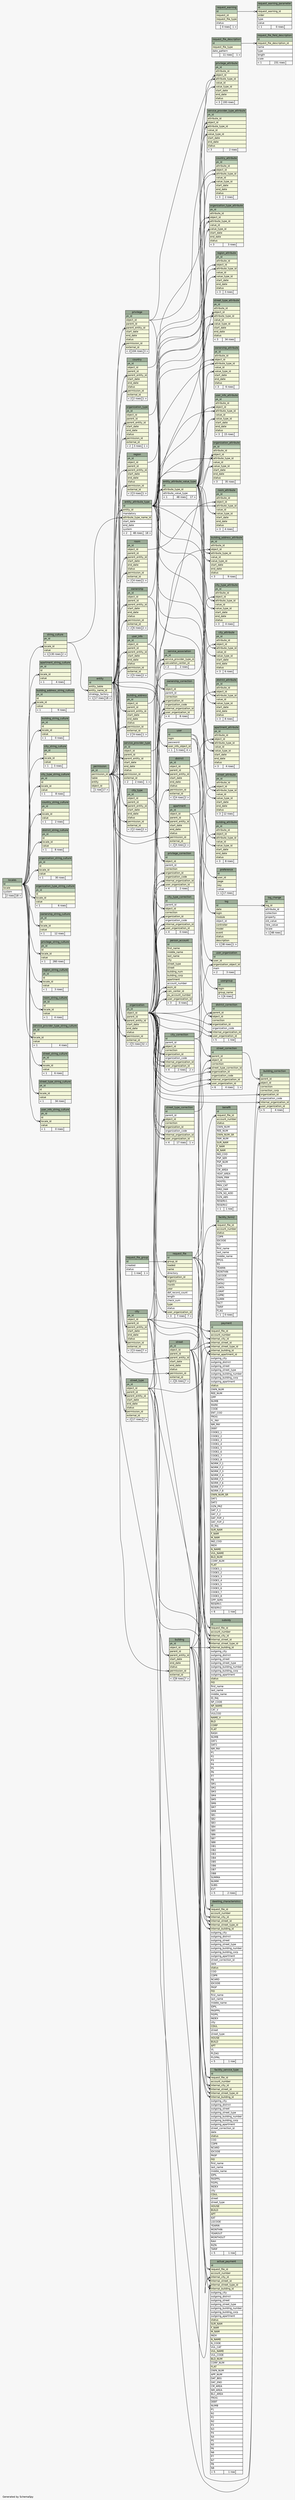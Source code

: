 // dot 2.28.0 on Windows 7 6.1
// SchemaSpy rev 590
digraph "largeRelationshipsDiagram" {
  graph [
    rankdir="RL"
    bgcolor="#f7f7f7"
    label="\nGenerated by SchemaSpy"
    labeljust="l"
    nodesep="0.18"
    ranksep="0.46"
    fontname="Helvetica"
    fontsize="11"
  ];
  node [
    fontname="Helvetica"
    fontsize="11"
    shape="plaintext"
  ];
  edge [
    arrowsize="0.8"
  ];
  "actual_payment" [
    label=<
    <TABLE BORDER="0" CELLBORDER="1" CELLSPACING="0" BGCOLOR="#ffffff">
      <TR><TD COLSPAN="3" BGCOLOR="#9bab96" ALIGN="CENTER">actual_payment</TD></TR>
      <TR><TD PORT="id" COLSPAN="3" BGCOLOR="#bed1b8" ALIGN="LEFT">id</TD></TR>
      <TR><TD PORT="request_file_id" COLSPAN="3" BGCOLOR="#f4f7da" ALIGN="LEFT">request_file_id</TD></TR>
      <TR><TD PORT="account_number" COLSPAN="3" BGCOLOR="#f4f7da" ALIGN="LEFT">account_number</TD></TR>
      <TR><TD PORT="internal_city_id" COLSPAN="3" BGCOLOR="#f4f7da" ALIGN="LEFT">internal_city_id</TD></TR>
      <TR><TD PORT="internal_street_id" COLSPAN="3" BGCOLOR="#f4f7da" ALIGN="LEFT">internal_street_id</TD></TR>
      <TR><TD PORT="internal_street_type_id" COLSPAN="3" BGCOLOR="#f4f7da" ALIGN="LEFT">internal_street_type_id</TD></TR>
      <TR><TD PORT="internal_building_id" COLSPAN="3" BGCOLOR="#f4f7da" ALIGN="LEFT">internal_building_id</TD></TR>
      <TR><TD PORT="outgoing_city" COLSPAN="3" ALIGN="LEFT">outgoing_city</TD></TR>
      <TR><TD PORT="outgoing_district" COLSPAN="3" ALIGN="LEFT">outgoing_district</TD></TR>
      <TR><TD PORT="outgoing_street" COLSPAN="3" ALIGN="LEFT">outgoing_street</TD></TR>
      <TR><TD PORT="outgoing_street_type" COLSPAN="3" ALIGN="LEFT">outgoing_street_type</TD></TR>
      <TR><TD PORT="outgoing_building_number" COLSPAN="3" ALIGN="LEFT">outgoing_building_number</TD></TR>
      <TR><TD PORT="outgoing_building_corp" COLSPAN="3" ALIGN="LEFT">outgoing_building_corp</TD></TR>
      <TR><TD PORT="outgoing_apartment" COLSPAN="3" ALIGN="LEFT">outgoing_apartment</TD></TR>
      <TR><TD PORT="status" COLSPAN="3" BGCOLOR="#f4f7da" ALIGN="LEFT">status</TD></TR>
      <TR><TD PORT="SUR_NAM" COLSPAN="3" BGCOLOR="#f4f7da" ALIGN="LEFT">SUR_NAM</TD></TR>
      <TR><TD PORT="F_NAM" COLSPAN="3" BGCOLOR="#f4f7da" ALIGN="LEFT">F_NAM</TD></TR>
      <TR><TD PORT="M_NAM" COLSPAN="3" BGCOLOR="#f4f7da" ALIGN="LEFT">M_NAM</TD></TR>
      <TR><TD PORT="INDX" COLSPAN="3" ALIGN="LEFT">INDX</TD></TR>
      <TR><TD PORT="N_NAME" COLSPAN="3" BGCOLOR="#f4f7da" ALIGN="LEFT">N_NAME</TD></TR>
      <TR><TD PORT="N_CODE" COLSPAN="3" ALIGN="LEFT">N_CODE</TD></TR>
      <TR><TD PORT="VUL_CAT" COLSPAN="3" ALIGN="LEFT">VUL_CAT</TD></TR>
      <TR><TD PORT="VUL_NAME" COLSPAN="3" BGCOLOR="#f4f7da" ALIGN="LEFT">VUL_NAME</TD></TR>
      <TR><TD PORT="VUL_CODE" COLSPAN="3" ALIGN="LEFT">VUL_CODE</TD></TR>
      <TR><TD PORT="BLD_NUM" COLSPAN="3" BGCOLOR="#f4f7da" ALIGN="LEFT">BLD_NUM</TD></TR>
      <TR><TD PORT="CORP_NUM" COLSPAN="3" ALIGN="LEFT">CORP_NUM</TD></TR>
      <TR><TD PORT="FLAT" COLSPAN="3" BGCOLOR="#f4f7da" ALIGN="LEFT">FLAT</TD></TR>
      <TR><TD PORT="OWN_NUM" COLSPAN="3" ALIGN="LEFT">OWN_NUM</TD></TR>
      <TR><TD PORT="APP_NUM" COLSPAN="3" ALIGN="LEFT">APP_NUM</TD></TR>
      <TR><TD PORT="DAT_BEG" COLSPAN="3" ALIGN="LEFT">DAT_BEG</TD></TR>
      <TR><TD PORT="DAT_END" COLSPAN="3" ALIGN="LEFT">DAT_END</TD></TR>
      <TR><TD PORT="CM_AREA" COLSPAN="3" ALIGN="LEFT">CM_AREA</TD></TR>
      <TR><TD PORT="NM_AREA" COLSPAN="3" ALIGN="LEFT">NM_AREA</TD></TR>
      <TR><TD PORT="BLC_AREA" COLSPAN="3" ALIGN="LEFT">BLC_AREA</TD></TR>
      <TR><TD PORT="FROG" COLSPAN="3" ALIGN="LEFT">FROG</TD></TR>
      <TR><TD PORT="DEBT" COLSPAN="3" ALIGN="LEFT">DEBT</TD></TR>
      <TR><TD PORT="NUMB" COLSPAN="3" ALIGN="LEFT">NUMB</TD></TR>
      <TR><TD PORT="P1" COLSPAN="3" ALIGN="LEFT">P1</TD></TR>
      <TR><TD PORT="N1" COLSPAN="3" ALIGN="LEFT">N1</TD></TR>
      <TR><TD PORT="P2" COLSPAN="3" ALIGN="LEFT">P2</TD></TR>
      <TR><TD PORT="N2" COLSPAN="3" ALIGN="LEFT">N2</TD></TR>
      <TR><TD PORT="P3" COLSPAN="3" ALIGN="LEFT">P3</TD></TR>
      <TR><TD PORT="N3" COLSPAN="3" ALIGN="LEFT">N3</TD></TR>
      <TR><TD PORT="P4" COLSPAN="3" ALIGN="LEFT">P4</TD></TR>
      <TR><TD PORT="N4" COLSPAN="3" ALIGN="LEFT">N4</TD></TR>
      <TR><TD PORT="P5" COLSPAN="3" ALIGN="LEFT">P5</TD></TR>
      <TR><TD PORT="N5" COLSPAN="3" ALIGN="LEFT">N5</TD></TR>
      <TR><TD PORT="P6" COLSPAN="3" ALIGN="LEFT">P6</TD></TR>
      <TR><TD PORT="N6" COLSPAN="3" ALIGN="LEFT">N6</TD></TR>
      <TR><TD PORT="P7" COLSPAN="3" ALIGN="LEFT">P7</TD></TR>
      <TR><TD PORT="N7" COLSPAN="3" ALIGN="LEFT">N7</TD></TR>
      <TR><TD PORT="P8" COLSPAN="3" ALIGN="LEFT">P8</TD></TR>
      <TR><TD PORT="N8" COLSPAN="3" ALIGN="LEFT">N8</TD></TR>
      <TR><TD ALIGN="LEFT" BGCOLOR="#f7f7f7">&lt; 5</TD><TD ALIGN="RIGHT" BGCOLOR="#f7f7f7">1 row</TD><TD ALIGN="RIGHT" BGCOLOR="#f7f7f7">  </TD></TR>
    </TABLE>>
    URL="tables/actual_payment.html"
    tooltip="actual_payment"
  ];
  "apartment" [
    label=<
    <TABLE BORDER="0" CELLBORDER="1" CELLSPACING="0" BGCOLOR="#ffffff">
      <TR><TD COLSPAN="3" BGCOLOR="#9bab96" ALIGN="CENTER">apartment</TD></TR>
      <TR><TD PORT="pk_id" COLSPAN="3" BGCOLOR="#bed1b8" ALIGN="LEFT">pk_id</TD></TR>
      <TR><TD PORT="object_id" COLSPAN="3" BGCOLOR="#f4f7da" ALIGN="LEFT">object_id</TD></TR>
      <TR><TD PORT="parent_id" COLSPAN="3" BGCOLOR="#f4f7da" ALIGN="LEFT">parent_id</TD></TR>
      <TR><TD PORT="parent_entity_id" COLSPAN="3" BGCOLOR="#f4f7da" ALIGN="LEFT">parent_entity_id</TD></TR>
      <TR><TD PORT="start_date" COLSPAN="3" BGCOLOR="#f4f7da" ALIGN="LEFT">start_date</TD></TR>
      <TR><TD PORT="end_date" COLSPAN="3" BGCOLOR="#f4f7da" ALIGN="LEFT">end_date</TD></TR>
      <TR><TD PORT="status" COLSPAN="3" BGCOLOR="#f4f7da" ALIGN="LEFT">status</TD></TR>
      <TR><TD PORT="permission_id" COLSPAN="3" BGCOLOR="#f4f7da" ALIGN="LEFT">permission_id</TD></TR>
      <TR><TD PORT="external_id" COLSPAN="3" BGCOLOR="#f4f7da" ALIGN="LEFT">external_id</TD></TR>
      <TR><TD ALIGN="LEFT" BGCOLOR="#f7f7f7">&lt; 2</TD><TD ALIGN="RIGHT" BGCOLOR="#f7f7f7">4 rows</TD><TD ALIGN="RIGHT" BGCOLOR="#f7f7f7">2 &gt;</TD></TR>
    </TABLE>>
    URL="tables/apartment.html"
    tooltip="apartment"
  ];
  "apartment_attribute" [
    label=<
    <TABLE BORDER="0" CELLBORDER="1" CELLSPACING="0" BGCOLOR="#ffffff">
      <TR><TD COLSPAN="3" BGCOLOR="#9bab96" ALIGN="CENTER">apartment_attribute</TD></TR>
      <TR><TD PORT="pk_id" COLSPAN="3" BGCOLOR="#bed1b8" ALIGN="LEFT">pk_id</TD></TR>
      <TR><TD PORT="attribute_id" COLSPAN="3" BGCOLOR="#f4f7da" ALIGN="LEFT">attribute_id</TD></TR>
      <TR><TD PORT="object_id" COLSPAN="3" BGCOLOR="#f4f7da" ALIGN="LEFT">object_id</TD></TR>
      <TR><TD PORT="attribute_type_id" COLSPAN="3" BGCOLOR="#f4f7da" ALIGN="LEFT">attribute_type_id</TD></TR>
      <TR><TD PORT="value_id" COLSPAN="3" BGCOLOR="#f4f7da" ALIGN="LEFT">value_id</TD></TR>
      <TR><TD PORT="value_type_id" COLSPAN="3" BGCOLOR="#f4f7da" ALIGN="LEFT">value_type_id</TD></TR>
      <TR><TD PORT="start_date" COLSPAN="3" BGCOLOR="#f4f7da" ALIGN="LEFT">start_date</TD></TR>
      <TR><TD PORT="end_date" COLSPAN="3" BGCOLOR="#f4f7da" ALIGN="LEFT">end_date</TD></TR>
      <TR><TD PORT="status" COLSPAN="3" BGCOLOR="#f4f7da" ALIGN="LEFT">status</TD></TR>
      <TR><TD ALIGN="LEFT" BGCOLOR="#f7f7f7">&lt; 3</TD><TD ALIGN="RIGHT" BGCOLOR="#f7f7f7">4 rows</TD><TD ALIGN="RIGHT" BGCOLOR="#f7f7f7">  </TD></TR>
    </TABLE>>
    URL="tables/apartment_attribute.html"
    tooltip="apartment_attribute"
  ];
  "apartment_string_culture" [
    label=<
    <TABLE BORDER="0" CELLBORDER="1" CELLSPACING="0" BGCOLOR="#ffffff">
      <TR><TD COLSPAN="3" BGCOLOR="#9bab96" ALIGN="CENTER">apartment_string_culture</TD></TR>
      <TR><TD PORT="pk_id" COLSPAN="3" BGCOLOR="#bed1b8" ALIGN="LEFT">pk_id</TD></TR>
      <TR><TD PORT="id" COLSPAN="3" BGCOLOR="#f4f7da" ALIGN="LEFT">id</TD></TR>
      <TR><TD PORT="locale_id" COLSPAN="3" BGCOLOR="#f4f7da" ALIGN="LEFT">locale_id</TD></TR>
      <TR><TD PORT="value" COLSPAN="3" BGCOLOR="#f4f7da" ALIGN="LEFT">value</TD></TR>
      <TR><TD ALIGN="LEFT" BGCOLOR="#f7f7f7">&lt; 1</TD><TD ALIGN="RIGHT" BGCOLOR="#f7f7f7">4 rows</TD><TD ALIGN="RIGHT" BGCOLOR="#f7f7f7">  </TD></TR>
    </TABLE>>
    URL="tables/apartment_string_culture.html"
    tooltip="apartment_string_culture"
  ];
  "benefit" [
    label=<
    <TABLE BORDER="0" CELLBORDER="1" CELLSPACING="0" BGCOLOR="#ffffff">
      <TR><TD COLSPAN="3" BGCOLOR="#9bab96" ALIGN="CENTER">benefit</TD></TR>
      <TR><TD PORT="id" COLSPAN="3" BGCOLOR="#bed1b8" ALIGN="LEFT">id</TD></TR>
      <TR><TD PORT="request_file_id" COLSPAN="3" BGCOLOR="#f4f7da" ALIGN="LEFT">request_file_id</TD></TR>
      <TR><TD PORT="account_number" COLSPAN="3" BGCOLOR="#f4f7da" ALIGN="LEFT">account_number</TD></TR>
      <TR><TD PORT="status" COLSPAN="3" BGCOLOR="#f4f7da" ALIGN="LEFT">status</TD></TR>
      <TR><TD PORT="OWN_NUM" COLSPAN="3" ALIGN="LEFT">OWN_NUM</TD></TR>
      <TR><TD PORT="REE_NUM" COLSPAN="3" ALIGN="LEFT">REE_NUM</TD></TR>
      <TR><TD PORT="OWN_NUM_SR" COLSPAN="3" BGCOLOR="#f4f7da" ALIGN="LEFT">OWN_NUM_SR</TD></TR>
      <TR><TD PORT="FAM_NUM" COLSPAN="3" ALIGN="LEFT">FAM_NUM</TD></TR>
      <TR><TD PORT="SUR_NAM" COLSPAN="3" BGCOLOR="#f4f7da" ALIGN="LEFT">SUR_NAM</TD></TR>
      <TR><TD PORT="F_NAM" COLSPAN="3" BGCOLOR="#f4f7da" ALIGN="LEFT">F_NAM</TD></TR>
      <TR><TD PORT="M_NAM" COLSPAN="3" BGCOLOR="#f4f7da" ALIGN="LEFT">M_NAM</TD></TR>
      <TR><TD PORT="IND_COD" COLSPAN="3" ALIGN="LEFT">IND_COD</TD></TR>
      <TR><TD PORT="PSP_SER" COLSPAN="3" ALIGN="LEFT">PSP_SER</TD></TR>
      <TR><TD PORT="PSP_NUM" COLSPAN="3" ALIGN="LEFT">PSP_NUM</TD></TR>
      <TR><TD PORT="OZN" COLSPAN="3" ALIGN="LEFT">OZN</TD></TR>
      <TR><TD PORT="CM_AREA" COLSPAN="3" ALIGN="LEFT">CM_AREA</TD></TR>
      <TR><TD PORT="HEAT_AREA" COLSPAN="3" ALIGN="LEFT">HEAT_AREA</TD></TR>
      <TR><TD PORT="OWN_FRM" COLSPAN="3" ALIGN="LEFT">OWN_FRM</TD></TR>
      <TR><TD PORT="HOSTEL" COLSPAN="3" ALIGN="LEFT">HOSTEL</TD></TR>
      <TR><TD PORT="PRIV_CAT" COLSPAN="3" ALIGN="LEFT">PRIV_CAT</TD></TR>
      <TR><TD PORT="ORD_FAM" COLSPAN="3" ALIGN="LEFT">ORD_FAM</TD></TR>
      <TR><TD PORT="OZN_SQ_ADD" COLSPAN="3" ALIGN="LEFT">OZN_SQ_ADD</TD></TR>
      <TR><TD PORT="OZN_ABS" COLSPAN="3" ALIGN="LEFT">OZN_ABS</TD></TR>
      <TR><TD PORT="RESERV1" COLSPAN="3" ALIGN="LEFT">RESERV1</TD></TR>
      <TR><TD PORT="RESERV2" COLSPAN="3" ALIGN="LEFT">RESERV2</TD></TR>
      <TR><TD ALIGN="LEFT" BGCOLOR="#f7f7f7">&lt; 1</TD><TD ALIGN="RIGHT" BGCOLOR="#f7f7f7">1 row</TD><TD ALIGN="RIGHT" BGCOLOR="#f7f7f7">  </TD></TR>
    </TABLE>>
    URL="tables/benefit.html"
    tooltip="benefit"
  ];
  "building" [
    label=<
    <TABLE BORDER="0" CELLBORDER="1" CELLSPACING="0" BGCOLOR="#ffffff">
      <TR><TD COLSPAN="3" BGCOLOR="#9bab96" ALIGN="CENTER">building</TD></TR>
      <TR><TD PORT="pk_id" COLSPAN="3" BGCOLOR="#bed1b8" ALIGN="LEFT">pk_id</TD></TR>
      <TR><TD PORT="object_id" COLSPAN="3" BGCOLOR="#f4f7da" ALIGN="LEFT">object_id</TD></TR>
      <TR><TD PORT="parent_id" COLSPAN="3" BGCOLOR="#f4f7da" ALIGN="LEFT">parent_id</TD></TR>
      <TR><TD PORT="parent_entity_id" COLSPAN="3" BGCOLOR="#f4f7da" ALIGN="LEFT">parent_entity_id</TD></TR>
      <TR><TD PORT="start_date" COLSPAN="3" BGCOLOR="#f4f7da" ALIGN="LEFT">start_date</TD></TR>
      <TR><TD PORT="end_date" COLSPAN="3" BGCOLOR="#f4f7da" ALIGN="LEFT">end_date</TD></TR>
      <TR><TD PORT="status" COLSPAN="3" BGCOLOR="#f4f7da" ALIGN="LEFT">status</TD></TR>
      <TR><TD PORT="permission_id" COLSPAN="3" BGCOLOR="#f4f7da" ALIGN="LEFT">permission_id</TD></TR>
      <TR><TD PORT="external_id" COLSPAN="3" BGCOLOR="#f4f7da" ALIGN="LEFT">external_id</TD></TR>
      <TR><TD ALIGN="LEFT" BGCOLOR="#f7f7f7">&lt; 2</TD><TD ALIGN="RIGHT" BGCOLOR="#f7f7f7">8 rows</TD><TD ALIGN="RIGHT" BGCOLOR="#f7f7f7">7 &gt;</TD></TR>
    </TABLE>>
    URL="tables/building.html"
    tooltip="building"
  ];
  "building_address" [
    label=<
    <TABLE BORDER="0" CELLBORDER="1" CELLSPACING="0" BGCOLOR="#ffffff">
      <TR><TD COLSPAN="3" BGCOLOR="#9bab96" ALIGN="CENTER">building_address</TD></TR>
      <TR><TD PORT="pk_id" COLSPAN="3" BGCOLOR="#bed1b8" ALIGN="LEFT">pk_id</TD></TR>
      <TR><TD PORT="object_id" COLSPAN="3" BGCOLOR="#f4f7da" ALIGN="LEFT">object_id</TD></TR>
      <TR><TD PORT="parent_id" COLSPAN="3" BGCOLOR="#f4f7da" ALIGN="LEFT">parent_id</TD></TR>
      <TR><TD PORT="parent_entity_id" COLSPAN="3" BGCOLOR="#f4f7da" ALIGN="LEFT">parent_entity_id</TD></TR>
      <TR><TD PORT="start_date" COLSPAN="3" BGCOLOR="#f4f7da" ALIGN="LEFT">start_date</TD></TR>
      <TR><TD PORT="end_date" COLSPAN="3" BGCOLOR="#f4f7da" ALIGN="LEFT">end_date</TD></TR>
      <TR><TD PORT="status" COLSPAN="3" BGCOLOR="#f4f7da" ALIGN="LEFT">status</TD></TR>
      <TR><TD PORT="permission_id" COLSPAN="3" BGCOLOR="#f4f7da" ALIGN="LEFT">permission_id</TD></TR>
      <TR><TD PORT="external_id" COLSPAN="3" BGCOLOR="#f4f7da" ALIGN="LEFT">external_id</TD></TR>
      <TR><TD ALIGN="LEFT" BGCOLOR="#f7f7f7">&lt; 2</TD><TD ALIGN="RIGHT" BGCOLOR="#f7f7f7">9 rows</TD><TD ALIGN="RIGHT" BGCOLOR="#f7f7f7">1 &gt;</TD></TR>
    </TABLE>>
    URL="tables/building_address.html"
    tooltip="building_address"
  ];
  "building_address_attribute" [
    label=<
    <TABLE BORDER="0" CELLBORDER="1" CELLSPACING="0" BGCOLOR="#ffffff">
      <TR><TD COLSPAN="3" BGCOLOR="#9bab96" ALIGN="CENTER">building_address_attribute</TD></TR>
      <TR><TD PORT="pk_id" COLSPAN="3" BGCOLOR="#bed1b8" ALIGN="LEFT">pk_id</TD></TR>
      <TR><TD PORT="attribute_id" COLSPAN="3" BGCOLOR="#f4f7da" ALIGN="LEFT">attribute_id</TD></TR>
      <TR><TD PORT="object_id" COLSPAN="3" BGCOLOR="#f4f7da" ALIGN="LEFT">object_id</TD></TR>
      <TR><TD PORT="attribute_type_id" COLSPAN="3" BGCOLOR="#f4f7da" ALIGN="LEFT">attribute_type_id</TD></TR>
      <TR><TD PORT="value_id" COLSPAN="3" BGCOLOR="#f4f7da" ALIGN="LEFT">value_id</TD></TR>
      <TR><TD PORT="value_type_id" COLSPAN="3" BGCOLOR="#f4f7da" ALIGN="LEFT">value_type_id</TD></TR>
      <TR><TD PORT="start_date" COLSPAN="3" BGCOLOR="#f4f7da" ALIGN="LEFT">start_date</TD></TR>
      <TR><TD PORT="end_date" COLSPAN="3" BGCOLOR="#f4f7da" ALIGN="LEFT">end_date</TD></TR>
      <TR><TD PORT="status" COLSPAN="3" BGCOLOR="#f4f7da" ALIGN="LEFT">status</TD></TR>
      <TR><TD ALIGN="LEFT" BGCOLOR="#f7f7f7">&lt; 3</TD><TD ALIGN="RIGHT" BGCOLOR="#f7f7f7">9 rows</TD><TD ALIGN="RIGHT" BGCOLOR="#f7f7f7">  </TD></TR>
    </TABLE>>
    URL="tables/building_address_attribute.html"
    tooltip="building_address_attribute"
  ];
  "building_address_string_culture" [
    label=<
    <TABLE BORDER="0" CELLBORDER="1" CELLSPACING="0" BGCOLOR="#ffffff">
      <TR><TD COLSPAN="3" BGCOLOR="#9bab96" ALIGN="CENTER">building_address_string_culture</TD></TR>
      <TR><TD PORT="pk_id" COLSPAN="3" BGCOLOR="#bed1b8" ALIGN="LEFT">pk_id</TD></TR>
      <TR><TD PORT="id" COLSPAN="3" BGCOLOR="#f4f7da" ALIGN="LEFT">id</TD></TR>
      <TR><TD PORT="locale_id" COLSPAN="3" BGCOLOR="#f4f7da" ALIGN="LEFT">locale_id</TD></TR>
      <TR><TD PORT="value" COLSPAN="3" BGCOLOR="#f4f7da" ALIGN="LEFT">value</TD></TR>
      <TR><TD ALIGN="LEFT" BGCOLOR="#f7f7f7">&lt; 1</TD><TD ALIGN="RIGHT" BGCOLOR="#f7f7f7">9 rows</TD><TD ALIGN="RIGHT" BGCOLOR="#f7f7f7">  </TD></TR>
    </TABLE>>
    URL="tables/building_address_string_culture.html"
    tooltip="building_address_string_culture"
  ];
  "building_attribute" [
    label=<
    <TABLE BORDER="0" CELLBORDER="1" CELLSPACING="0" BGCOLOR="#ffffff">
      <TR><TD COLSPAN="3" BGCOLOR="#9bab96" ALIGN="CENTER">building_attribute</TD></TR>
      <TR><TD PORT="pk_id" COLSPAN="3" BGCOLOR="#bed1b8" ALIGN="LEFT">pk_id</TD></TR>
      <TR><TD PORT="attribute_id" COLSPAN="3" BGCOLOR="#f4f7da" ALIGN="LEFT">attribute_id</TD></TR>
      <TR><TD PORT="object_id" COLSPAN="3" BGCOLOR="#f4f7da" ALIGN="LEFT">object_id</TD></TR>
      <TR><TD PORT="attribute_type_id" COLSPAN="3" BGCOLOR="#f4f7da" ALIGN="LEFT">attribute_type_id</TD></TR>
      <TR><TD PORT="value_id" COLSPAN="3" BGCOLOR="#f4f7da" ALIGN="LEFT">value_id</TD></TR>
      <TR><TD PORT="value_type_id" COLSPAN="3" BGCOLOR="#f4f7da" ALIGN="LEFT">value_type_id</TD></TR>
      <TR><TD PORT="start_date" COLSPAN="3" BGCOLOR="#f4f7da" ALIGN="LEFT">start_date</TD></TR>
      <TR><TD PORT="end_date" COLSPAN="3" BGCOLOR="#f4f7da" ALIGN="LEFT">end_date</TD></TR>
      <TR><TD PORT="status" COLSPAN="3" BGCOLOR="#f4f7da" ALIGN="LEFT">status</TD></TR>
      <TR><TD ALIGN="LEFT" BGCOLOR="#f7f7f7">&lt; 3</TD><TD ALIGN="RIGHT" BGCOLOR="#f7f7f7">8 rows</TD><TD ALIGN="RIGHT" BGCOLOR="#f7f7f7">  </TD></TR>
    </TABLE>>
    URL="tables/building_attribute.html"
    tooltip="building_attribute"
  ];
  "building_correction" [
    label=<
    <TABLE BORDER="0" CELLBORDER="1" CELLSPACING="0" BGCOLOR="#ffffff">
      <TR><TD COLSPAN="3" BGCOLOR="#9bab96" ALIGN="CENTER">building_correction</TD></TR>
      <TR><TD PORT="id" COLSPAN="3" BGCOLOR="#bed1b8" ALIGN="LEFT">id</TD></TR>
      <TR><TD PORT="parent_id" COLSPAN="3" BGCOLOR="#f4f7da" ALIGN="LEFT">parent_id</TD></TR>
      <TR><TD PORT="object_id" COLSPAN="3" BGCOLOR="#f4f7da" ALIGN="LEFT">object_id</TD></TR>
      <TR><TD PORT="correction" COLSPAN="3" BGCOLOR="#f4f7da" ALIGN="LEFT">correction</TD></TR>
      <TR><TD PORT="correction_corp" COLSPAN="3" BGCOLOR="#f4f7da" ALIGN="LEFT">correction_corp</TD></TR>
      <TR><TD PORT="organization_id" COLSPAN="3" BGCOLOR="#f4f7da" ALIGN="LEFT">organization_id</TD></TR>
      <TR><TD PORT="organization_code" COLSPAN="3" ALIGN="LEFT">organization_code</TD></TR>
      <TR><TD PORT="internal_organization_id" COLSPAN="3" BGCOLOR="#f4f7da" ALIGN="LEFT">internal_organization_id</TD></TR>
      <TR><TD PORT="user_organization_id" COLSPAN="3" BGCOLOR="#f4f7da" ALIGN="LEFT">user_organization_id</TD></TR>
      <TR><TD ALIGN="LEFT" BGCOLOR="#f7f7f7">&lt; 5</TD><TD ALIGN="RIGHT" BGCOLOR="#f7f7f7">4 rows</TD><TD ALIGN="RIGHT" BGCOLOR="#f7f7f7">  </TD></TR>
    </TABLE>>
    URL="tables/building_correction.html"
    tooltip="building_correction"
  ];
  "building_string_culture" [
    label=<
    <TABLE BORDER="0" CELLBORDER="1" CELLSPACING="0" BGCOLOR="#ffffff">
      <TR><TD COLSPAN="3" BGCOLOR="#9bab96" ALIGN="CENTER">building_string_culture</TD></TR>
      <TR><TD PORT="pk_id" COLSPAN="3" BGCOLOR="#bed1b8" ALIGN="LEFT">pk_id</TD></TR>
      <TR><TD PORT="id" COLSPAN="3" BGCOLOR="#f4f7da" ALIGN="LEFT">id</TD></TR>
      <TR><TD PORT="locale_id" COLSPAN="3" BGCOLOR="#f4f7da" ALIGN="LEFT">locale_id</TD></TR>
      <TR><TD PORT="value" COLSPAN="3" BGCOLOR="#f4f7da" ALIGN="LEFT">value</TD></TR>
      <TR><TD ALIGN="LEFT" BGCOLOR="#f7f7f7">&lt; 1</TD><TD ALIGN="RIGHT" BGCOLOR="#f7f7f7">0 rows</TD><TD ALIGN="RIGHT" BGCOLOR="#f7f7f7">  </TD></TR>
    </TABLE>>
    URL="tables/building_string_culture.html"
    tooltip="building_string_culture"
  ];
  "city" [
    label=<
    <TABLE BORDER="0" CELLBORDER="1" CELLSPACING="0" BGCOLOR="#ffffff">
      <TR><TD COLSPAN="3" BGCOLOR="#9bab96" ALIGN="CENTER">city</TD></TR>
      <TR><TD PORT="pk_id" COLSPAN="3" BGCOLOR="#bed1b8" ALIGN="LEFT">pk_id</TD></TR>
      <TR><TD PORT="object_id" COLSPAN="3" BGCOLOR="#f4f7da" ALIGN="LEFT">object_id</TD></TR>
      <TR><TD PORT="parent_id" COLSPAN="3" BGCOLOR="#f4f7da" ALIGN="LEFT">parent_id</TD></TR>
      <TR><TD PORT="parent_entity_id" COLSPAN="3" BGCOLOR="#f4f7da" ALIGN="LEFT">parent_entity_id</TD></TR>
      <TR><TD PORT="start_date" COLSPAN="3" BGCOLOR="#f4f7da" ALIGN="LEFT">start_date</TD></TR>
      <TR><TD PORT="end_date" COLSPAN="3" BGCOLOR="#f4f7da" ALIGN="LEFT">end_date</TD></TR>
      <TR><TD PORT="status" COLSPAN="3" BGCOLOR="#f4f7da" ALIGN="LEFT">status</TD></TR>
      <TR><TD PORT="permission_id" COLSPAN="3" BGCOLOR="#f4f7da" ALIGN="LEFT">permission_id</TD></TR>
      <TR><TD PORT="external_id" COLSPAN="3" BGCOLOR="#f4f7da" ALIGN="LEFT">external_id</TD></TR>
      <TR><TD ALIGN="LEFT" BGCOLOR="#f7f7f7">&lt; 2</TD><TD ALIGN="RIGHT" BGCOLOR="#f7f7f7">3 rows</TD><TD ALIGN="RIGHT" BGCOLOR="#f7f7f7">7 &gt;</TD></TR>
    </TABLE>>
    URL="tables/city.html"
    tooltip="city"
  ];
  "city_attribute" [
    label=<
    <TABLE BORDER="0" CELLBORDER="1" CELLSPACING="0" BGCOLOR="#ffffff">
      <TR><TD COLSPAN="3" BGCOLOR="#9bab96" ALIGN="CENTER">city_attribute</TD></TR>
      <TR><TD PORT="pk_id" COLSPAN="3" BGCOLOR="#bed1b8" ALIGN="LEFT">pk_id</TD></TR>
      <TR><TD PORT="attribute_id" COLSPAN="3" BGCOLOR="#f4f7da" ALIGN="LEFT">attribute_id</TD></TR>
      <TR><TD PORT="object_id" COLSPAN="3" BGCOLOR="#f4f7da" ALIGN="LEFT">object_id</TD></TR>
      <TR><TD PORT="attribute_type_id" COLSPAN="3" BGCOLOR="#f4f7da" ALIGN="LEFT">attribute_type_id</TD></TR>
      <TR><TD PORT="value_id" COLSPAN="3" BGCOLOR="#f4f7da" ALIGN="LEFT">value_id</TD></TR>
      <TR><TD PORT="value_type_id" COLSPAN="3" BGCOLOR="#f4f7da" ALIGN="LEFT">value_type_id</TD></TR>
      <TR><TD PORT="start_date" COLSPAN="3" BGCOLOR="#f4f7da" ALIGN="LEFT">start_date</TD></TR>
      <TR><TD PORT="end_date" COLSPAN="3" BGCOLOR="#f4f7da" ALIGN="LEFT">end_date</TD></TR>
      <TR><TD PORT="status" COLSPAN="3" BGCOLOR="#f4f7da" ALIGN="LEFT">status</TD></TR>
      <TR><TD ALIGN="LEFT" BGCOLOR="#f7f7f7">&lt; 3</TD><TD ALIGN="RIGHT" BGCOLOR="#f7f7f7">6 rows</TD><TD ALIGN="RIGHT" BGCOLOR="#f7f7f7">  </TD></TR>
    </TABLE>>
    URL="tables/city_attribute.html"
    tooltip="city_attribute"
  ];
  "city_correction" [
    label=<
    <TABLE BORDER="0" CELLBORDER="1" CELLSPACING="0" BGCOLOR="#ffffff">
      <TR><TD COLSPAN="3" BGCOLOR="#9bab96" ALIGN="CENTER">city_correction</TD></TR>
      <TR><TD PORT="id" COLSPAN="3" BGCOLOR="#bed1b8" ALIGN="LEFT">id</TD></TR>
      <TR><TD PORT="parent_id" COLSPAN="3" ALIGN="LEFT">parent_id</TD></TR>
      <TR><TD PORT="object_id" COLSPAN="3" BGCOLOR="#f4f7da" ALIGN="LEFT">object_id</TD></TR>
      <TR><TD PORT="correction" COLSPAN="3" BGCOLOR="#f4f7da" ALIGN="LEFT">correction</TD></TR>
      <TR><TD PORT="organization_id" COLSPAN="3" BGCOLOR="#f4f7da" ALIGN="LEFT">organization_id</TD></TR>
      <TR><TD PORT="organization_code" COLSPAN="3" ALIGN="LEFT">organization_code</TD></TR>
      <TR><TD PORT="internal_organization_id" COLSPAN="3" BGCOLOR="#f4f7da" ALIGN="LEFT">internal_organization_id</TD></TR>
      <TR><TD PORT="user_organization_id" COLSPAN="3" BGCOLOR="#f4f7da" ALIGN="LEFT">user_organization_id</TD></TR>
      <TR><TD ALIGN="LEFT" BGCOLOR="#f7f7f7">&lt; 4</TD><TD ALIGN="RIGHT" BGCOLOR="#f7f7f7">2 rows</TD><TD ALIGN="RIGHT" BGCOLOR="#f7f7f7">2 &gt;</TD></TR>
    </TABLE>>
    URL="tables/city_correction.html"
    tooltip="city_correction"
  ];
  "city_string_culture" [
    label=<
    <TABLE BORDER="0" CELLBORDER="1" CELLSPACING="0" BGCOLOR="#ffffff">
      <TR><TD COLSPAN="3" BGCOLOR="#9bab96" ALIGN="CENTER">city_string_culture</TD></TR>
      <TR><TD PORT="pk_id" COLSPAN="3" BGCOLOR="#bed1b8" ALIGN="LEFT">pk_id</TD></TR>
      <TR><TD PORT="id" COLSPAN="3" BGCOLOR="#f4f7da" ALIGN="LEFT">id</TD></TR>
      <TR><TD PORT="locale_id" COLSPAN="3" BGCOLOR="#f4f7da" ALIGN="LEFT">locale_id</TD></TR>
      <TR><TD PORT="value" COLSPAN="3" BGCOLOR="#f4f7da" ALIGN="LEFT">value</TD></TR>
      <TR><TD ALIGN="LEFT" BGCOLOR="#f7f7f7">&lt; 1</TD><TD ALIGN="RIGHT" BGCOLOR="#f7f7f7">3 rows</TD><TD ALIGN="RIGHT" BGCOLOR="#f7f7f7">  </TD></TR>
    </TABLE>>
    URL="tables/city_string_culture.html"
    tooltip="city_string_culture"
  ];
  "city_type" [
    label=<
    <TABLE BORDER="0" CELLBORDER="1" CELLSPACING="0" BGCOLOR="#ffffff">
      <TR><TD COLSPAN="3" BGCOLOR="#9bab96" ALIGN="CENTER">city_type</TD></TR>
      <TR><TD PORT="pk_id" COLSPAN="3" BGCOLOR="#bed1b8" ALIGN="LEFT">pk_id</TD></TR>
      <TR><TD PORT="object_id" COLSPAN="3" BGCOLOR="#f4f7da" ALIGN="LEFT">object_id</TD></TR>
      <TR><TD PORT="parent_id" COLSPAN="3" BGCOLOR="#f4f7da" ALIGN="LEFT">parent_id</TD></TR>
      <TR><TD PORT="parent_entity_id" COLSPAN="3" BGCOLOR="#f4f7da" ALIGN="LEFT">parent_entity_id</TD></TR>
      <TR><TD PORT="start_date" COLSPAN="3" BGCOLOR="#f4f7da" ALIGN="LEFT">start_date</TD></TR>
      <TR><TD PORT="end_date" COLSPAN="3" BGCOLOR="#f4f7da" ALIGN="LEFT">end_date</TD></TR>
      <TR><TD PORT="status" COLSPAN="3" BGCOLOR="#f4f7da" ALIGN="LEFT">status</TD></TR>
      <TR><TD PORT="permission_id" COLSPAN="3" BGCOLOR="#f4f7da" ALIGN="LEFT">permission_id</TD></TR>
      <TR><TD PORT="external_id" COLSPAN="3" BGCOLOR="#f4f7da" ALIGN="LEFT">external_id</TD></TR>
      <TR><TD ALIGN="LEFT" BGCOLOR="#f7f7f7">&lt; 2</TD><TD ALIGN="RIGHT" BGCOLOR="#f7f7f7">2 rows</TD><TD ALIGN="RIGHT" BGCOLOR="#f7f7f7">2 &gt;</TD></TR>
    </TABLE>>
    URL="tables/city_type.html"
    tooltip="city_type"
  ];
  "city_type_attribute" [
    label=<
    <TABLE BORDER="0" CELLBORDER="1" CELLSPACING="0" BGCOLOR="#ffffff">
      <TR><TD COLSPAN="3" BGCOLOR="#9bab96" ALIGN="CENTER">city_type_attribute</TD></TR>
      <TR><TD PORT="pk_id" COLSPAN="3" BGCOLOR="#bed1b8" ALIGN="LEFT">pk_id</TD></TR>
      <TR><TD PORT="attribute_id" COLSPAN="3" BGCOLOR="#f4f7da" ALIGN="LEFT">attribute_id</TD></TR>
      <TR><TD PORT="object_id" COLSPAN="3" BGCOLOR="#f4f7da" ALIGN="LEFT">object_id</TD></TR>
      <TR><TD PORT="attribute_type_id" COLSPAN="3" BGCOLOR="#f4f7da" ALIGN="LEFT">attribute_type_id</TD></TR>
      <TR><TD PORT="value_id" COLSPAN="3" BGCOLOR="#f4f7da" ALIGN="LEFT">value_id</TD></TR>
      <TR><TD PORT="value_type_id" COLSPAN="3" BGCOLOR="#f4f7da" ALIGN="LEFT">value_type_id</TD></TR>
      <TR><TD PORT="start_date" COLSPAN="3" BGCOLOR="#f4f7da" ALIGN="LEFT">start_date</TD></TR>
      <TR><TD PORT="end_date" COLSPAN="3" BGCOLOR="#f4f7da" ALIGN="LEFT">end_date</TD></TR>
      <TR><TD PORT="status" COLSPAN="3" BGCOLOR="#f4f7da" ALIGN="LEFT">status</TD></TR>
      <TR><TD ALIGN="LEFT" BGCOLOR="#f7f7f7">&lt; 3</TD><TD ALIGN="RIGHT" BGCOLOR="#f7f7f7">4 rows</TD><TD ALIGN="RIGHT" BGCOLOR="#f7f7f7">  </TD></TR>
    </TABLE>>
    URL="tables/city_type_attribute.html"
    tooltip="city_type_attribute"
  ];
  "city_type_correction" [
    label=<
    <TABLE BORDER="0" CELLBORDER="1" CELLSPACING="0" BGCOLOR="#ffffff">
      <TR><TD COLSPAN="3" BGCOLOR="#9bab96" ALIGN="CENTER">city_type_correction</TD></TR>
      <TR><TD PORT="id" COLSPAN="3" BGCOLOR="#bed1b8" ALIGN="LEFT">id</TD></TR>
      <TR><TD PORT="parent_id" COLSPAN="3" ALIGN="LEFT">parent_id</TD></TR>
      <TR><TD PORT="object_id" COLSPAN="3" BGCOLOR="#f4f7da" ALIGN="LEFT">object_id</TD></TR>
      <TR><TD PORT="correction" COLSPAN="3" BGCOLOR="#f4f7da" ALIGN="LEFT">correction</TD></TR>
      <TR><TD PORT="organization_id" COLSPAN="3" BGCOLOR="#f4f7da" ALIGN="LEFT">organization_id</TD></TR>
      <TR><TD PORT="organization_code" COLSPAN="3" ALIGN="LEFT">organization_code</TD></TR>
      <TR><TD PORT="internal_organization_id" COLSPAN="3" BGCOLOR="#f4f7da" ALIGN="LEFT">internal_organization_id</TD></TR>
      <TR><TD PORT="user_organization_id" COLSPAN="3" BGCOLOR="#f4f7da" ALIGN="LEFT">user_organization_id</TD></TR>
      <TR><TD ALIGN="LEFT" BGCOLOR="#f7f7f7">&lt; 4</TD><TD ALIGN="RIGHT" BGCOLOR="#f7f7f7">0 rows</TD><TD ALIGN="RIGHT" BGCOLOR="#f7f7f7">  </TD></TR>
    </TABLE>>
    URL="tables/city_type_correction.html"
    tooltip="city_type_correction"
  ];
  "city_type_string_culture" [
    label=<
    <TABLE BORDER="0" CELLBORDER="1" CELLSPACING="0" BGCOLOR="#ffffff">
      <TR><TD COLSPAN="3" BGCOLOR="#9bab96" ALIGN="CENTER">city_type_string_culture</TD></TR>
      <TR><TD PORT="pk_id" COLSPAN="3" BGCOLOR="#bed1b8" ALIGN="LEFT">pk_id</TD></TR>
      <TR><TD PORT="id" COLSPAN="3" BGCOLOR="#f4f7da" ALIGN="LEFT">id</TD></TR>
      <TR><TD PORT="locale_id" COLSPAN="3" BGCOLOR="#f4f7da" ALIGN="LEFT">locale_id</TD></TR>
      <TR><TD PORT="value" COLSPAN="3" BGCOLOR="#f4f7da" ALIGN="LEFT">value</TD></TR>
      <TR><TD ALIGN="LEFT" BGCOLOR="#f7f7f7">&lt; 1</TD><TD ALIGN="RIGHT" BGCOLOR="#f7f7f7">8 rows</TD><TD ALIGN="RIGHT" BGCOLOR="#f7f7f7">  </TD></TR>
    </TABLE>>
    URL="tables/city_type_string_culture.html"
    tooltip="city_type_string_culture"
  ];
  "country" [
    label=<
    <TABLE BORDER="0" CELLBORDER="1" CELLSPACING="0" BGCOLOR="#ffffff">
      <TR><TD COLSPAN="3" BGCOLOR="#9bab96" ALIGN="CENTER">country</TD></TR>
      <TR><TD PORT="pk_id" COLSPAN="3" BGCOLOR="#bed1b8" ALIGN="LEFT">pk_id</TD></TR>
      <TR><TD PORT="object_id" COLSPAN="3" BGCOLOR="#f4f7da" ALIGN="LEFT">object_id</TD></TR>
      <TR><TD PORT="parent_id" COLSPAN="3" BGCOLOR="#f4f7da" ALIGN="LEFT">parent_id</TD></TR>
      <TR><TD PORT="parent_entity_id" COLSPAN="3" BGCOLOR="#f4f7da" ALIGN="LEFT">parent_entity_id</TD></TR>
      <TR><TD PORT="start_date" COLSPAN="3" BGCOLOR="#f4f7da" ALIGN="LEFT">start_date</TD></TR>
      <TR><TD PORT="end_date" COLSPAN="3" BGCOLOR="#f4f7da" ALIGN="LEFT">end_date</TD></TR>
      <TR><TD PORT="status" COLSPAN="3" BGCOLOR="#f4f7da" ALIGN="LEFT">status</TD></TR>
      <TR><TD PORT="permission_id" COLSPAN="3" BGCOLOR="#f4f7da" ALIGN="LEFT">permission_id</TD></TR>
      <TR><TD PORT="external_id" COLSPAN="3" BGCOLOR="#f4f7da" ALIGN="LEFT">external_id</TD></TR>
      <TR><TD ALIGN="LEFT" BGCOLOR="#f7f7f7">&lt; 2</TD><TD ALIGN="RIGHT" BGCOLOR="#f7f7f7">2 rows</TD><TD ALIGN="RIGHT" BGCOLOR="#f7f7f7">1 &gt;</TD></TR>
    </TABLE>>
    URL="tables/country.html"
    tooltip="country"
  ];
  "country_attribute" [
    label=<
    <TABLE BORDER="0" CELLBORDER="1" CELLSPACING="0" BGCOLOR="#ffffff">
      <TR><TD COLSPAN="3" BGCOLOR="#9bab96" ALIGN="CENTER">country_attribute</TD></TR>
      <TR><TD PORT="pk_id" COLSPAN="3" BGCOLOR="#bed1b8" ALIGN="LEFT">pk_id</TD></TR>
      <TR><TD PORT="attribute_id" COLSPAN="3" BGCOLOR="#f4f7da" ALIGN="LEFT">attribute_id</TD></TR>
      <TR><TD PORT="object_id" COLSPAN="3" BGCOLOR="#f4f7da" ALIGN="LEFT">object_id</TD></TR>
      <TR><TD PORT="attribute_type_id" COLSPAN="3" BGCOLOR="#f4f7da" ALIGN="LEFT">attribute_type_id</TD></TR>
      <TR><TD PORT="value_id" COLSPAN="3" BGCOLOR="#f4f7da" ALIGN="LEFT">value_id</TD></TR>
      <TR><TD PORT="value_type_id" COLSPAN="3" BGCOLOR="#f4f7da" ALIGN="LEFT">value_type_id</TD></TR>
      <TR><TD PORT="start_date" COLSPAN="3" BGCOLOR="#f4f7da" ALIGN="LEFT">start_date</TD></TR>
      <TR><TD PORT="end_date" COLSPAN="3" BGCOLOR="#f4f7da" ALIGN="LEFT">end_date</TD></TR>
      <TR><TD PORT="status" COLSPAN="3" BGCOLOR="#f4f7da" ALIGN="LEFT">status</TD></TR>
      <TR><TD ALIGN="LEFT" BGCOLOR="#f7f7f7">&lt; 3</TD><TD ALIGN="RIGHT" BGCOLOR="#f7f7f7">2 rows</TD><TD ALIGN="RIGHT" BGCOLOR="#f7f7f7">  </TD></TR>
    </TABLE>>
    URL="tables/country_attribute.html"
    tooltip="country_attribute"
  ];
  "country_string_culture" [
    label=<
    <TABLE BORDER="0" CELLBORDER="1" CELLSPACING="0" BGCOLOR="#ffffff">
      <TR><TD COLSPAN="3" BGCOLOR="#9bab96" ALIGN="CENTER">country_string_culture</TD></TR>
      <TR><TD PORT="pk_id" COLSPAN="3" BGCOLOR="#bed1b8" ALIGN="LEFT">pk_id</TD></TR>
      <TR><TD PORT="id" COLSPAN="3" BGCOLOR="#f4f7da" ALIGN="LEFT">id</TD></TR>
      <TR><TD PORT="locale_id" COLSPAN="3" BGCOLOR="#f4f7da" ALIGN="LEFT">locale_id</TD></TR>
      <TR><TD PORT="value" COLSPAN="3" BGCOLOR="#f4f7da" ALIGN="LEFT">value</TD></TR>
      <TR><TD ALIGN="LEFT" BGCOLOR="#f7f7f7">&lt; 1</TD><TD ALIGN="RIGHT" BGCOLOR="#f7f7f7">2 rows</TD><TD ALIGN="RIGHT" BGCOLOR="#f7f7f7">  </TD></TR>
    </TABLE>>
    URL="tables/country_string_culture.html"
    tooltip="country_string_culture"
  ];
  "district" [
    label=<
    <TABLE BORDER="0" CELLBORDER="1" CELLSPACING="0" BGCOLOR="#ffffff">
      <TR><TD COLSPAN="3" BGCOLOR="#9bab96" ALIGN="CENTER">district</TD></TR>
      <TR><TD PORT="pk_id" COLSPAN="3" BGCOLOR="#bed1b8" ALIGN="LEFT">pk_id</TD></TR>
      <TR><TD PORT="object_id" COLSPAN="3" BGCOLOR="#f4f7da" ALIGN="LEFT">object_id</TD></TR>
      <TR><TD PORT="parent_id" COLSPAN="3" BGCOLOR="#f4f7da" ALIGN="LEFT">parent_id</TD></TR>
      <TR><TD PORT="parent_entity_id" COLSPAN="3" BGCOLOR="#f4f7da" ALIGN="LEFT">parent_entity_id</TD></TR>
      <TR><TD PORT="start_date" COLSPAN="3" BGCOLOR="#f4f7da" ALIGN="LEFT">start_date</TD></TR>
      <TR><TD PORT="end_date" COLSPAN="3" BGCOLOR="#f4f7da" ALIGN="LEFT">end_date</TD></TR>
      <TR><TD PORT="status" COLSPAN="3" BGCOLOR="#f4f7da" ALIGN="LEFT">status</TD></TR>
      <TR><TD PORT="permission_id" COLSPAN="3" BGCOLOR="#f4f7da" ALIGN="LEFT">permission_id</TD></TR>
      <TR><TD PORT="external_id" COLSPAN="3" BGCOLOR="#f4f7da" ALIGN="LEFT">external_id</TD></TR>
      <TR><TD ALIGN="LEFT" BGCOLOR="#f7f7f7">&lt; 2</TD><TD ALIGN="RIGHT" BGCOLOR="#f7f7f7">4 rows</TD><TD ALIGN="RIGHT" BGCOLOR="#f7f7f7">2 &gt;</TD></TR>
    </TABLE>>
    URL="tables/district.html"
    tooltip="district"
  ];
  "district_attribute" [
    label=<
    <TABLE BORDER="0" CELLBORDER="1" CELLSPACING="0" BGCOLOR="#ffffff">
      <TR><TD COLSPAN="3" BGCOLOR="#9bab96" ALIGN="CENTER">district_attribute</TD></TR>
      <TR><TD PORT="pk_id" COLSPAN="3" BGCOLOR="#bed1b8" ALIGN="LEFT">pk_id</TD></TR>
      <TR><TD PORT="attribute_id" COLSPAN="3" BGCOLOR="#f4f7da" ALIGN="LEFT">attribute_id</TD></TR>
      <TR><TD PORT="object_id" COLSPAN="3" BGCOLOR="#f4f7da" ALIGN="LEFT">object_id</TD></TR>
      <TR><TD PORT="attribute_type_id" COLSPAN="3" BGCOLOR="#f4f7da" ALIGN="LEFT">attribute_type_id</TD></TR>
      <TR><TD PORT="value_id" COLSPAN="3" BGCOLOR="#f4f7da" ALIGN="LEFT">value_id</TD></TR>
      <TR><TD PORT="value_type_id" COLSPAN="3" BGCOLOR="#f4f7da" ALIGN="LEFT">value_type_id</TD></TR>
      <TR><TD PORT="start_date" COLSPAN="3" BGCOLOR="#f4f7da" ALIGN="LEFT">start_date</TD></TR>
      <TR><TD PORT="end_date" COLSPAN="3" BGCOLOR="#f4f7da" ALIGN="LEFT">end_date</TD></TR>
      <TR><TD PORT="status" COLSPAN="3" BGCOLOR="#f4f7da" ALIGN="LEFT">status</TD></TR>
      <TR><TD ALIGN="LEFT" BGCOLOR="#f7f7f7">&lt; 3</TD><TD ALIGN="RIGHT" BGCOLOR="#f7f7f7">8 rows</TD><TD ALIGN="RIGHT" BGCOLOR="#f7f7f7">  </TD></TR>
    </TABLE>>
    URL="tables/district_attribute.html"
    tooltip="district_attribute"
  ];
  "district_correction" [
    label=<
    <TABLE BORDER="0" CELLBORDER="1" CELLSPACING="0" BGCOLOR="#ffffff">
      <TR><TD COLSPAN="3" BGCOLOR="#9bab96" ALIGN="CENTER">district_correction</TD></TR>
      <TR><TD PORT="id" COLSPAN="3" BGCOLOR="#bed1b8" ALIGN="LEFT">id</TD></TR>
      <TR><TD PORT="parent_id" COLSPAN="3" BGCOLOR="#f4f7da" ALIGN="LEFT">parent_id</TD></TR>
      <TR><TD PORT="object_id" COLSPAN="3" BGCOLOR="#f4f7da" ALIGN="LEFT">object_id</TD></TR>
      <TR><TD PORT="correction" COLSPAN="3" BGCOLOR="#f4f7da" ALIGN="LEFT">correction</TD></TR>
      <TR><TD PORT="organization_id" COLSPAN="3" BGCOLOR="#f4f7da" ALIGN="LEFT">organization_id</TD></TR>
      <TR><TD PORT="organization_code" COLSPAN="3" ALIGN="LEFT">organization_code</TD></TR>
      <TR><TD PORT="internal_organization_id" COLSPAN="3" BGCOLOR="#f4f7da" ALIGN="LEFT">internal_organization_id</TD></TR>
      <TR><TD PORT="user_organization_id" COLSPAN="3" BGCOLOR="#f4f7da" ALIGN="LEFT">user_organization_id</TD></TR>
      <TR><TD ALIGN="LEFT" BGCOLOR="#f7f7f7">&lt; 5</TD><TD ALIGN="RIGHT" BGCOLOR="#f7f7f7">1 row</TD><TD ALIGN="RIGHT" BGCOLOR="#f7f7f7">  </TD></TR>
    </TABLE>>
    URL="tables/district_correction.html"
    tooltip="district_correction"
  ];
  "district_string_culture" [
    label=<
    <TABLE BORDER="0" CELLBORDER="1" CELLSPACING="0" BGCOLOR="#ffffff">
      <TR><TD COLSPAN="3" BGCOLOR="#9bab96" ALIGN="CENTER">district_string_culture</TD></TR>
      <TR><TD PORT="pk_id" COLSPAN="3" BGCOLOR="#bed1b8" ALIGN="LEFT">pk_id</TD></TR>
      <TR><TD PORT="id" COLSPAN="3" BGCOLOR="#f4f7da" ALIGN="LEFT">id</TD></TR>
      <TR><TD PORT="locale_id" COLSPAN="3" BGCOLOR="#f4f7da" ALIGN="LEFT">locale_id</TD></TR>
      <TR><TD PORT="value" COLSPAN="3" BGCOLOR="#f4f7da" ALIGN="LEFT">value</TD></TR>
      <TR><TD ALIGN="LEFT" BGCOLOR="#f7f7f7">&lt; 1</TD><TD ALIGN="RIGHT" BGCOLOR="#f7f7f7">8 rows</TD><TD ALIGN="RIGHT" BGCOLOR="#f7f7f7">  </TD></TR>
    </TABLE>>
    URL="tables/district_string_culture.html"
    tooltip="district_string_culture"
  ];
  "dwelling_characteristics" [
    label=<
    <TABLE BORDER="0" CELLBORDER="1" CELLSPACING="0" BGCOLOR="#ffffff">
      <TR><TD COLSPAN="3" BGCOLOR="#9bab96" ALIGN="CENTER">dwelling_characteristics</TD></TR>
      <TR><TD PORT="id" COLSPAN="3" BGCOLOR="#bed1b8" ALIGN="LEFT">id</TD></TR>
      <TR><TD PORT="request_file_id" COLSPAN="3" BGCOLOR="#f4f7da" ALIGN="LEFT">request_file_id</TD></TR>
      <TR><TD PORT="account_number" COLSPAN="3" BGCOLOR="#f4f7da" ALIGN="LEFT">account_number</TD></TR>
      <TR><TD PORT="internal_city_id" COLSPAN="3" BGCOLOR="#f4f7da" ALIGN="LEFT">internal_city_id</TD></TR>
      <TR><TD PORT="internal_street_id" COLSPAN="3" BGCOLOR="#f4f7da" ALIGN="LEFT">internal_street_id</TD></TR>
      <TR><TD PORT="internal_street_type_id" COLSPAN="3" BGCOLOR="#f4f7da" ALIGN="LEFT">internal_street_type_id</TD></TR>
      <TR><TD PORT="internal_building_id" COLSPAN="3" BGCOLOR="#f4f7da" ALIGN="LEFT">internal_building_id</TD></TR>
      <TR><TD PORT="outgoing_city" COLSPAN="3" ALIGN="LEFT">outgoing_city</TD></TR>
      <TR><TD PORT="outgoing_district" COLSPAN="3" ALIGN="LEFT">outgoing_district</TD></TR>
      <TR><TD PORT="outgoing_street" COLSPAN="3" ALIGN="LEFT">outgoing_street</TD></TR>
      <TR><TD PORT="outgoing_street_type" COLSPAN="3" ALIGN="LEFT">outgoing_street_type</TD></TR>
      <TR><TD PORT="outgoing_building_number" COLSPAN="3" ALIGN="LEFT">outgoing_building_number</TD></TR>
      <TR><TD PORT="outgoing_building_corp" COLSPAN="3" ALIGN="LEFT">outgoing_building_corp</TD></TR>
      <TR><TD PORT="outgoing_apartment" COLSPAN="3" ALIGN="LEFT">outgoing_apartment</TD></TR>
      <TR><TD PORT="street_correction_id" COLSPAN="3" ALIGN="LEFT">street_correction_id</TD></TR>
      <TR><TD PORT="date" COLSPAN="3" ALIGN="LEFT">date</TD></TR>
      <TR><TD PORT="status" COLSPAN="3" BGCOLOR="#f4f7da" ALIGN="LEFT">status</TD></TR>
      <TR><TD PORT="COD" COLSPAN="3" ALIGN="LEFT">COD</TD></TR>
      <TR><TD PORT="CDPR" COLSPAN="3" ALIGN="LEFT">CDPR</TD></TR>
      <TR><TD PORT="NCARD" COLSPAN="3" ALIGN="LEFT">NCARD</TD></TR>
      <TR><TD PORT="IDCODE" COLSPAN="3" ALIGN="LEFT">IDCODE</TD></TR>
      <TR><TD PORT="PASP" COLSPAN="3" ALIGN="LEFT">PASP</TD></TR>
      <TR><TD PORT="FIO" COLSPAN="3" BGCOLOR="#f4f7da" ALIGN="LEFT">FIO</TD></TR>
      <TR><TD PORT="first_name" COLSPAN="3" ALIGN="LEFT">first_name</TD></TR>
      <TR><TD PORT="last_name" COLSPAN="3" ALIGN="LEFT">last_name</TD></TR>
      <TR><TD PORT="middle_name" COLSPAN="3" ALIGN="LEFT">middle_name</TD></TR>
      <TR><TD PORT="IDPIL" COLSPAN="3" ALIGN="LEFT">IDPIL</TD></TR>
      <TR><TD PORT="PASPPIL" COLSPAN="3" ALIGN="LEFT">PASPPIL</TD></TR>
      <TR><TD PORT="FIOPIL" COLSPAN="3" ALIGN="LEFT">FIOPIL</TD></TR>
      <TR><TD PORT="INDEX" COLSPAN="3" ALIGN="LEFT">INDEX</TD></TR>
      <TR><TD PORT="city" COLSPAN="3" ALIGN="LEFT">city</TD></TR>
      <TR><TD PORT="CDUL" COLSPAN="3" BGCOLOR="#f4f7da" ALIGN="LEFT">CDUL</TD></TR>
      <TR><TD PORT="street" COLSPAN="3" ALIGN="LEFT">street</TD></TR>
      <TR><TD PORT="street_type" COLSPAN="3" ALIGN="LEFT">street_type</TD></TR>
      <TR><TD PORT="HOUSE" COLSPAN="3" BGCOLOR="#f4f7da" ALIGN="LEFT">HOUSE</TD></TR>
      <TR><TD PORT="BUILD" COLSPAN="3" BGCOLOR="#f4f7da" ALIGN="LEFT">BUILD</TD></TR>
      <TR><TD PORT="APT" COLSPAN="3" BGCOLOR="#f4f7da" ALIGN="LEFT">APT</TD></TR>
      <TR><TD PORT="VL" COLSPAN="3" ALIGN="LEFT">VL</TD></TR>
      <TR><TD PORT="PLZAG" COLSPAN="3" ALIGN="LEFT">PLZAG</TD></TR>
      <TR><TD PORT="PLOPAL" COLSPAN="3" ALIGN="LEFT">PLOPAL</TD></TR>
      <TR><TD ALIGN="LEFT" BGCOLOR="#f7f7f7">&lt; 5</TD><TD ALIGN="RIGHT" BGCOLOR="#f7f7f7">1 row</TD><TD ALIGN="RIGHT" BGCOLOR="#f7f7f7">  </TD></TR>
    </TABLE>>
    URL="tables/dwelling_characteristics.html"
    tooltip="dwelling_characteristics"
  ];
  "entity" [
    label=<
    <TABLE BORDER="0" CELLBORDER="1" CELLSPACING="0" BGCOLOR="#ffffff">
      <TR><TD COLSPAN="3" BGCOLOR="#9bab96" ALIGN="CENTER">entity</TD></TR>
      <TR><TD PORT="id" COLSPAN="3" BGCOLOR="#bed1b8" ALIGN="LEFT">id</TD></TR>
      <TR><TD PORT="entity_table" COLSPAN="3" BGCOLOR="#f4f7da" ALIGN="LEFT">entity_table</TD></TR>
      <TR><TD PORT="entity_name_id" COLSPAN="3" BGCOLOR="#f4f7da" ALIGN="LEFT">entity_name_id</TD></TR>
      <TR><TD PORT="strategy_factory" COLSPAN="3" ALIGN="LEFT">strategy_factory</TD></TR>
      <TR><TD ALIGN="LEFT" BGCOLOR="#f7f7f7">&lt; 1</TD><TD ALIGN="RIGHT" BGCOLOR="#f7f7f7">17 rows</TD><TD ALIGN="RIGHT" BGCOLOR="#f7f7f7">18 &gt;</TD></TR>
    </TABLE>>
    URL="tables/entity.html"
    tooltip="entity"
  ];
  "entity_attribute_type" [
    label=<
    <TABLE BORDER="0" CELLBORDER="1" CELLSPACING="0" BGCOLOR="#ffffff">
      <TR><TD COLSPAN="3" BGCOLOR="#9bab96" ALIGN="CENTER">entity_attribute_type</TD></TR>
      <TR><TD PORT="id" COLSPAN="3" BGCOLOR="#bed1b8" ALIGN="LEFT">id</TD></TR>
      <TR><TD PORT="entity_id" COLSPAN="3" BGCOLOR="#f4f7da" ALIGN="LEFT">entity_id</TD></TR>
      <TR><TD PORT="mandatory" COLSPAN="3" ALIGN="LEFT">mandatory</TD></TR>
      <TR><TD PORT="attribute_type_name_id" COLSPAN="3" BGCOLOR="#f4f7da" ALIGN="LEFT">attribute_type_name_id</TD></TR>
      <TR><TD PORT="start_date" COLSPAN="3" ALIGN="LEFT">start_date</TD></TR>
      <TR><TD PORT="end_date" COLSPAN="3" ALIGN="LEFT">end_date</TD></TR>
      <TR><TD PORT="system" COLSPAN="3" ALIGN="LEFT">system</TD></TR>
      <TR><TD ALIGN="LEFT" BGCOLOR="#f7f7f7">&lt; 2</TD><TD ALIGN="RIGHT" BGCOLOR="#f7f7f7">48 rows</TD><TD ALIGN="RIGHT" BGCOLOR="#f7f7f7">18 &gt;</TD></TR>
    </TABLE>>
    URL="tables/entity_attribute_type.html"
    tooltip="entity_attribute_type"
  ];
  "entity_attribute_value_type" [
    label=<
    <TABLE BORDER="0" CELLBORDER="1" CELLSPACING="0" BGCOLOR="#ffffff">
      <TR><TD COLSPAN="3" BGCOLOR="#9bab96" ALIGN="CENTER">entity_attribute_value_type</TD></TR>
      <TR><TD PORT="id" COLSPAN="3" BGCOLOR="#bed1b8" ALIGN="LEFT">id</TD></TR>
      <TR><TD PORT="attribute_type_id" COLSPAN="3" BGCOLOR="#f4f7da" ALIGN="LEFT">attribute_type_id</TD></TR>
      <TR><TD PORT="attribute_value_type" COLSPAN="3" ALIGN="LEFT">attribute_value_type</TD></TR>
      <TR><TD ALIGN="LEFT" BGCOLOR="#f7f7f7">&lt; 1</TD><TD ALIGN="RIGHT" BGCOLOR="#f7f7f7">48 rows</TD><TD ALIGN="RIGHT" BGCOLOR="#f7f7f7">17 &gt;</TD></TR>
    </TABLE>>
    URL="tables/entity_attribute_value_type.html"
    tooltip="entity_attribute_value_type"
  ];
  "facility_form2" [
    label=<
    <TABLE BORDER="0" CELLBORDER="1" CELLSPACING="0" BGCOLOR="#ffffff">
      <TR><TD COLSPAN="3" BGCOLOR="#9bab96" ALIGN="CENTER">facility_form2</TD></TR>
      <TR><TD PORT="id" COLSPAN="3" BGCOLOR="#bed1b8" ALIGN="LEFT">id</TD></TR>
      <TR><TD PORT="request_file_id" COLSPAN="3" BGCOLOR="#f4f7da" ALIGN="LEFT">request_file_id</TD></TR>
      <TR><TD PORT="account_number" COLSPAN="3" BGCOLOR="#f4f7da" ALIGN="LEFT">account_number</TD></TR>
      <TR><TD PORT="status" COLSPAN="3" BGCOLOR="#f4f7da" ALIGN="LEFT">status</TD></TR>
      <TR><TD PORT="CDPR" COLSPAN="3" ALIGN="LEFT">CDPR</TD></TR>
      <TR><TD PORT="IDCODE" COLSPAN="3" ALIGN="LEFT">IDCODE</TD></TR>
      <TR><TD PORT="FIO" COLSPAN="3" ALIGN="LEFT">FIO</TD></TR>
      <TR><TD PORT="first_name" COLSPAN="3" ALIGN="LEFT">first_name</TD></TR>
      <TR><TD PORT="last_name" COLSPAN="3" ALIGN="LEFT">last_name</TD></TR>
      <TR><TD PORT="middle_name" COLSPAN="3" ALIGN="LEFT">middle_name</TD></TR>
      <TR><TD PORT="PPOS" COLSPAN="3" ALIGN="LEFT">PPOS</TD></TR>
      <TR><TD PORT="RS" COLSPAN="3" ALIGN="LEFT">RS</TD></TR>
      <TR><TD PORT="YEARIN" COLSPAN="3" ALIGN="LEFT">YEARIN</TD></TR>
      <TR><TD PORT="MONTHIN" COLSPAN="3" ALIGN="LEFT">MONTHIN</TD></TR>
      <TR><TD PORT="LGCODE" COLSPAN="3" ALIGN="LEFT">LGCODE</TD></TR>
      <TR><TD PORT="DATA1" COLSPAN="3" ALIGN="LEFT">DATA1</TD></TR>
      <TR><TD PORT="DATA2" COLSPAN="3" ALIGN="LEFT">DATA2</TD></TR>
      <TR><TD PORT="LGKOL" COLSPAN="3" ALIGN="LEFT">LGKOL</TD></TR>
      <TR><TD PORT="LGKAT" COLSPAN="3" ALIGN="LEFT">LGKAT</TD></TR>
      <TR><TD PORT="LGPRC" COLSPAN="3" ALIGN="LEFT">LGPRC</TD></TR>
      <TR><TD PORT="SUMM" COLSPAN="3" ALIGN="LEFT">SUMM</TD></TR>
      <TR><TD PORT="FACT" COLSPAN="3" ALIGN="LEFT">FACT</TD></TR>
      <TR><TD PORT="TARIF" COLSPAN="3" ALIGN="LEFT">TARIF</TD></TR>
      <TR><TD PORT="FLAG" COLSPAN="3" ALIGN="LEFT">FLAG</TD></TR>
      <TR><TD ALIGN="LEFT" BGCOLOR="#f7f7f7">&lt; 1</TD><TD ALIGN="RIGHT" BGCOLOR="#f7f7f7">0 rows</TD><TD ALIGN="RIGHT" BGCOLOR="#f7f7f7">  </TD></TR>
    </TABLE>>
    URL="tables/facility_form2.html"
    tooltip="facility_form2"
  ];
  "facility_service_type" [
    label=<
    <TABLE BORDER="0" CELLBORDER="1" CELLSPACING="0" BGCOLOR="#ffffff">
      <TR><TD COLSPAN="3" BGCOLOR="#9bab96" ALIGN="CENTER">facility_service_type</TD></TR>
      <TR><TD PORT="id" COLSPAN="3" BGCOLOR="#bed1b8" ALIGN="LEFT">id</TD></TR>
      <TR><TD PORT="request_file_id" COLSPAN="3" BGCOLOR="#f4f7da" ALIGN="LEFT">request_file_id</TD></TR>
      <TR><TD PORT="account_number" COLSPAN="3" BGCOLOR="#f4f7da" ALIGN="LEFT">account_number</TD></TR>
      <TR><TD PORT="internal_city_id" COLSPAN="3" BGCOLOR="#f4f7da" ALIGN="LEFT">internal_city_id</TD></TR>
      <TR><TD PORT="internal_street_id" COLSPAN="3" BGCOLOR="#f4f7da" ALIGN="LEFT">internal_street_id</TD></TR>
      <TR><TD PORT="internal_street_type_id" COLSPAN="3" BGCOLOR="#f4f7da" ALIGN="LEFT">internal_street_type_id</TD></TR>
      <TR><TD PORT="internal_building_id" COLSPAN="3" BGCOLOR="#f4f7da" ALIGN="LEFT">internal_building_id</TD></TR>
      <TR><TD PORT="outgoing_city" COLSPAN="3" ALIGN="LEFT">outgoing_city</TD></TR>
      <TR><TD PORT="outgoing_district" COLSPAN="3" ALIGN="LEFT">outgoing_district</TD></TR>
      <TR><TD PORT="outgoing_street" COLSPAN="3" ALIGN="LEFT">outgoing_street</TD></TR>
      <TR><TD PORT="outgoing_street_type" COLSPAN="3" ALIGN="LEFT">outgoing_street_type</TD></TR>
      <TR><TD PORT="outgoing_building_number" COLSPAN="3" ALIGN="LEFT">outgoing_building_number</TD></TR>
      <TR><TD PORT="outgoing_building_corp" COLSPAN="3" ALIGN="LEFT">outgoing_building_corp</TD></TR>
      <TR><TD PORT="outgoing_apartment" COLSPAN="3" ALIGN="LEFT">outgoing_apartment</TD></TR>
      <TR><TD PORT="street_correction_id" COLSPAN="3" ALIGN="LEFT">street_correction_id</TD></TR>
      <TR><TD PORT="date" COLSPAN="3" ALIGN="LEFT">date</TD></TR>
      <TR><TD PORT="status" COLSPAN="3" BGCOLOR="#f4f7da" ALIGN="LEFT">status</TD></TR>
      <TR><TD PORT="COD" COLSPAN="3" ALIGN="LEFT">COD</TD></TR>
      <TR><TD PORT="CDPR" COLSPAN="3" ALIGN="LEFT">CDPR</TD></TR>
      <TR><TD PORT="NCARD" COLSPAN="3" ALIGN="LEFT">NCARD</TD></TR>
      <TR><TD PORT="IDCODE" COLSPAN="3" ALIGN="LEFT">IDCODE</TD></TR>
      <TR><TD PORT="PASP" COLSPAN="3" ALIGN="LEFT">PASP</TD></TR>
      <TR><TD PORT="FIO" COLSPAN="3" BGCOLOR="#f4f7da" ALIGN="LEFT">FIO</TD></TR>
      <TR><TD PORT="first_name" COLSPAN="3" ALIGN="LEFT">first_name</TD></TR>
      <TR><TD PORT="last_name" COLSPAN="3" ALIGN="LEFT">last_name</TD></TR>
      <TR><TD PORT="middle_name" COLSPAN="3" ALIGN="LEFT">middle_name</TD></TR>
      <TR><TD PORT="IDPIL" COLSPAN="3" ALIGN="LEFT">IDPIL</TD></TR>
      <TR><TD PORT="PASPPIL" COLSPAN="3" ALIGN="LEFT">PASPPIL</TD></TR>
      <TR><TD PORT="FIOPIL" COLSPAN="3" ALIGN="LEFT">FIOPIL</TD></TR>
      <TR><TD PORT="INDEX" COLSPAN="3" ALIGN="LEFT">INDEX</TD></TR>
      <TR><TD PORT="city" COLSPAN="3" ALIGN="LEFT">city</TD></TR>
      <TR><TD PORT="CDUL" COLSPAN="3" BGCOLOR="#f4f7da" ALIGN="LEFT">CDUL</TD></TR>
      <TR><TD PORT="street" COLSPAN="3" ALIGN="LEFT">street</TD></TR>
      <TR><TD PORT="street_type" COLSPAN="3" ALIGN="LEFT">street_type</TD></TR>
      <TR><TD PORT="HOUSE" COLSPAN="3" BGCOLOR="#f4f7da" ALIGN="LEFT">HOUSE</TD></TR>
      <TR><TD PORT="BUILD" COLSPAN="3" BGCOLOR="#f4f7da" ALIGN="LEFT">BUILD</TD></TR>
      <TR><TD PORT="APT" COLSPAN="3" BGCOLOR="#f4f7da" ALIGN="LEFT">APT</TD></TR>
      <TR><TD PORT="KAT" COLSPAN="3" ALIGN="LEFT">KAT</TD></TR>
      <TR><TD PORT="LGCODE" COLSPAN="3" ALIGN="LEFT">LGCODE</TD></TR>
      <TR><TD PORT="YEARIN" COLSPAN="3" ALIGN="LEFT">YEARIN</TD></TR>
      <TR><TD PORT="MONTHIN" COLSPAN="3" ALIGN="LEFT">MONTHIN</TD></TR>
      <TR><TD PORT="YEAROUT" COLSPAN="3" ALIGN="LEFT">YEAROUT</TD></TR>
      <TR><TD PORT="MONTHOUT" COLSPAN="3" ALIGN="LEFT">MONTHOUT</TD></TR>
      <TR><TD PORT="RAH" COLSPAN="3" ALIGN="LEFT">RAH</TD></TR>
      <TR><TD PORT="RIZN" COLSPAN="3" ALIGN="LEFT">RIZN</TD></TR>
      <TR><TD PORT="TARIF" COLSPAN="3" ALIGN="LEFT">TARIF</TD></TR>
      <TR><TD ALIGN="LEFT" BGCOLOR="#f7f7f7">&lt; 5</TD><TD ALIGN="RIGHT" BGCOLOR="#f7f7f7">1 row</TD><TD ALIGN="RIGHT" BGCOLOR="#f7f7f7">  </TD></TR>
    </TABLE>>
    URL="tables/facility_service_type.html"
    tooltip="facility_service_type"
  ];
  "locales" [
    label=<
    <TABLE BORDER="0" CELLBORDER="1" CELLSPACING="0" BGCOLOR="#ffffff">
      <TR><TD COLSPAN="3" BGCOLOR="#9bab96" ALIGN="CENTER">locales</TD></TR>
      <TR><TD PORT="id" COLSPAN="3" BGCOLOR="#bed1b8" ALIGN="LEFT">id</TD></TR>
      <TR><TD PORT="locale" COLSPAN="3" BGCOLOR="#f4f7da" ALIGN="LEFT">locale</TD></TR>
      <TR><TD PORT="system" COLSPAN="3" ALIGN="LEFT">system</TD></TR>
      <TR><TD ALIGN="LEFT" BGCOLOR="#f7f7f7">  </TD><TD ALIGN="RIGHT" BGCOLOR="#f7f7f7">2 rows</TD><TD ALIGN="RIGHT" BGCOLOR="#f7f7f7">18 &gt;</TD></TR>
    </TABLE>>
    URL="tables/locales.html"
    tooltip="locales"
  ];
  "log" [
    label=<
    <TABLE BORDER="0" CELLBORDER="1" CELLSPACING="0" BGCOLOR="#ffffff">
      <TR><TD COLSPAN="3" BGCOLOR="#9bab96" ALIGN="CENTER">log</TD></TR>
      <TR><TD PORT="id" COLSPAN="3" BGCOLOR="#bed1b8" ALIGN="LEFT">id</TD></TR>
      <TR><TD PORT="date" COLSPAN="3" BGCOLOR="#f4f7da" ALIGN="LEFT">date</TD></TR>
      <TR><TD PORT="login" COLSPAN="3" BGCOLOR="#f4f7da" ALIGN="LEFT">login</TD></TR>
      <TR><TD PORT="module" COLSPAN="3" BGCOLOR="#f4f7da" ALIGN="LEFT">module</TD></TR>
      <TR><TD PORT="object_id" COLSPAN="3" ALIGN="LEFT">object_id</TD></TR>
      <TR><TD PORT="controller" COLSPAN="3" BGCOLOR="#f4f7da" ALIGN="LEFT">controller</TD></TR>
      <TR><TD PORT="model" COLSPAN="3" BGCOLOR="#f4f7da" ALIGN="LEFT">model</TD></TR>
      <TR><TD PORT="event" COLSPAN="3" BGCOLOR="#f4f7da" ALIGN="LEFT">event</TD></TR>
      <TR><TD PORT="status" COLSPAN="3" BGCOLOR="#f4f7da" ALIGN="LEFT">status</TD></TR>
      <TR><TD PORT="description" COLSPAN="3" BGCOLOR="#f4f7da" ALIGN="LEFT">description</TD></TR>
      <TR><TD ALIGN="LEFT" BGCOLOR="#f7f7f7">&lt; 1</TD><TD ALIGN="RIGHT" BGCOLOR="#f7f7f7">38 rows</TD><TD ALIGN="RIGHT" BGCOLOR="#f7f7f7">1 &gt;</TD></TR>
    </TABLE>>
    URL="tables/log.html"
    tooltip="log"
  ];
  "log_change" [
    label=<
    <TABLE BORDER="0" CELLBORDER="1" CELLSPACING="0" BGCOLOR="#ffffff">
      <TR><TD COLSPAN="3" BGCOLOR="#9bab96" ALIGN="CENTER">log_change</TD></TR>
      <TR><TD PORT="id" COLSPAN="3" BGCOLOR="#bed1b8" ALIGN="LEFT">id</TD></TR>
      <TR><TD PORT="log_id" COLSPAN="3" BGCOLOR="#f4f7da" ALIGN="LEFT">log_id</TD></TR>
      <TR><TD PORT="attribute_id" COLSPAN="3" ALIGN="LEFT">attribute_id</TD></TR>
      <TR><TD PORT="collection" COLSPAN="3" ALIGN="LEFT">collection</TD></TR>
      <TR><TD PORT="property" COLSPAN="3" ALIGN="LEFT">property</TD></TR>
      <TR><TD PORT="old_value" COLSPAN="3" ALIGN="LEFT">old_value</TD></TR>
      <TR><TD PORT="new_value" COLSPAN="3" ALIGN="LEFT">new_value</TD></TR>
      <TR><TD PORT="locale" COLSPAN="3" ALIGN="LEFT">locale</TD></TR>
      <TR><TD ALIGN="LEFT" BGCOLOR="#f7f7f7">&lt; 1</TD><TD ALIGN="RIGHT" BGCOLOR="#f7f7f7">48 rows</TD><TD ALIGN="RIGHT" BGCOLOR="#f7f7f7">  </TD></TR>
    </TABLE>>
    URL="tables/log_change.html"
    tooltip="log_change"
  ];
  "organization" [
    label=<
    <TABLE BORDER="0" CELLBORDER="1" CELLSPACING="0" BGCOLOR="#ffffff">
      <TR><TD COLSPAN="3" BGCOLOR="#9bab96" ALIGN="CENTER">organization</TD></TR>
      <TR><TD PORT="pk_id" COLSPAN="3" BGCOLOR="#bed1b8" ALIGN="LEFT">pk_id</TD></TR>
      <TR><TD PORT="object_id" COLSPAN="3" BGCOLOR="#f4f7da" ALIGN="LEFT">object_id</TD></TR>
      <TR><TD PORT="parent_id" COLSPAN="3" BGCOLOR="#f4f7da" ALIGN="LEFT">parent_id</TD></TR>
      <TR><TD PORT="parent_entity_id" COLSPAN="3" BGCOLOR="#f4f7da" ALIGN="LEFT">parent_entity_id</TD></TR>
      <TR><TD PORT="start_date" COLSPAN="3" BGCOLOR="#f4f7da" ALIGN="LEFT">start_date</TD></TR>
      <TR><TD PORT="end_date" COLSPAN="3" BGCOLOR="#f4f7da" ALIGN="LEFT">end_date</TD></TR>
      <TR><TD PORT="status" COLSPAN="3" BGCOLOR="#f4f7da" ALIGN="LEFT">status</TD></TR>
      <TR><TD PORT="permission_id" COLSPAN="3" BGCOLOR="#f4f7da" ALIGN="LEFT">permission_id</TD></TR>
      <TR><TD PORT="external_id" COLSPAN="3" BGCOLOR="#f4f7da" ALIGN="LEFT">external_id</TD></TR>
      <TR><TD ALIGN="LEFT" BGCOLOR="#f7f7f7">&lt; 2</TD><TD ALIGN="RIGHT" BGCOLOR="#f7f7f7">5 rows</TD><TD ALIGN="RIGHT" BGCOLOR="#f7f7f7">32 &gt;</TD></TR>
    </TABLE>>
    URL="tables/organization.html"
    tooltip="organization"
  ];
  "organization_attribute" [
    label=<
    <TABLE BORDER="0" CELLBORDER="1" CELLSPACING="0" BGCOLOR="#ffffff">
      <TR><TD COLSPAN="3" BGCOLOR="#9bab96" ALIGN="CENTER">organization_attribute</TD></TR>
      <TR><TD PORT="pk_id" COLSPAN="3" BGCOLOR="#bed1b8" ALIGN="LEFT">pk_id</TD></TR>
      <TR><TD PORT="attribute_id" COLSPAN="3" BGCOLOR="#f4f7da" ALIGN="LEFT">attribute_id</TD></TR>
      <TR><TD PORT="object_id" COLSPAN="3" BGCOLOR="#f4f7da" ALIGN="LEFT">object_id</TD></TR>
      <TR><TD PORT="attribute_type_id" COLSPAN="3" BGCOLOR="#f4f7da" ALIGN="LEFT">attribute_type_id</TD></TR>
      <TR><TD PORT="value_id" COLSPAN="3" BGCOLOR="#f4f7da" ALIGN="LEFT">value_id</TD></TR>
      <TR><TD PORT="value_type_id" COLSPAN="3" BGCOLOR="#f4f7da" ALIGN="LEFT">value_type_id</TD></TR>
      <TR><TD PORT="start_date" COLSPAN="3" BGCOLOR="#f4f7da" ALIGN="LEFT">start_date</TD></TR>
      <TR><TD PORT="end_date" COLSPAN="3" BGCOLOR="#f4f7da" ALIGN="LEFT">end_date</TD></TR>
      <TR><TD PORT="status" COLSPAN="3" BGCOLOR="#f4f7da" ALIGN="LEFT">status</TD></TR>
      <TR><TD ALIGN="LEFT" BGCOLOR="#f7f7f7">&lt; 3</TD><TD ALIGN="RIGHT" BGCOLOR="#f7f7f7">35 rows</TD><TD ALIGN="RIGHT" BGCOLOR="#f7f7f7">  </TD></TR>
    </TABLE>>
    URL="tables/organization_attribute.html"
    tooltip="organization_attribute"
  ];
  "organization_string_culture" [
    label=<
    <TABLE BORDER="0" CELLBORDER="1" CELLSPACING="0" BGCOLOR="#ffffff">
      <TR><TD COLSPAN="3" BGCOLOR="#9bab96" ALIGN="CENTER">organization_string_culture</TD></TR>
      <TR><TD PORT="pk_id" COLSPAN="3" BGCOLOR="#bed1b8" ALIGN="LEFT">pk_id</TD></TR>
      <TR><TD PORT="id" COLSPAN="3" BGCOLOR="#f4f7da" ALIGN="LEFT">id</TD></TR>
      <TR><TD PORT="locale_id" COLSPAN="3" BGCOLOR="#f4f7da" ALIGN="LEFT">locale_id</TD></TR>
      <TR><TD PORT="value" COLSPAN="3" BGCOLOR="#f4f7da" ALIGN="LEFT">value</TD></TR>
      <TR><TD ALIGN="LEFT" BGCOLOR="#f7f7f7">&lt; 1</TD><TD ALIGN="RIGHT" BGCOLOR="#f7f7f7">30 rows</TD><TD ALIGN="RIGHT" BGCOLOR="#f7f7f7">  </TD></TR>
    </TABLE>>
    URL="tables/organization_string_culture.html"
    tooltip="organization_string_culture"
  ];
  "organization_type" [
    label=<
    <TABLE BORDER="0" CELLBORDER="1" CELLSPACING="0" BGCOLOR="#ffffff">
      <TR><TD COLSPAN="3" BGCOLOR="#9bab96" ALIGN="CENTER">organization_type</TD></TR>
      <TR><TD PORT="pk_id" COLSPAN="3" BGCOLOR="#bed1b8" ALIGN="LEFT">pk_id</TD></TR>
      <TR><TD PORT="object_id" COLSPAN="3" BGCOLOR="#f4f7da" ALIGN="LEFT">object_id</TD></TR>
      <TR><TD PORT="parent_id" COLSPAN="3" BGCOLOR="#f4f7da" ALIGN="LEFT">parent_id</TD></TR>
      <TR><TD PORT="parent_entity_id" COLSPAN="3" BGCOLOR="#f4f7da" ALIGN="LEFT">parent_entity_id</TD></TR>
      <TR><TD PORT="start_date" COLSPAN="3" BGCOLOR="#f4f7da" ALIGN="LEFT">start_date</TD></TR>
      <TR><TD PORT="end_date" COLSPAN="3" BGCOLOR="#f4f7da" ALIGN="LEFT">end_date</TD></TR>
      <TR><TD PORT="status" COLSPAN="3" BGCOLOR="#f4f7da" ALIGN="LEFT">status</TD></TR>
      <TR><TD PORT="permission_id" COLSPAN="3" BGCOLOR="#f4f7da" ALIGN="LEFT">permission_id</TD></TR>
      <TR><TD PORT="external_id" COLSPAN="3" BGCOLOR="#f4f7da" ALIGN="LEFT">external_id</TD></TR>
      <TR><TD ALIGN="LEFT" BGCOLOR="#f7f7f7">&lt; 2</TD><TD ALIGN="RIGHT" BGCOLOR="#f7f7f7">3 rows</TD><TD ALIGN="RIGHT" BGCOLOR="#f7f7f7">1 &gt;</TD></TR>
    </TABLE>>
    URL="tables/organization_type.html"
    tooltip="organization_type"
  ];
  "organization_type_attribute" [
    label=<
    <TABLE BORDER="0" CELLBORDER="1" CELLSPACING="0" BGCOLOR="#ffffff">
      <TR><TD COLSPAN="3" BGCOLOR="#9bab96" ALIGN="CENTER">organization_type_attribute</TD></TR>
      <TR><TD PORT="pk_id" COLSPAN="3" BGCOLOR="#bed1b8" ALIGN="LEFT">pk_id</TD></TR>
      <TR><TD PORT="attribute_id" COLSPAN="3" BGCOLOR="#f4f7da" ALIGN="LEFT">attribute_id</TD></TR>
      <TR><TD PORT="object_id" COLSPAN="3" BGCOLOR="#f4f7da" ALIGN="LEFT">object_id</TD></TR>
      <TR><TD PORT="attribute_type_id" COLSPAN="3" BGCOLOR="#f4f7da" ALIGN="LEFT">attribute_type_id</TD></TR>
      <TR><TD PORT="value_id" COLSPAN="3" BGCOLOR="#f4f7da" ALIGN="LEFT">value_id</TD></TR>
      <TR><TD PORT="value_type_id" COLSPAN="3" BGCOLOR="#f4f7da" ALIGN="LEFT">value_type_id</TD></TR>
      <TR><TD PORT="start_date" COLSPAN="3" BGCOLOR="#f4f7da" ALIGN="LEFT">start_date</TD></TR>
      <TR><TD PORT="end_date" COLSPAN="3" BGCOLOR="#f4f7da" ALIGN="LEFT">end_date</TD></TR>
      <TR><TD PORT="status" COLSPAN="3" BGCOLOR="#f4f7da" ALIGN="LEFT">status</TD></TR>
      <TR><TD ALIGN="LEFT" BGCOLOR="#f7f7f7">&lt; 3</TD><TD ALIGN="RIGHT" BGCOLOR="#f7f7f7">3 rows</TD><TD ALIGN="RIGHT" BGCOLOR="#f7f7f7">  </TD></TR>
    </TABLE>>
    URL="tables/organization_type_attribute.html"
    tooltip="organization_type_attribute"
  ];
  "organization_type_string_culture" [
    label=<
    <TABLE BORDER="0" CELLBORDER="1" CELLSPACING="0" BGCOLOR="#ffffff">
      <TR><TD COLSPAN="3" BGCOLOR="#9bab96" ALIGN="CENTER">organization_type_string_culture</TD></TR>
      <TR><TD PORT="pk_id" COLSPAN="3" BGCOLOR="#bed1b8" ALIGN="LEFT">pk_id</TD></TR>
      <TR><TD PORT="id" COLSPAN="3" BGCOLOR="#f4f7da" ALIGN="LEFT">id</TD></TR>
      <TR><TD PORT="locale_id" COLSPAN="3" BGCOLOR="#f4f7da" ALIGN="LEFT">locale_id</TD></TR>
      <TR><TD PORT="value" COLSPAN="3" BGCOLOR="#f4f7da" ALIGN="LEFT">value</TD></TR>
      <TR><TD ALIGN="LEFT" BGCOLOR="#f7f7f7">&lt; 1</TD><TD ALIGN="RIGHT" BGCOLOR="#f7f7f7">6 rows</TD><TD ALIGN="RIGHT" BGCOLOR="#f7f7f7">  </TD></TR>
    </TABLE>>
    URL="tables/organization_type_string_culture.html"
    tooltip="organization_type_string_culture"
  ];
  "ownership" [
    label=<
    <TABLE BORDER="0" CELLBORDER="1" CELLSPACING="0" BGCOLOR="#ffffff">
      <TR><TD COLSPAN="3" BGCOLOR="#9bab96" ALIGN="CENTER">ownership</TD></TR>
      <TR><TD PORT="pk_id" COLSPAN="3" BGCOLOR="#bed1b8" ALIGN="LEFT">pk_id</TD></TR>
      <TR><TD PORT="object_id" COLSPAN="3" BGCOLOR="#f4f7da" ALIGN="LEFT">object_id</TD></TR>
      <TR><TD PORT="parent_id" COLSPAN="3" BGCOLOR="#f4f7da" ALIGN="LEFT">parent_id</TD></TR>
      <TR><TD PORT="parent_entity_id" COLSPAN="3" BGCOLOR="#f4f7da" ALIGN="LEFT">parent_entity_id</TD></TR>
      <TR><TD PORT="start_date" COLSPAN="3" BGCOLOR="#f4f7da" ALIGN="LEFT">start_date</TD></TR>
      <TR><TD PORT="end_date" COLSPAN="3" BGCOLOR="#f4f7da" ALIGN="LEFT">end_date</TD></TR>
      <TR><TD PORT="status" COLSPAN="3" BGCOLOR="#f4f7da" ALIGN="LEFT">status</TD></TR>
      <TR><TD PORT="permission_id" COLSPAN="3" BGCOLOR="#f4f7da" ALIGN="LEFT">permission_id</TD></TR>
      <TR><TD PORT="external_id" COLSPAN="3" BGCOLOR="#f4f7da" ALIGN="LEFT">external_id</TD></TR>
      <TR><TD ALIGN="LEFT" BGCOLOR="#f7f7f7">&lt; 2</TD><TD ALIGN="RIGHT" BGCOLOR="#f7f7f7">6 rows</TD><TD ALIGN="RIGHT" BGCOLOR="#f7f7f7">2 &gt;</TD></TR>
    </TABLE>>
    URL="tables/ownership.html"
    tooltip="ownership"
  ];
  "ownership_attribute" [
    label=<
    <TABLE BORDER="0" CELLBORDER="1" CELLSPACING="0" BGCOLOR="#ffffff">
      <TR><TD COLSPAN="3" BGCOLOR="#9bab96" ALIGN="CENTER">ownership_attribute</TD></TR>
      <TR><TD PORT="pk_id" COLSPAN="3" BGCOLOR="#bed1b8" ALIGN="LEFT">pk_id</TD></TR>
      <TR><TD PORT="attribute_id" COLSPAN="3" BGCOLOR="#f4f7da" ALIGN="LEFT">attribute_id</TD></TR>
      <TR><TD PORT="object_id" COLSPAN="3" BGCOLOR="#f4f7da" ALIGN="LEFT">object_id</TD></TR>
      <TR><TD PORT="attribute_type_id" COLSPAN="3" BGCOLOR="#f4f7da" ALIGN="LEFT">attribute_type_id</TD></TR>
      <TR><TD PORT="value_id" COLSPAN="3" BGCOLOR="#f4f7da" ALIGN="LEFT">value_id</TD></TR>
      <TR><TD PORT="value_type_id" COLSPAN="3" BGCOLOR="#f4f7da" ALIGN="LEFT">value_type_id</TD></TR>
      <TR><TD PORT="start_date" COLSPAN="3" BGCOLOR="#f4f7da" ALIGN="LEFT">start_date</TD></TR>
      <TR><TD PORT="end_date" COLSPAN="3" BGCOLOR="#f4f7da" ALIGN="LEFT">end_date</TD></TR>
      <TR><TD PORT="status" COLSPAN="3" BGCOLOR="#f4f7da" ALIGN="LEFT">status</TD></TR>
      <TR><TD ALIGN="LEFT" BGCOLOR="#f7f7f7">&lt; 3</TD><TD ALIGN="RIGHT" BGCOLOR="#f7f7f7">6 rows</TD><TD ALIGN="RIGHT" BGCOLOR="#f7f7f7">  </TD></TR>
    </TABLE>>
    URL="tables/ownership_attribute.html"
    tooltip="ownership_attribute"
  ];
  "ownership_correction" [
    label=<
    <TABLE BORDER="0" CELLBORDER="1" CELLSPACING="0" BGCOLOR="#ffffff">
      <TR><TD COLSPAN="3" BGCOLOR="#9bab96" ALIGN="CENTER">ownership_correction</TD></TR>
      <TR><TD PORT="id" COLSPAN="3" BGCOLOR="#bed1b8" ALIGN="LEFT">id</TD></TR>
      <TR><TD PORT="object_id" COLSPAN="3" BGCOLOR="#f4f7da" ALIGN="LEFT">object_id</TD></TR>
      <TR><TD PORT="parent_id" COLSPAN="3" ALIGN="LEFT">parent_id</TD></TR>
      <TR><TD PORT="correction" COLSPAN="3" BGCOLOR="#f4f7da" ALIGN="LEFT">correction</TD></TR>
      <TR><TD PORT="organization_id" COLSPAN="3" BGCOLOR="#f4f7da" ALIGN="LEFT">organization_id</TD></TR>
      <TR><TD PORT="organization_code" COLSPAN="3" BGCOLOR="#f4f7da" ALIGN="LEFT">organization_code</TD></TR>
      <TR><TD PORT="internal_organization_id" COLSPAN="3" BGCOLOR="#f4f7da" ALIGN="LEFT">internal_organization_id</TD></TR>
      <TR><TD PORT="user_organization_id" COLSPAN="3" BGCOLOR="#f4f7da" ALIGN="LEFT">user_organization_id</TD></TR>
      <TR><TD ALIGN="LEFT" BGCOLOR="#f7f7f7">&lt; 4</TD><TD ALIGN="RIGHT" BGCOLOR="#f7f7f7">8 rows</TD><TD ALIGN="RIGHT" BGCOLOR="#f7f7f7">  </TD></TR>
    </TABLE>>
    URL="tables/ownership_correction.html"
    tooltip="ownership_correction"
  ];
  "ownership_string_culture" [
    label=<
    <TABLE BORDER="0" CELLBORDER="1" CELLSPACING="0" BGCOLOR="#ffffff">
      <TR><TD COLSPAN="3" BGCOLOR="#9bab96" ALIGN="CENTER">ownership_string_culture</TD></TR>
      <TR><TD PORT="pk_id" COLSPAN="3" BGCOLOR="#bed1b8" ALIGN="LEFT">pk_id</TD></TR>
      <TR><TD PORT="id" COLSPAN="3" BGCOLOR="#f4f7da" ALIGN="LEFT">id</TD></TR>
      <TR><TD PORT="locale_id" COLSPAN="3" BGCOLOR="#f4f7da" ALIGN="LEFT">locale_id</TD></TR>
      <TR><TD PORT="value" COLSPAN="3" BGCOLOR="#f4f7da" ALIGN="LEFT">value</TD></TR>
      <TR><TD ALIGN="LEFT" BGCOLOR="#f7f7f7">&lt; 1</TD><TD ALIGN="RIGHT" BGCOLOR="#f7f7f7">12 rows</TD><TD ALIGN="RIGHT" BGCOLOR="#f7f7f7">  </TD></TR>
    </TABLE>>
    URL="tables/ownership_string_culture.html"
    tooltip="ownership_string_culture"
  ];
  "payment" [
    label=<
    <TABLE BORDER="0" CELLBORDER="1" CELLSPACING="0" BGCOLOR="#ffffff">
      <TR><TD COLSPAN="3" BGCOLOR="#9bab96" ALIGN="CENTER">payment</TD></TR>
      <TR><TD PORT="id" COLSPAN="3" BGCOLOR="#bed1b8" ALIGN="LEFT">id</TD></TR>
      <TR><TD PORT="request_file_id" COLSPAN="3" BGCOLOR="#f4f7da" ALIGN="LEFT">request_file_id</TD></TR>
      <TR><TD PORT="account_number" COLSPAN="3" BGCOLOR="#f4f7da" ALIGN="LEFT">account_number</TD></TR>
      <TR><TD PORT="internal_city_id" COLSPAN="3" BGCOLOR="#f4f7da" ALIGN="LEFT">internal_city_id</TD></TR>
      <TR><TD PORT="internal_street_id" COLSPAN="3" BGCOLOR="#f4f7da" ALIGN="LEFT">internal_street_id</TD></TR>
      <TR><TD PORT="internal_street_type_id" COLSPAN="3" BGCOLOR="#f4f7da" ALIGN="LEFT">internal_street_type_id</TD></TR>
      <TR><TD PORT="internal_building_id" COLSPAN="3" BGCOLOR="#f4f7da" ALIGN="LEFT">internal_building_id</TD></TR>
      <TR><TD PORT="internal_apartment_id" COLSPAN="3" BGCOLOR="#f4f7da" ALIGN="LEFT">internal_apartment_id</TD></TR>
      <TR><TD PORT="outgoing_city" COLSPAN="3" ALIGN="LEFT">outgoing_city</TD></TR>
      <TR><TD PORT="outgoing_district" COLSPAN="3" ALIGN="LEFT">outgoing_district</TD></TR>
      <TR><TD PORT="outgoing_street" COLSPAN="3" ALIGN="LEFT">outgoing_street</TD></TR>
      <TR><TD PORT="outgoing_street_type" COLSPAN="3" ALIGN="LEFT">outgoing_street_type</TD></TR>
      <TR><TD PORT="outgoing_building_number" COLSPAN="3" ALIGN="LEFT">outgoing_building_number</TD></TR>
      <TR><TD PORT="outgoing_building_corp" COLSPAN="3" ALIGN="LEFT">outgoing_building_corp</TD></TR>
      <TR><TD PORT="outgoing_apartment" COLSPAN="3" ALIGN="LEFT">outgoing_apartment</TD></TR>
      <TR><TD PORT="status" COLSPAN="3" BGCOLOR="#f4f7da" ALIGN="LEFT">status</TD></TR>
      <TR><TD PORT="OWN_NUM" COLSPAN="3" ALIGN="LEFT">OWN_NUM</TD></TR>
      <TR><TD PORT="REE_NUM" COLSPAN="3" ALIGN="LEFT">REE_NUM</TD></TR>
      <TR><TD PORT="OPP" COLSPAN="3" ALIGN="LEFT">OPP</TD></TR>
      <TR><TD PORT="NUMB" COLSPAN="3" ALIGN="LEFT">NUMB</TD></TR>
      <TR><TD PORT="MARK" COLSPAN="3" ALIGN="LEFT">MARK</TD></TR>
      <TR><TD PORT="CODE" COLSPAN="3" ALIGN="LEFT">CODE</TD></TR>
      <TR><TD PORT="ENT_COD" COLSPAN="3" ALIGN="LEFT">ENT_COD</TD></TR>
      <TR><TD PORT="FROG" COLSPAN="3" ALIGN="LEFT">FROG</TD></TR>
      <TR><TD PORT="FL_PAY" COLSPAN="3" ALIGN="LEFT">FL_PAY</TD></TR>
      <TR><TD PORT="NM_PAY" COLSPAN="3" ALIGN="LEFT">NM_PAY</TD></TR>
      <TR><TD PORT="DEBT" COLSPAN="3" ALIGN="LEFT">DEBT</TD></TR>
      <TR><TD PORT="CODE2_1" COLSPAN="3" ALIGN="LEFT">CODE2_1</TD></TR>
      <TR><TD PORT="CODE2_2" COLSPAN="3" ALIGN="LEFT">CODE2_2</TD></TR>
      <TR><TD PORT="CODE2_3" COLSPAN="3" ALIGN="LEFT">CODE2_3</TD></TR>
      <TR><TD PORT="CODE2_4" COLSPAN="3" ALIGN="LEFT">CODE2_4</TD></TR>
      <TR><TD PORT="CODE2_5" COLSPAN="3" ALIGN="LEFT">CODE2_5</TD></TR>
      <TR><TD PORT="CODE2_6" COLSPAN="3" ALIGN="LEFT">CODE2_6</TD></TR>
      <TR><TD PORT="CODE2_7" COLSPAN="3" ALIGN="LEFT">CODE2_7</TD></TR>
      <TR><TD PORT="CODE2_8" COLSPAN="3" ALIGN="LEFT">CODE2_8</TD></TR>
      <TR><TD PORT="NORM_F_1" COLSPAN="3" ALIGN="LEFT">NORM_F_1</TD></TR>
      <TR><TD PORT="NORM_F_2" COLSPAN="3" ALIGN="LEFT">NORM_F_2</TD></TR>
      <TR><TD PORT="NORM_F_3" COLSPAN="3" ALIGN="LEFT">NORM_F_3</TD></TR>
      <TR><TD PORT="NORM_F_4" COLSPAN="3" ALIGN="LEFT">NORM_F_4</TD></TR>
      <TR><TD PORT="NORM_F_5" COLSPAN="3" ALIGN="LEFT">NORM_F_5</TD></TR>
      <TR><TD PORT="NORM_F_6" COLSPAN="3" ALIGN="LEFT">NORM_F_6</TD></TR>
      <TR><TD PORT="NORM_F_7" COLSPAN="3" ALIGN="LEFT">NORM_F_7</TD></TR>
      <TR><TD PORT="NORM_F_8" COLSPAN="3" ALIGN="LEFT">NORM_F_8</TD></TR>
      <TR><TD PORT="OWN_NUM_SR" COLSPAN="3" BGCOLOR="#f4f7da" ALIGN="LEFT">OWN_NUM_SR</TD></TR>
      <TR><TD PORT="DAT1" COLSPAN="3" ALIGN="LEFT">DAT1</TD></TR>
      <TR><TD PORT="DAT2" COLSPAN="3" ALIGN="LEFT">DAT2</TD></TR>
      <TR><TD PORT="OZN_PRZ" COLSPAN="3" ALIGN="LEFT">OZN_PRZ</TD></TR>
      <TR><TD PORT="DAT_F_1" COLSPAN="3" ALIGN="LEFT">DAT_F_1</TD></TR>
      <TR><TD PORT="DAT_F_2" COLSPAN="3" ALIGN="LEFT">DAT_F_2</TD></TR>
      <TR><TD PORT="DAT_FOP_1" COLSPAN="3" ALIGN="LEFT">DAT_FOP_1</TD></TR>
      <TR><TD PORT="DAT_FOP_2" COLSPAN="3" ALIGN="LEFT">DAT_FOP_2</TD></TR>
      <TR><TD PORT="ID_RAJ" COLSPAN="3" ALIGN="LEFT">ID_RAJ</TD></TR>
      <TR><TD PORT="SUR_NAM" COLSPAN="3" BGCOLOR="#f4f7da" ALIGN="LEFT">SUR_NAM</TD></TR>
      <TR><TD PORT="F_NAM" COLSPAN="3" BGCOLOR="#f4f7da" ALIGN="LEFT">F_NAM</TD></TR>
      <TR><TD PORT="M_NAM" COLSPAN="3" BGCOLOR="#f4f7da" ALIGN="LEFT">M_NAM</TD></TR>
      <TR><TD PORT="IND_COD" COLSPAN="3" ALIGN="LEFT">IND_COD</TD></TR>
      <TR><TD PORT="INDX" COLSPAN="3" ALIGN="LEFT">INDX</TD></TR>
      <TR><TD PORT="N_NAME" COLSPAN="3" BGCOLOR="#f4f7da" ALIGN="LEFT">N_NAME</TD></TR>
      <TR><TD PORT="VUL_NAME" COLSPAN="3" BGCOLOR="#f4f7da" ALIGN="LEFT">VUL_NAME</TD></TR>
      <TR><TD PORT="BLD_NUM" COLSPAN="3" BGCOLOR="#f4f7da" ALIGN="LEFT">BLD_NUM</TD></TR>
      <TR><TD PORT="CORP_NUM" COLSPAN="3" ALIGN="LEFT">CORP_NUM</TD></TR>
      <TR><TD PORT="FLAT" COLSPAN="3" BGCOLOR="#f4f7da" ALIGN="LEFT">FLAT</TD></TR>
      <TR><TD PORT="CODE3_1" COLSPAN="3" ALIGN="LEFT">CODE3_1</TD></TR>
      <TR><TD PORT="CODE3_2" COLSPAN="3" ALIGN="LEFT">CODE3_2</TD></TR>
      <TR><TD PORT="CODE3_3" COLSPAN="3" ALIGN="LEFT">CODE3_3</TD></TR>
      <TR><TD PORT="CODE3_4" COLSPAN="3" ALIGN="LEFT">CODE3_4</TD></TR>
      <TR><TD PORT="CODE3_5" COLSPAN="3" ALIGN="LEFT">CODE3_5</TD></TR>
      <TR><TD PORT="CODE3_6" COLSPAN="3" ALIGN="LEFT">CODE3_6</TD></TR>
      <TR><TD PORT="CODE3_7" COLSPAN="3" ALIGN="LEFT">CODE3_7</TD></TR>
      <TR><TD PORT="CODE3_8" COLSPAN="3" ALIGN="LEFT">CODE3_8</TD></TR>
      <TR><TD PORT="OPP_SERV" COLSPAN="3" ALIGN="LEFT">OPP_SERV</TD></TR>
      <TR><TD PORT="RESERV1" COLSPAN="3" ALIGN="LEFT">RESERV1</TD></TR>
      <TR><TD PORT="RESERV2" COLSPAN="3" ALIGN="LEFT">RESERV2</TD></TR>
      <TR><TD ALIGN="LEFT" BGCOLOR="#f7f7f7">&lt; 6</TD><TD ALIGN="RIGHT" BGCOLOR="#f7f7f7">1 row</TD><TD ALIGN="RIGHT" BGCOLOR="#f7f7f7">  </TD></TR>
    </TABLE>>
    URL="tables/payment.html"
    tooltip="payment"
  ];
  "permission" [
    label=<
    <TABLE BORDER="0" CELLBORDER="1" CELLSPACING="0" BGCOLOR="#ffffff">
      <TR><TD COLSPAN="3" BGCOLOR="#9bab96" ALIGN="CENTER">permission</TD></TR>
      <TR><TD PORT="pk_id" COLSPAN="3" BGCOLOR="#bed1b8" ALIGN="LEFT">pk_id</TD></TR>
      <TR><TD PORT="permission_id" COLSPAN="3" BGCOLOR="#f4f7da" ALIGN="LEFT">permission_id</TD></TR>
      <TR><TD PORT="table" COLSPAN="3" BGCOLOR="#f4f7da" ALIGN="LEFT">table</TD></TR>
      <TR><TD PORT="entity" COLSPAN="3" BGCOLOR="#f4f7da" ALIGN="LEFT">entity</TD></TR>
      <TR><TD PORT="object_id" COLSPAN="3" BGCOLOR="#f4f7da" ALIGN="LEFT">object_id</TD></TR>
      <TR><TD ALIGN="LEFT" BGCOLOR="#f7f7f7">  </TD><TD ALIGN="RIGHT" BGCOLOR="#f7f7f7">1 row</TD><TD ALIGN="RIGHT" BGCOLOR="#f7f7f7">17 &gt;</TD></TR>
    </TABLE>>
    URL="tables/permission.html"
    tooltip="permission"
  ];
  "person_account" [
    label=<
    <TABLE BORDER="0" CELLBORDER="1" CELLSPACING="0" BGCOLOR="#ffffff">
      <TR><TD COLSPAN="3" BGCOLOR="#9bab96" ALIGN="CENTER">person_account</TD></TR>
      <TR><TD PORT="id" COLSPAN="3" BGCOLOR="#bed1b8" ALIGN="LEFT">id</TD></TR>
      <TR><TD PORT="first_name" COLSPAN="3" BGCOLOR="#f4f7da" ALIGN="LEFT">first_name</TD></TR>
      <TR><TD PORT="middle_name" COLSPAN="3" BGCOLOR="#f4f7da" ALIGN="LEFT">middle_name</TD></TR>
      <TR><TD PORT="last_name" COLSPAN="3" BGCOLOR="#f4f7da" ALIGN="LEFT">last_name</TD></TR>
      <TR><TD PORT="city" COLSPAN="3" BGCOLOR="#f4f7da" ALIGN="LEFT">city</TD></TR>
      <TR><TD PORT="street_type" COLSPAN="3" BGCOLOR="#f4f7da" ALIGN="LEFT">street_type</TD></TR>
      <TR><TD PORT="street" COLSPAN="3" BGCOLOR="#f4f7da" ALIGN="LEFT">street</TD></TR>
      <TR><TD PORT="building_num" COLSPAN="3" BGCOLOR="#f4f7da" ALIGN="LEFT">building_num</TD></TR>
      <TR><TD PORT="building_corp" COLSPAN="3" BGCOLOR="#f4f7da" ALIGN="LEFT">building_corp</TD></TR>
      <TR><TD PORT="apartment" COLSPAN="3" BGCOLOR="#f4f7da" ALIGN="LEFT">apartment</TD></TR>
      <TR><TD PORT="account_number" COLSPAN="3" ALIGN="LEFT">account_number</TD></TR>
      <TR><TD PORT="oszn_id" COLSPAN="3" BGCOLOR="#f4f7da" ALIGN="LEFT">oszn_id</TD></TR>
      <TR><TD PORT="calc_center_id" COLSPAN="3" BGCOLOR="#f4f7da" ALIGN="LEFT">calc_center_id</TD></TR>
      <TR><TD PORT="pu_account_number" COLSPAN="3" BGCOLOR="#f4f7da" ALIGN="LEFT">pu_account_number</TD></TR>
      <TR><TD PORT="user_organization_id" COLSPAN="3" BGCOLOR="#f4f7da" ALIGN="LEFT">user_organization_id</TD></TR>
      <TR><TD ALIGN="LEFT" BGCOLOR="#f7f7f7">&lt; 3</TD><TD ALIGN="RIGHT" BGCOLOR="#f7f7f7">0 rows</TD><TD ALIGN="RIGHT" BGCOLOR="#f7f7f7">  </TD></TR>
    </TABLE>>
    URL="tables/person_account.html"
    tooltip="person_account"
  ];
  "preference" [
    label=<
    <TABLE BORDER="0" CELLBORDER="1" CELLSPACING="0" BGCOLOR="#ffffff">
      <TR><TD COLSPAN="3" BGCOLOR="#9bab96" ALIGN="CENTER">preference</TD></TR>
      <TR><TD PORT="id" COLSPAN="3" BGCOLOR="#bed1b8" ALIGN="LEFT">id</TD></TR>
      <TR><TD PORT="user_id" COLSPAN="3" BGCOLOR="#f4f7da" ALIGN="LEFT">user_id</TD></TR>
      <TR><TD PORT="page" COLSPAN="3" BGCOLOR="#f4f7da" ALIGN="LEFT">page</TD></TR>
      <TR><TD PORT="key" COLSPAN="3" BGCOLOR="#f4f7da" ALIGN="LEFT">key</TD></TR>
      <TR><TD PORT="value" COLSPAN="3" ALIGN="LEFT">value</TD></TR>
      <TR><TD ALIGN="LEFT" BGCOLOR="#f7f7f7">&lt; 1</TD><TD ALIGN="RIGHT" BGCOLOR="#f7f7f7">17 rows</TD><TD ALIGN="RIGHT" BGCOLOR="#f7f7f7">  </TD></TR>
    </TABLE>>
    URL="tables/preference.html"
    tooltip="preference"
  ];
  "privilege" [
    label=<
    <TABLE BORDER="0" CELLBORDER="1" CELLSPACING="0" BGCOLOR="#ffffff">
      <TR><TD COLSPAN="3" BGCOLOR="#9bab96" ALIGN="CENTER">privilege</TD></TR>
      <TR><TD PORT="pk_id" COLSPAN="3" BGCOLOR="#bed1b8" ALIGN="LEFT">pk_id</TD></TR>
      <TR><TD PORT="object_id" COLSPAN="3" BGCOLOR="#f4f7da" ALIGN="LEFT">object_id</TD></TR>
      <TR><TD PORT="parent_id" COLSPAN="3" BGCOLOR="#f4f7da" ALIGN="LEFT">parent_id</TD></TR>
      <TR><TD PORT="parent_entity_id" COLSPAN="3" BGCOLOR="#f4f7da" ALIGN="LEFT">parent_entity_id</TD></TR>
      <TR><TD PORT="start_date" COLSPAN="3" BGCOLOR="#f4f7da" ALIGN="LEFT">start_date</TD></TR>
      <TR><TD PORT="end_date" COLSPAN="3" BGCOLOR="#f4f7da" ALIGN="LEFT">end_date</TD></TR>
      <TR><TD PORT="status" COLSPAN="3" BGCOLOR="#f4f7da" ALIGN="LEFT">status</TD></TR>
      <TR><TD PORT="permission_id" COLSPAN="3" BGCOLOR="#f4f7da" ALIGN="LEFT">permission_id</TD></TR>
      <TR><TD PORT="external_id" COLSPAN="3" BGCOLOR="#f4f7da" ALIGN="LEFT">external_id</TD></TR>
      <TR><TD ALIGN="LEFT" BGCOLOR="#f7f7f7">&lt; 2</TD><TD ALIGN="RIGHT" BGCOLOR="#f7f7f7">104 rows</TD><TD ALIGN="RIGHT" BGCOLOR="#f7f7f7">3 &gt;</TD></TR>
    </TABLE>>
    URL="tables/privilege.html"
    tooltip="privilege"
  ];
  "privilege_attribute" [
    label=<
    <TABLE BORDER="0" CELLBORDER="1" CELLSPACING="0" BGCOLOR="#ffffff">
      <TR><TD COLSPAN="3" BGCOLOR="#9bab96" ALIGN="CENTER">privilege_attribute</TD></TR>
      <TR><TD PORT="pk_id" COLSPAN="3" BGCOLOR="#bed1b8" ALIGN="LEFT">pk_id</TD></TR>
      <TR><TD PORT="attribute_id" COLSPAN="3" BGCOLOR="#f4f7da" ALIGN="LEFT">attribute_id</TD></TR>
      <TR><TD PORT="object_id" COLSPAN="3" BGCOLOR="#f4f7da" ALIGN="LEFT">object_id</TD></TR>
      <TR><TD PORT="attribute_type_id" COLSPAN="3" BGCOLOR="#f4f7da" ALIGN="LEFT">attribute_type_id</TD></TR>
      <TR><TD PORT="value_id" COLSPAN="3" BGCOLOR="#f4f7da" ALIGN="LEFT">value_id</TD></TR>
      <TR><TD PORT="value_type_id" COLSPAN="3" BGCOLOR="#f4f7da" ALIGN="LEFT">value_type_id</TD></TR>
      <TR><TD PORT="start_date" COLSPAN="3" BGCOLOR="#f4f7da" ALIGN="LEFT">start_date</TD></TR>
      <TR><TD PORT="end_date" COLSPAN="3" BGCOLOR="#f4f7da" ALIGN="LEFT">end_date</TD></TR>
      <TR><TD PORT="status" COLSPAN="3" BGCOLOR="#f4f7da" ALIGN="LEFT">status</TD></TR>
      <TR><TD ALIGN="LEFT" BGCOLOR="#f7f7f7">&lt; 3</TD><TD ALIGN="RIGHT" BGCOLOR="#f7f7f7">193 rows</TD><TD ALIGN="RIGHT" BGCOLOR="#f7f7f7">  </TD></TR>
    </TABLE>>
    URL="tables/privilege_attribute.html"
    tooltip="privilege_attribute"
  ];
  "privilege_correction" [
    label=<
    <TABLE BORDER="0" CELLBORDER="1" CELLSPACING="0" BGCOLOR="#ffffff">
      <TR><TD COLSPAN="3" BGCOLOR="#9bab96" ALIGN="CENTER">privilege_correction</TD></TR>
      <TR><TD PORT="id" COLSPAN="3" BGCOLOR="#bed1b8" ALIGN="LEFT">id</TD></TR>
      <TR><TD PORT="object_id" COLSPAN="3" BGCOLOR="#f4f7da" ALIGN="LEFT">object_id</TD></TR>
      <TR><TD PORT="parent_id" COLSPAN="3" ALIGN="LEFT">parent_id</TD></TR>
      <TR><TD PORT="correction" COLSPAN="3" BGCOLOR="#f4f7da" ALIGN="LEFT">correction</TD></TR>
      <TR><TD PORT="organization_id" COLSPAN="3" BGCOLOR="#f4f7da" ALIGN="LEFT">organization_id</TD></TR>
      <TR><TD PORT="organization_code" COLSPAN="3" BGCOLOR="#f4f7da" ALIGN="LEFT">organization_code</TD></TR>
      <TR><TD PORT="internal_organization_id" COLSPAN="3" BGCOLOR="#f4f7da" ALIGN="LEFT">internal_organization_id</TD></TR>
      <TR><TD PORT="user_organization_id" COLSPAN="3" BGCOLOR="#f4f7da" ALIGN="LEFT">user_organization_id</TD></TR>
      <TR><TD ALIGN="LEFT" BGCOLOR="#f7f7f7">&lt; 4</TD><TD ALIGN="RIGHT" BGCOLOR="#f7f7f7">2 rows</TD><TD ALIGN="RIGHT" BGCOLOR="#f7f7f7">  </TD></TR>
    </TABLE>>
    URL="tables/privilege_correction.html"
    tooltip="privilege_correction"
  ];
  "privilege_string_culture" [
    label=<
    <TABLE BORDER="0" CELLBORDER="1" CELLSPACING="0" BGCOLOR="#ffffff">
      <TR><TD COLSPAN="3" BGCOLOR="#9bab96" ALIGN="CENTER">privilege_string_culture</TD></TR>
      <TR><TD PORT="pk_id" COLSPAN="3" BGCOLOR="#bed1b8" ALIGN="LEFT">pk_id</TD></TR>
      <TR><TD PORT="id" COLSPAN="3" BGCOLOR="#f4f7da" ALIGN="LEFT">id</TD></TR>
      <TR><TD PORT="locale_id" COLSPAN="3" BGCOLOR="#f4f7da" ALIGN="LEFT">locale_id</TD></TR>
      <TR><TD PORT="value" COLSPAN="3" BGCOLOR="#f4f7da" ALIGN="LEFT">value</TD></TR>
      <TR><TD ALIGN="LEFT" BGCOLOR="#f7f7f7">&lt; 1</TD><TD ALIGN="RIGHT" BGCOLOR="#f7f7f7">260 rows</TD><TD ALIGN="RIGHT" BGCOLOR="#f7f7f7">  </TD></TR>
    </TABLE>>
    URL="tables/privilege_string_culture.html"
    tooltip="privilege_string_culture"
  ];
  "region" [
    label=<
    <TABLE BORDER="0" CELLBORDER="1" CELLSPACING="0" BGCOLOR="#ffffff">
      <TR><TD COLSPAN="3" BGCOLOR="#9bab96" ALIGN="CENTER">region</TD></TR>
      <TR><TD PORT="pk_id" COLSPAN="3" BGCOLOR="#bed1b8" ALIGN="LEFT">pk_id</TD></TR>
      <TR><TD PORT="object_id" COLSPAN="3" BGCOLOR="#f4f7da" ALIGN="LEFT">object_id</TD></TR>
      <TR><TD PORT="parent_id" COLSPAN="3" BGCOLOR="#f4f7da" ALIGN="LEFT">parent_id</TD></TR>
      <TR><TD PORT="parent_entity_id" COLSPAN="3" BGCOLOR="#f4f7da" ALIGN="LEFT">parent_entity_id</TD></TR>
      <TR><TD PORT="start_date" COLSPAN="3" BGCOLOR="#f4f7da" ALIGN="LEFT">start_date</TD></TR>
      <TR><TD PORT="end_date" COLSPAN="3" BGCOLOR="#f4f7da" ALIGN="LEFT">end_date</TD></TR>
      <TR><TD PORT="status" COLSPAN="3" BGCOLOR="#f4f7da" ALIGN="LEFT">status</TD></TR>
      <TR><TD PORT="permission_id" COLSPAN="3" BGCOLOR="#f4f7da" ALIGN="LEFT">permission_id</TD></TR>
      <TR><TD PORT="external_id" COLSPAN="3" BGCOLOR="#f4f7da" ALIGN="LEFT">external_id</TD></TR>
      <TR><TD ALIGN="LEFT" BGCOLOR="#f7f7f7">&lt; 2</TD><TD ALIGN="RIGHT" BGCOLOR="#f7f7f7">3 rows</TD><TD ALIGN="RIGHT" BGCOLOR="#f7f7f7">1 &gt;</TD></TR>
    </TABLE>>
    URL="tables/region.html"
    tooltip="region"
  ];
  "region_attribute" [
    label=<
    <TABLE BORDER="0" CELLBORDER="1" CELLSPACING="0" BGCOLOR="#ffffff">
      <TR><TD COLSPAN="3" BGCOLOR="#9bab96" ALIGN="CENTER">region_attribute</TD></TR>
      <TR><TD PORT="pk_id" COLSPAN="3" BGCOLOR="#bed1b8" ALIGN="LEFT">pk_id</TD></TR>
      <TR><TD PORT="attribute_id" COLSPAN="3" BGCOLOR="#f4f7da" ALIGN="LEFT">attribute_id</TD></TR>
      <TR><TD PORT="object_id" COLSPAN="3" BGCOLOR="#f4f7da" ALIGN="LEFT">object_id</TD></TR>
      <TR><TD PORT="attribute_type_id" COLSPAN="3" BGCOLOR="#f4f7da" ALIGN="LEFT">attribute_type_id</TD></TR>
      <TR><TD PORT="value_id" COLSPAN="3" BGCOLOR="#f4f7da" ALIGN="LEFT">value_id</TD></TR>
      <TR><TD PORT="value_type_id" COLSPAN="3" BGCOLOR="#f4f7da" ALIGN="LEFT">value_type_id</TD></TR>
      <TR><TD PORT="start_date" COLSPAN="3" BGCOLOR="#f4f7da" ALIGN="LEFT">start_date</TD></TR>
      <TR><TD PORT="end_date" COLSPAN="3" BGCOLOR="#f4f7da" ALIGN="LEFT">end_date</TD></TR>
      <TR><TD PORT="status" COLSPAN="3" BGCOLOR="#f4f7da" ALIGN="LEFT">status</TD></TR>
      <TR><TD ALIGN="LEFT" BGCOLOR="#f7f7f7">&lt; 3</TD><TD ALIGN="RIGHT" BGCOLOR="#f7f7f7">3 rows</TD><TD ALIGN="RIGHT" BGCOLOR="#f7f7f7">  </TD></TR>
    </TABLE>>
    URL="tables/region_attribute.html"
    tooltip="region_attribute"
  ];
  "region_string_culture" [
    label=<
    <TABLE BORDER="0" CELLBORDER="1" CELLSPACING="0" BGCOLOR="#ffffff">
      <TR><TD COLSPAN="3" BGCOLOR="#9bab96" ALIGN="CENTER">region_string_culture</TD></TR>
      <TR><TD PORT="pk_id" COLSPAN="3" BGCOLOR="#bed1b8" ALIGN="LEFT">pk_id</TD></TR>
      <TR><TD PORT="id" COLSPAN="3" BGCOLOR="#f4f7da" ALIGN="LEFT">id</TD></TR>
      <TR><TD PORT="locale_id" COLSPAN="3" BGCOLOR="#f4f7da" ALIGN="LEFT">locale_id</TD></TR>
      <TR><TD PORT="value" COLSPAN="3" BGCOLOR="#f4f7da" ALIGN="LEFT">value</TD></TR>
      <TR><TD ALIGN="LEFT" BGCOLOR="#f7f7f7">&lt; 1</TD><TD ALIGN="RIGHT" BGCOLOR="#f7f7f7">3 rows</TD><TD ALIGN="RIGHT" BGCOLOR="#f7f7f7">  </TD></TR>
    </TABLE>>
    URL="tables/region_string_culture.html"
    tooltip="region_string_culture"
  ];
  "request_file" [
    label=<
    <TABLE BORDER="0" CELLBORDER="1" CELLSPACING="0" BGCOLOR="#ffffff">
      <TR><TD COLSPAN="3" BGCOLOR="#9bab96" ALIGN="CENTER">request_file</TD></TR>
      <TR><TD PORT="id" COLSPAN="3" BGCOLOR="#bed1b8" ALIGN="LEFT">id</TD></TR>
      <TR><TD PORT="group_id" COLSPAN="3" BGCOLOR="#f4f7da" ALIGN="LEFT">group_id</TD></TR>
      <TR><TD PORT="loaded" COLSPAN="3" BGCOLOR="#f4f7da" ALIGN="LEFT">loaded</TD></TR>
      <TR><TD PORT="name" COLSPAN="3" BGCOLOR="#f4f7da" ALIGN="LEFT">name</TD></TR>
      <TR><TD PORT="directory" COLSPAN="3" ALIGN="LEFT">directory</TD></TR>
      <TR><TD PORT="organization_id" COLSPAN="3" BGCOLOR="#f4f7da" ALIGN="LEFT">organization_id</TD></TR>
      <TR><TD PORT="registry" COLSPAN="3" BGCOLOR="#f4f7da" ALIGN="LEFT">registry</TD></TR>
      <TR><TD PORT="month" COLSPAN="3" BGCOLOR="#f4f7da" ALIGN="LEFT">month</TD></TR>
      <TR><TD PORT="year" COLSPAN="3" BGCOLOR="#f4f7da" ALIGN="LEFT">year</TD></TR>
      <TR><TD PORT="dbf_record_count" COLSPAN="3" ALIGN="LEFT">dbf_record_count</TD></TR>
      <TR><TD PORT="length" COLSPAN="3" ALIGN="LEFT">length</TD></TR>
      <TR><TD PORT="check_sum" COLSPAN="3" ALIGN="LEFT">check_sum</TD></TR>
      <TR><TD PORT="type" COLSPAN="3" BGCOLOR="#f4f7da" ALIGN="LEFT">type</TD></TR>
      <TR><TD PORT="status" COLSPAN="3" ALIGN="LEFT">status</TD></TR>
      <TR><TD PORT="user_organization_id" COLSPAN="3" BGCOLOR="#f4f7da" ALIGN="LEFT">user_organization_id</TD></TR>
      <TR><TD ALIGN="LEFT" BGCOLOR="#f7f7f7">&lt; 3</TD><TD ALIGN="RIGHT" BGCOLOR="#f7f7f7">7 rows</TD><TD ALIGN="RIGHT" BGCOLOR="#f7f7f7">7 &gt;</TD></TR>
    </TABLE>>
    URL="tables/request_file.html"
    tooltip="request_file"
  ];
  "request_file_description" [
    label=<
    <TABLE BORDER="0" CELLBORDER="1" CELLSPACING="0" BGCOLOR="#ffffff">
      <TR><TD COLSPAN="3" BGCOLOR="#9bab96" ALIGN="CENTER">request_file_description</TD></TR>
      <TR><TD PORT="id" COLSPAN="3" BGCOLOR="#bed1b8" ALIGN="LEFT">id</TD></TR>
      <TR><TD PORT="request_file_type" COLSPAN="3" BGCOLOR="#f4f7da" ALIGN="LEFT">request_file_type</TD></TR>
      <TR><TD PORT="date_pattern" COLSPAN="3" ALIGN="LEFT">date_pattern</TD></TR>
      <TR><TD ALIGN="LEFT" BGCOLOR="#f7f7f7">  </TD><TD ALIGN="RIGHT" BGCOLOR="#f7f7f7">11 rows</TD><TD ALIGN="RIGHT" BGCOLOR="#f7f7f7">1 &gt;</TD></TR>
    </TABLE>>
    URL="tables/request_file_description.html"
    tooltip="request_file_description"
  ];
  "request_file_field_description" [
    label=<
    <TABLE BORDER="0" CELLBORDER="1" CELLSPACING="0" BGCOLOR="#ffffff">
      <TR><TD COLSPAN="3" BGCOLOR="#9bab96" ALIGN="CENTER">request_file_field_description</TD></TR>
      <TR><TD PORT="id" COLSPAN="3" BGCOLOR="#bed1b8" ALIGN="LEFT">id</TD></TR>
      <TR><TD PORT="request_file_description_id" COLSPAN="3" BGCOLOR="#f4f7da" ALIGN="LEFT">request_file_description_id</TD></TR>
      <TR><TD PORT="name" COLSPAN="3" ALIGN="LEFT">name</TD></TR>
      <TR><TD PORT="type" COLSPAN="3" ALIGN="LEFT">type</TD></TR>
      <TR><TD PORT="length" COLSPAN="3" ALIGN="LEFT">length</TD></TR>
      <TR><TD PORT="scale" COLSPAN="3" ALIGN="LEFT">scale</TD></TR>
      <TR><TD ALIGN="LEFT" BGCOLOR="#f7f7f7">&lt; 1</TD><TD ALIGN="RIGHT" BGCOLOR="#f7f7f7">231 rows</TD><TD ALIGN="RIGHT" BGCOLOR="#f7f7f7">  </TD></TR>
    </TABLE>>
    URL="tables/request_file_field_description.html"
    tooltip="request_file_field_description"
  ];
  "request_file_group" [
    label=<
    <TABLE BORDER="0" CELLBORDER="1" CELLSPACING="0" BGCOLOR="#ffffff">
      <TR><TD COLSPAN="3" BGCOLOR="#9bab96" ALIGN="CENTER">request_file_group</TD></TR>
      <TR><TD PORT="id" COLSPAN="3" BGCOLOR="#bed1b8" ALIGN="LEFT">id</TD></TR>
      <TR><TD PORT="created" COLSPAN="3" ALIGN="LEFT">created</TD></TR>
      <TR><TD PORT="status" COLSPAN="3" ALIGN="LEFT">status</TD></TR>
      <TR><TD ALIGN="LEFT" BGCOLOR="#f7f7f7">  </TD><TD ALIGN="RIGHT" BGCOLOR="#f7f7f7">1 row</TD><TD ALIGN="RIGHT" BGCOLOR="#f7f7f7">1 &gt;</TD></TR>
    </TABLE>>
    URL="tables/request_file_group.html"
    tooltip="request_file_group"
  ];
  "request_warning" [
    label=<
    <TABLE BORDER="0" CELLBORDER="1" CELLSPACING="0" BGCOLOR="#ffffff">
      <TR><TD COLSPAN="3" BGCOLOR="#9bab96" ALIGN="CENTER">request_warning</TD></TR>
      <TR><TD PORT="id" COLSPAN="3" BGCOLOR="#bed1b8" ALIGN="LEFT">id</TD></TR>
      <TR><TD PORT="request_id" COLSPAN="3" BGCOLOR="#f4f7da" ALIGN="LEFT">request_id</TD></TR>
      <TR><TD PORT="request_file_type" COLSPAN="3" BGCOLOR="#f4f7da" ALIGN="LEFT">request_file_type</TD></TR>
      <TR><TD PORT="status" COLSPAN="3" ALIGN="LEFT">status</TD></TR>
      <TR><TD ALIGN="LEFT" BGCOLOR="#f7f7f7">  </TD><TD ALIGN="RIGHT" BGCOLOR="#f7f7f7">0 rows</TD><TD ALIGN="RIGHT" BGCOLOR="#f7f7f7">1 &gt;</TD></TR>
    </TABLE>>
    URL="tables/request_warning.html"
    tooltip="request_warning"
  ];
  "request_warning_parameter" [
    label=<
    <TABLE BORDER="0" CELLBORDER="1" CELLSPACING="0" BGCOLOR="#ffffff">
      <TR><TD COLSPAN="3" BGCOLOR="#9bab96" ALIGN="CENTER">request_warning_parameter</TD></TR>
      <TR><TD PORT="id" COLSPAN="3" BGCOLOR="#bed1b8" ALIGN="LEFT">id</TD></TR>
      <TR><TD PORT="request_warning_id" COLSPAN="3" BGCOLOR="#f4f7da" ALIGN="LEFT">request_warning_id</TD></TR>
      <TR><TD PORT="order" COLSPAN="3" BGCOLOR="#f4f7da" ALIGN="LEFT">order</TD></TR>
      <TR><TD PORT="type" COLSPAN="3" ALIGN="LEFT">type</TD></TR>
      <TR><TD PORT="value" COLSPAN="3" ALIGN="LEFT">value</TD></TR>
      <TR><TD ALIGN="LEFT" BGCOLOR="#f7f7f7">&lt; 1</TD><TD ALIGN="RIGHT" BGCOLOR="#f7f7f7">0 rows</TD><TD ALIGN="RIGHT" BGCOLOR="#f7f7f7">  </TD></TR>
    </TABLE>>
    URL="tables/request_warning_parameter.html"
    tooltip="request_warning_parameter"
  ];
  "room" [
    label=<
    <TABLE BORDER="0" CELLBORDER="1" CELLSPACING="0" BGCOLOR="#ffffff">
      <TR><TD COLSPAN="3" BGCOLOR="#9bab96" ALIGN="CENTER">room</TD></TR>
      <TR><TD PORT="pk_id" COLSPAN="3" BGCOLOR="#bed1b8" ALIGN="LEFT">pk_id</TD></TR>
      <TR><TD PORT="object_id" COLSPAN="3" BGCOLOR="#f4f7da" ALIGN="LEFT">object_id</TD></TR>
      <TR><TD PORT="parent_id" COLSPAN="3" BGCOLOR="#f4f7da" ALIGN="LEFT">parent_id</TD></TR>
      <TR><TD PORT="parent_entity_id" COLSPAN="3" BGCOLOR="#f4f7da" ALIGN="LEFT">parent_entity_id</TD></TR>
      <TR><TD PORT="start_date" COLSPAN="3" BGCOLOR="#f4f7da" ALIGN="LEFT">start_date</TD></TR>
      <TR><TD PORT="end_date" COLSPAN="3" BGCOLOR="#f4f7da" ALIGN="LEFT">end_date</TD></TR>
      <TR><TD PORT="status" COLSPAN="3" BGCOLOR="#f4f7da" ALIGN="LEFT">status</TD></TR>
      <TR><TD PORT="permission_id" COLSPAN="3" BGCOLOR="#f4f7da" ALIGN="LEFT">permission_id</TD></TR>
      <TR><TD PORT="external_id" COLSPAN="3" BGCOLOR="#f4f7da" ALIGN="LEFT">external_id</TD></TR>
      <TR><TD ALIGN="LEFT" BGCOLOR="#f7f7f7">&lt; 2</TD><TD ALIGN="RIGHT" BGCOLOR="#f7f7f7">4 rows</TD><TD ALIGN="RIGHT" BGCOLOR="#f7f7f7">1 &gt;</TD></TR>
    </TABLE>>
    URL="tables/room.html"
    tooltip="room"
  ];
  "room_attribute" [
    label=<
    <TABLE BORDER="0" CELLBORDER="1" CELLSPACING="0" BGCOLOR="#ffffff">
      <TR><TD COLSPAN="3" BGCOLOR="#9bab96" ALIGN="CENTER">room_attribute</TD></TR>
      <TR><TD PORT="pk_id" COLSPAN="3" BGCOLOR="#bed1b8" ALIGN="LEFT">pk_id</TD></TR>
      <TR><TD PORT="attribute_id" COLSPAN="3" BGCOLOR="#f4f7da" ALIGN="LEFT">attribute_id</TD></TR>
      <TR><TD PORT="object_id" COLSPAN="3" BGCOLOR="#f4f7da" ALIGN="LEFT">object_id</TD></TR>
      <TR><TD PORT="attribute_type_id" COLSPAN="3" BGCOLOR="#f4f7da" ALIGN="LEFT">attribute_type_id</TD></TR>
      <TR><TD PORT="value_id" COLSPAN="3" BGCOLOR="#f4f7da" ALIGN="LEFT">value_id</TD></TR>
      <TR><TD PORT="value_type_id" COLSPAN="3" BGCOLOR="#f4f7da" ALIGN="LEFT">value_type_id</TD></TR>
      <TR><TD PORT="start_date" COLSPAN="3" BGCOLOR="#f4f7da" ALIGN="LEFT">start_date</TD></TR>
      <TR><TD PORT="end_date" COLSPAN="3" BGCOLOR="#f4f7da" ALIGN="LEFT">end_date</TD></TR>
      <TR><TD PORT="status" COLSPAN="3" BGCOLOR="#f4f7da" ALIGN="LEFT">status</TD></TR>
      <TR><TD ALIGN="LEFT" BGCOLOR="#f7f7f7">&lt; 3</TD><TD ALIGN="RIGHT" BGCOLOR="#f7f7f7">4 rows</TD><TD ALIGN="RIGHT" BGCOLOR="#f7f7f7">  </TD></TR>
    </TABLE>>
    URL="tables/room_attribute.html"
    tooltip="room_attribute"
  ];
  "room_string_culture" [
    label=<
    <TABLE BORDER="0" CELLBORDER="1" CELLSPACING="0" BGCOLOR="#ffffff">
      <TR><TD COLSPAN="3" BGCOLOR="#9bab96" ALIGN="CENTER">room_string_culture</TD></TR>
      <TR><TD PORT="pk_id" COLSPAN="3" BGCOLOR="#bed1b8" ALIGN="LEFT">pk_id</TD></TR>
      <TR><TD PORT="id" COLSPAN="3" BGCOLOR="#f4f7da" ALIGN="LEFT">id</TD></TR>
      <TR><TD PORT="locale_id" COLSPAN="3" BGCOLOR="#f4f7da" ALIGN="LEFT">locale_id</TD></TR>
      <TR><TD PORT="value" COLSPAN="3" BGCOLOR="#f4f7da" ALIGN="LEFT">value</TD></TR>
      <TR><TD ALIGN="LEFT" BGCOLOR="#f7f7f7">&lt; 1</TD><TD ALIGN="RIGHT" BGCOLOR="#f7f7f7">4 rows</TD><TD ALIGN="RIGHT" BGCOLOR="#f7f7f7">  </TD></TR>
    </TABLE>>
    URL="tables/room_string_culture.html"
    tooltip="room_string_culture"
  ];
  "service_association" [
    label=<
    <TABLE BORDER="0" CELLBORDER="1" CELLSPACING="0" BGCOLOR="#ffffff">
      <TR><TD COLSPAN="3" BGCOLOR="#9bab96" ALIGN="CENTER">service_association</TD></TR>
      <TR><TD PORT="pk_id" COLSPAN="3" BGCOLOR="#bed1b8" ALIGN="LEFT">pk_id</TD></TR>
      <TR><TD PORT="service_provider_type_id" COLSPAN="3" BGCOLOR="#f4f7da" ALIGN="LEFT">service_provider_type_id</TD></TR>
      <TR><TD PORT="calculation_center_id" COLSPAN="3" BGCOLOR="#f4f7da" ALIGN="LEFT">calculation_center_id</TD></TR>
      <TR><TD ALIGN="LEFT" BGCOLOR="#f7f7f7">&lt; 2</TD><TD ALIGN="RIGHT" BGCOLOR="#f7f7f7">2 rows</TD><TD ALIGN="RIGHT" BGCOLOR="#f7f7f7">  </TD></TR>
    </TABLE>>
    URL="tables/service_association.html"
    tooltip="service_association"
  ];
  "service_provider_type" [
    label=<
    <TABLE BORDER="0" CELLBORDER="1" CELLSPACING="0" BGCOLOR="#ffffff">
      <TR><TD COLSPAN="3" BGCOLOR="#9bab96" ALIGN="CENTER">service_provider_type</TD></TR>
      <TR><TD PORT="pk_id" COLSPAN="3" BGCOLOR="#bed1b8" ALIGN="LEFT">pk_id</TD></TR>
      <TR><TD PORT="object_id" COLSPAN="3" BGCOLOR="#f4f7da" ALIGN="LEFT">object_id</TD></TR>
      <TR><TD PORT="parent_id" COLSPAN="3" BGCOLOR="#f4f7da" ALIGN="LEFT">parent_id</TD></TR>
      <TR><TD PORT="parent_entity_id" COLSPAN="3" BGCOLOR="#f4f7da" ALIGN="LEFT">parent_entity_id</TD></TR>
      <TR><TD PORT="start_date" COLSPAN="3" BGCOLOR="#f4f7da" ALIGN="LEFT">start_date</TD></TR>
      <TR><TD PORT="end_date" COLSPAN="3" BGCOLOR="#f4f7da" ALIGN="LEFT">end_date</TD></TR>
      <TR><TD PORT="status" COLSPAN="3" BGCOLOR="#f4f7da" ALIGN="LEFT">status</TD></TR>
      <TR><TD PORT="permission_id" COLSPAN="3" BGCOLOR="#f4f7da" ALIGN="LEFT">permission_id</TD></TR>
      <TR><TD PORT="external_id" COLSPAN="3" BGCOLOR="#f4f7da" ALIGN="LEFT">external_id</TD></TR>
      <TR><TD ALIGN="LEFT" BGCOLOR="#f7f7f7">&lt; 2</TD><TD ALIGN="RIGHT" BGCOLOR="#f7f7f7">2 rows</TD><TD ALIGN="RIGHT" BGCOLOR="#f7f7f7">1 &gt;</TD></TR>
    </TABLE>>
    URL="tables/service_provider_type.html"
    tooltip="service_provider_type"
  ];
  "service_provider_type_attribute" [
    label=<
    <TABLE BORDER="0" CELLBORDER="1" CELLSPACING="0" BGCOLOR="#ffffff">
      <TR><TD COLSPAN="3" BGCOLOR="#9bab96" ALIGN="CENTER">service_provider_type_attribute</TD></TR>
      <TR><TD PORT="pk_id" COLSPAN="3" BGCOLOR="#bed1b8" ALIGN="LEFT">pk_id</TD></TR>
      <TR><TD PORT="attribute_id" COLSPAN="3" BGCOLOR="#f4f7da" ALIGN="LEFT">attribute_id</TD></TR>
      <TR><TD PORT="object_id" COLSPAN="3" BGCOLOR="#f4f7da" ALIGN="LEFT">object_id</TD></TR>
      <TR><TD PORT="attribute_type_id" COLSPAN="3" BGCOLOR="#f4f7da" ALIGN="LEFT">attribute_type_id</TD></TR>
      <TR><TD PORT="value_id" COLSPAN="3" BGCOLOR="#f4f7da" ALIGN="LEFT">value_id</TD></TR>
      <TR><TD PORT="value_type_id" COLSPAN="3" BGCOLOR="#f4f7da" ALIGN="LEFT">value_type_id</TD></TR>
      <TR><TD PORT="start_date" COLSPAN="3" BGCOLOR="#f4f7da" ALIGN="LEFT">start_date</TD></TR>
      <TR><TD PORT="end_date" COLSPAN="3" BGCOLOR="#f4f7da" ALIGN="LEFT">end_date</TD></TR>
      <TR><TD PORT="status" COLSPAN="3" BGCOLOR="#f4f7da" ALIGN="LEFT">status</TD></TR>
      <TR><TD ALIGN="LEFT" BGCOLOR="#f7f7f7">&lt; 3</TD><TD ALIGN="RIGHT" BGCOLOR="#f7f7f7">2 rows</TD><TD ALIGN="RIGHT" BGCOLOR="#f7f7f7">  </TD></TR>
    </TABLE>>
    URL="tables/service_provider_type_attribute.html"
    tooltip="service_provider_type_attribute"
  ];
  "service_provider_type_string_culture" [
    label=<
    <TABLE BORDER="0" CELLBORDER="1" CELLSPACING="0" BGCOLOR="#ffffff">
      <TR><TD COLSPAN="3" BGCOLOR="#9bab96" ALIGN="CENTER">service_provider_type_string_culture</TD></TR>
      <TR><TD PORT="pk_id" COLSPAN="3" BGCOLOR="#bed1b8" ALIGN="LEFT">pk_id</TD></TR>
      <TR><TD PORT="id" COLSPAN="3" BGCOLOR="#f4f7da" ALIGN="LEFT">id</TD></TR>
      <TR><TD PORT="locale_id" COLSPAN="3" BGCOLOR="#f4f7da" ALIGN="LEFT">locale_id</TD></TR>
      <TR><TD PORT="value" COLSPAN="3" BGCOLOR="#f4f7da" ALIGN="LEFT">value</TD></TR>
      <TR><TD ALIGN="LEFT" BGCOLOR="#f7f7f7">&lt; 1</TD><TD ALIGN="RIGHT" BGCOLOR="#f7f7f7">4 rows</TD><TD ALIGN="RIGHT" BGCOLOR="#f7f7f7">  </TD></TR>
    </TABLE>>
    URL="tables/service_provider_type_string_culture.html"
    tooltip="service_provider_type_string_culture"
  ];
  "street" [
    label=<
    <TABLE BORDER="0" CELLBORDER="1" CELLSPACING="0" BGCOLOR="#ffffff">
      <TR><TD COLSPAN="3" BGCOLOR="#9bab96" ALIGN="CENTER">street</TD></TR>
      <TR><TD PORT="pk_id" COLSPAN="3" BGCOLOR="#bed1b8" ALIGN="LEFT">pk_id</TD></TR>
      <TR><TD PORT="object_id" COLSPAN="3" BGCOLOR="#f4f7da" ALIGN="LEFT">object_id</TD></TR>
      <TR><TD PORT="parent_id" COLSPAN="3" BGCOLOR="#f4f7da" ALIGN="LEFT">parent_id</TD></TR>
      <TR><TD PORT="parent_entity_id" COLSPAN="3" BGCOLOR="#f4f7da" ALIGN="LEFT">parent_entity_id</TD></TR>
      <TR><TD PORT="start_date" COLSPAN="3" BGCOLOR="#f4f7da" ALIGN="LEFT">start_date</TD></TR>
      <TR><TD PORT="end_date" COLSPAN="3" BGCOLOR="#f4f7da" ALIGN="LEFT">end_date</TD></TR>
      <TR><TD PORT="status" COLSPAN="3" BGCOLOR="#f4f7da" ALIGN="LEFT">status</TD></TR>
      <TR><TD PORT="permission_id" COLSPAN="3" BGCOLOR="#f4f7da" ALIGN="LEFT">permission_id</TD></TR>
      <TR><TD PORT="external_id" COLSPAN="3" BGCOLOR="#f4f7da" ALIGN="LEFT">external_id</TD></TR>
      <TR><TD ALIGN="LEFT" BGCOLOR="#f7f7f7">&lt; 2</TD><TD ALIGN="RIGHT" BGCOLOR="#f7f7f7">6 rows</TD><TD ALIGN="RIGHT" BGCOLOR="#f7f7f7">7 &gt;</TD></TR>
    </TABLE>>
    URL="tables/street.html"
    tooltip="street"
  ];
  "street_attribute" [
    label=<
    <TABLE BORDER="0" CELLBORDER="1" CELLSPACING="0" BGCOLOR="#ffffff">
      <TR><TD COLSPAN="3" BGCOLOR="#9bab96" ALIGN="CENTER">street_attribute</TD></TR>
      <TR><TD PORT="pk_id" COLSPAN="3" BGCOLOR="#bed1b8" ALIGN="LEFT">pk_id</TD></TR>
      <TR><TD PORT="attribute_id" COLSPAN="3" BGCOLOR="#f4f7da" ALIGN="LEFT">attribute_id</TD></TR>
      <TR><TD PORT="object_id" COLSPAN="3" BGCOLOR="#f4f7da" ALIGN="LEFT">object_id</TD></TR>
      <TR><TD PORT="attribute_type_id" COLSPAN="3" BGCOLOR="#f4f7da" ALIGN="LEFT">attribute_type_id</TD></TR>
      <TR><TD PORT="value_id" COLSPAN="3" BGCOLOR="#f4f7da" ALIGN="LEFT">value_id</TD></TR>
      <TR><TD PORT="value_type_id" COLSPAN="3" BGCOLOR="#f4f7da" ALIGN="LEFT">value_type_id</TD></TR>
      <TR><TD PORT="start_date" COLSPAN="3" BGCOLOR="#f4f7da" ALIGN="LEFT">start_date</TD></TR>
      <TR><TD PORT="end_date" COLSPAN="3" BGCOLOR="#f4f7da" ALIGN="LEFT">end_date</TD></TR>
      <TR><TD PORT="status" COLSPAN="3" BGCOLOR="#f4f7da" ALIGN="LEFT">status</TD></TR>
      <TR><TD ALIGN="LEFT" BGCOLOR="#f7f7f7">&lt; 3</TD><TD ALIGN="RIGHT" BGCOLOR="#f7f7f7">12 rows</TD><TD ALIGN="RIGHT" BGCOLOR="#f7f7f7">  </TD></TR>
    </TABLE>>
    URL="tables/street_attribute.html"
    tooltip="street_attribute"
  ];
  "street_correction" [
    label=<
    <TABLE BORDER="0" CELLBORDER="1" CELLSPACING="0" BGCOLOR="#ffffff">
      <TR><TD COLSPAN="3" BGCOLOR="#9bab96" ALIGN="CENTER">street_correction</TD></TR>
      <TR><TD PORT="id" COLSPAN="3" BGCOLOR="#bed1b8" ALIGN="LEFT">id</TD></TR>
      <TR><TD PORT="parent_id" COLSPAN="3" BGCOLOR="#f4f7da" ALIGN="LEFT">parent_id</TD></TR>
      <TR><TD PORT="object_id" COLSPAN="3" BGCOLOR="#f4f7da" ALIGN="LEFT">object_id</TD></TR>
      <TR><TD PORT="correction" COLSPAN="3" BGCOLOR="#f4f7da" ALIGN="LEFT">correction</TD></TR>
      <TR><TD PORT="street_type_correction_id" COLSPAN="3" BGCOLOR="#f4f7da" ALIGN="LEFT">street_type_correction_id</TD></TR>
      <TR><TD PORT="organization_id" COLSPAN="3" BGCOLOR="#f4f7da" ALIGN="LEFT">organization_id</TD></TR>
      <TR><TD PORT="organization_code" COLSPAN="3" BGCOLOR="#f4f7da" ALIGN="LEFT">organization_code</TD></TR>
      <TR><TD PORT="internal_organization_id" COLSPAN="3" BGCOLOR="#f4f7da" ALIGN="LEFT">internal_organization_id</TD></TR>
      <TR><TD PORT="user_organization_id" COLSPAN="3" BGCOLOR="#f4f7da" ALIGN="LEFT">user_organization_id</TD></TR>
      <TR><TD ALIGN="LEFT" BGCOLOR="#f7f7f7">&lt; 6</TD><TD ALIGN="RIGHT" BGCOLOR="#f7f7f7">4 rows</TD><TD ALIGN="RIGHT" BGCOLOR="#f7f7f7">1 &gt;</TD></TR>
    </TABLE>>
    URL="tables/street_correction.html"
    tooltip="street_correction"
  ];
  "street_string_culture" [
    label=<
    <TABLE BORDER="0" CELLBORDER="1" CELLSPACING="0" BGCOLOR="#ffffff">
      <TR><TD COLSPAN="3" BGCOLOR="#9bab96" ALIGN="CENTER">street_string_culture</TD></TR>
      <TR><TD PORT="pk_id" COLSPAN="3" BGCOLOR="#bed1b8" ALIGN="LEFT">pk_id</TD></TR>
      <TR><TD PORT="id" COLSPAN="3" BGCOLOR="#f4f7da" ALIGN="LEFT">id</TD></TR>
      <TR><TD PORT="locale_id" COLSPAN="3" BGCOLOR="#f4f7da" ALIGN="LEFT">locale_id</TD></TR>
      <TR><TD PORT="value" COLSPAN="3" BGCOLOR="#f4f7da" ALIGN="LEFT">value</TD></TR>
      <TR><TD ALIGN="LEFT" BGCOLOR="#f7f7f7">&lt; 1</TD><TD ALIGN="RIGHT" BGCOLOR="#f7f7f7">6 rows</TD><TD ALIGN="RIGHT" BGCOLOR="#f7f7f7">  </TD></TR>
    </TABLE>>
    URL="tables/street_string_culture.html"
    tooltip="street_string_culture"
  ];
  "street_type" [
    label=<
    <TABLE BORDER="0" CELLBORDER="1" CELLSPACING="0" BGCOLOR="#ffffff">
      <TR><TD COLSPAN="3" BGCOLOR="#9bab96" ALIGN="CENTER">street_type</TD></TR>
      <TR><TD PORT="pk_id" COLSPAN="3" BGCOLOR="#bed1b8" ALIGN="LEFT">pk_id</TD></TR>
      <TR><TD PORT="object_id" COLSPAN="3" BGCOLOR="#f4f7da" ALIGN="LEFT">object_id</TD></TR>
      <TR><TD PORT="parent_id" COLSPAN="3" BGCOLOR="#f4f7da" ALIGN="LEFT">parent_id</TD></TR>
      <TR><TD PORT="parent_entity_id" COLSPAN="3" BGCOLOR="#f4f7da" ALIGN="LEFT">parent_entity_id</TD></TR>
      <TR><TD PORT="start_date" COLSPAN="3" BGCOLOR="#f4f7da" ALIGN="LEFT">start_date</TD></TR>
      <TR><TD PORT="end_date" COLSPAN="3" BGCOLOR="#f4f7da" ALIGN="LEFT">end_date</TD></TR>
      <TR><TD PORT="status" COLSPAN="3" BGCOLOR="#f4f7da" ALIGN="LEFT">status</TD></TR>
      <TR><TD PORT="permission_id" COLSPAN="3" BGCOLOR="#f4f7da" ALIGN="LEFT">permission_id</TD></TR>
      <TR><TD PORT="external_id" COLSPAN="3" BGCOLOR="#f4f7da" ALIGN="LEFT">external_id</TD></TR>
      <TR><TD ALIGN="LEFT" BGCOLOR="#f7f7f7">&lt; 2</TD><TD ALIGN="RIGHT" BGCOLOR="#f7f7f7">17 rows</TD><TD ALIGN="RIGHT" BGCOLOR="#f7f7f7">7 &gt;</TD></TR>
    </TABLE>>
    URL="tables/street_type.html"
    tooltip="street_type"
  ];
  "street_type_attribute" [
    label=<
    <TABLE BORDER="0" CELLBORDER="1" CELLSPACING="0" BGCOLOR="#ffffff">
      <TR><TD COLSPAN="3" BGCOLOR="#9bab96" ALIGN="CENTER">street_type_attribute</TD></TR>
      <TR><TD PORT="pk_id" COLSPAN="3" BGCOLOR="#bed1b8" ALIGN="LEFT">pk_id</TD></TR>
      <TR><TD PORT="attribute_id" COLSPAN="3" BGCOLOR="#f4f7da" ALIGN="LEFT">attribute_id</TD></TR>
      <TR><TD PORT="object_id" COLSPAN="3" BGCOLOR="#f4f7da" ALIGN="LEFT">object_id</TD></TR>
      <TR><TD PORT="attribute_type_id" COLSPAN="3" BGCOLOR="#f4f7da" ALIGN="LEFT">attribute_type_id</TD></TR>
      <TR><TD PORT="value_id" COLSPAN="3" BGCOLOR="#f4f7da" ALIGN="LEFT">value_id</TD></TR>
      <TR><TD PORT="value_type_id" COLSPAN="3" BGCOLOR="#f4f7da" ALIGN="LEFT">value_type_id</TD></TR>
      <TR><TD PORT="start_date" COLSPAN="3" BGCOLOR="#f4f7da" ALIGN="LEFT">start_date</TD></TR>
      <TR><TD PORT="end_date" COLSPAN="3" BGCOLOR="#f4f7da" ALIGN="LEFT">end_date</TD></TR>
      <TR><TD PORT="status" COLSPAN="3" BGCOLOR="#f4f7da" ALIGN="LEFT">status</TD></TR>
      <TR><TD ALIGN="LEFT" BGCOLOR="#f7f7f7">&lt; 3</TD><TD ALIGN="RIGHT" BGCOLOR="#f7f7f7">34 rows</TD><TD ALIGN="RIGHT" BGCOLOR="#f7f7f7">  </TD></TR>
    </TABLE>>
    URL="tables/street_type_attribute.html"
    tooltip="street_type_attribute"
  ];
  "street_type_correction" [
    label=<
    <TABLE BORDER="0" CELLBORDER="1" CELLSPACING="0" BGCOLOR="#ffffff">
      <TR><TD COLSPAN="3" BGCOLOR="#9bab96" ALIGN="CENTER">street_type_correction</TD></TR>
      <TR><TD PORT="id" COLSPAN="3" BGCOLOR="#bed1b8" ALIGN="LEFT">id</TD></TR>
      <TR><TD PORT="parent_id" COLSPAN="3" ALIGN="LEFT">parent_id</TD></TR>
      <TR><TD PORT="object_id" COLSPAN="3" BGCOLOR="#f4f7da" ALIGN="LEFT">object_id</TD></TR>
      <TR><TD PORT="correction" COLSPAN="3" BGCOLOR="#f4f7da" ALIGN="LEFT">correction</TD></TR>
      <TR><TD PORT="organization_id" COLSPAN="3" BGCOLOR="#f4f7da" ALIGN="LEFT">organization_id</TD></TR>
      <TR><TD PORT="organization_code" COLSPAN="3" ALIGN="LEFT">organization_code</TD></TR>
      <TR><TD PORT="internal_organization_id" COLSPAN="3" BGCOLOR="#f4f7da" ALIGN="LEFT">internal_organization_id</TD></TR>
      <TR><TD PORT="user_organization_id" COLSPAN="3" BGCOLOR="#f4f7da" ALIGN="LEFT">user_organization_id</TD></TR>
      <TR><TD ALIGN="LEFT" BGCOLOR="#f7f7f7">&lt; 4</TD><TD ALIGN="RIGHT" BGCOLOR="#f7f7f7">17 rows</TD><TD ALIGN="RIGHT" BGCOLOR="#f7f7f7">1 &gt;</TD></TR>
    </TABLE>>
    URL="tables/street_type_correction.html"
    tooltip="street_type_correction"
  ];
  "street_type_string_culture" [
    label=<
    <TABLE BORDER="0" CELLBORDER="1" CELLSPACING="0" BGCOLOR="#ffffff">
      <TR><TD COLSPAN="3" BGCOLOR="#9bab96" ALIGN="CENTER">street_type_string_culture</TD></TR>
      <TR><TD PORT="pk_id" COLSPAN="3" BGCOLOR="#bed1b8" ALIGN="LEFT">pk_id</TD></TR>
      <TR><TD PORT="id" COLSPAN="3" BGCOLOR="#f4f7da" ALIGN="LEFT">id</TD></TR>
      <TR><TD PORT="locale_id" COLSPAN="3" BGCOLOR="#f4f7da" ALIGN="LEFT">locale_id</TD></TR>
      <TR><TD PORT="value" COLSPAN="3" BGCOLOR="#f4f7da" ALIGN="LEFT">value</TD></TR>
      <TR><TD ALIGN="LEFT" BGCOLOR="#f7f7f7">&lt; 1</TD><TD ALIGN="RIGHT" BGCOLOR="#f7f7f7">34 rows</TD><TD ALIGN="RIGHT" BGCOLOR="#f7f7f7">  </TD></TR>
    </TABLE>>
    URL="tables/street_type_string_culture.html"
    tooltip="street_type_string_culture"
  ];
  "string_culture" [
    label=<
    <TABLE BORDER="0" CELLBORDER="1" CELLSPACING="0" BGCOLOR="#ffffff">
      <TR><TD COLSPAN="3" BGCOLOR="#9bab96" ALIGN="CENTER">string_culture</TD></TR>
      <TR><TD PORT="pk_id" COLSPAN="3" BGCOLOR="#bed1b8" ALIGN="LEFT">pk_id</TD></TR>
      <TR><TD PORT="id" COLSPAN="3" BGCOLOR="#f4f7da" ALIGN="LEFT">id</TD></TR>
      <TR><TD PORT="locale_id" COLSPAN="3" BGCOLOR="#f4f7da" ALIGN="LEFT">locale_id</TD></TR>
      <TR><TD PORT="value" COLSPAN="3" BGCOLOR="#f4f7da" ALIGN="LEFT">value</TD></TR>
      <TR><TD ALIGN="LEFT" BGCOLOR="#f7f7f7">&lt; 1</TD><TD ALIGN="RIGHT" BGCOLOR="#f7f7f7">130 rows</TD><TD ALIGN="RIGHT" BGCOLOR="#f7f7f7">2 &gt;</TD></TR>
    </TABLE>>
    URL="tables/string_culture.html"
    tooltip="string_culture"
  ];
  "subsidy" [
    label=<
    <TABLE BORDER="0" CELLBORDER="1" CELLSPACING="0" BGCOLOR="#ffffff">
      <TR><TD COLSPAN="3" BGCOLOR="#9bab96" ALIGN="CENTER">subsidy</TD></TR>
      <TR><TD PORT="id" COLSPAN="3" BGCOLOR="#bed1b8" ALIGN="LEFT">id</TD></TR>
      <TR><TD PORT="request_file_id" COLSPAN="3" BGCOLOR="#f4f7da" ALIGN="LEFT">request_file_id</TD></TR>
      <TR><TD PORT="account_number" COLSPAN="3" BGCOLOR="#f4f7da" ALIGN="LEFT">account_number</TD></TR>
      <TR><TD PORT="internal_city_id" COLSPAN="3" BGCOLOR="#f4f7da" ALIGN="LEFT">internal_city_id</TD></TR>
      <TR><TD PORT="internal_street_id" COLSPAN="3" BGCOLOR="#f4f7da" ALIGN="LEFT">internal_street_id</TD></TR>
      <TR><TD PORT="internal_street_type_id" COLSPAN="3" BGCOLOR="#f4f7da" ALIGN="LEFT">internal_street_type_id</TD></TR>
      <TR><TD PORT="internal_building_id" COLSPAN="3" BGCOLOR="#f4f7da" ALIGN="LEFT">internal_building_id</TD></TR>
      <TR><TD PORT="outgoing_city" COLSPAN="3" ALIGN="LEFT">outgoing_city</TD></TR>
      <TR><TD PORT="outgoing_district" COLSPAN="3" ALIGN="LEFT">outgoing_district</TD></TR>
      <TR><TD PORT="outgoing_street" COLSPAN="3" ALIGN="LEFT">outgoing_street</TD></TR>
      <TR><TD PORT="outgoing_street_type" COLSPAN="3" ALIGN="LEFT">outgoing_street_type</TD></TR>
      <TR><TD PORT="outgoing_building_number" COLSPAN="3" ALIGN="LEFT">outgoing_building_number</TD></TR>
      <TR><TD PORT="outgoing_building_corp" COLSPAN="3" ALIGN="LEFT">outgoing_building_corp</TD></TR>
      <TR><TD PORT="outgoing_apartment" COLSPAN="3" ALIGN="LEFT">outgoing_apartment</TD></TR>
      <TR><TD PORT="status" COLSPAN="3" BGCOLOR="#f4f7da" ALIGN="LEFT">status</TD></TR>
      <TR><TD PORT="FIO" COLSPAN="3" BGCOLOR="#f4f7da" ALIGN="LEFT">FIO</TD></TR>
      <TR><TD PORT="first_name" COLSPAN="3" ALIGN="LEFT">first_name</TD></TR>
      <TR><TD PORT="last_name" COLSPAN="3" ALIGN="LEFT">last_name</TD></TR>
      <TR><TD PORT="middle_name" COLSPAN="3" ALIGN="LEFT">middle_name</TD></TR>
      <TR><TD PORT="ID_RAJ" COLSPAN="3" ALIGN="LEFT">ID_RAJ</TD></TR>
      <TR><TD PORT="NP_CODE" COLSPAN="3" ALIGN="LEFT">NP_CODE</TD></TR>
      <TR><TD PORT="NP_NAME" COLSPAN="3" BGCOLOR="#f4f7da" ALIGN="LEFT">NP_NAME</TD></TR>
      <TR><TD PORT="CAT_V" COLSPAN="3" ALIGN="LEFT">CAT_V</TD></TR>
      <TR><TD PORT="VULCOD" COLSPAN="3" ALIGN="LEFT">VULCOD</TD></TR>
      <TR><TD PORT="NAME_V" COLSPAN="3" BGCOLOR="#f4f7da" ALIGN="LEFT">NAME_V</TD></TR>
      <TR><TD PORT="BLD" COLSPAN="3" BGCOLOR="#f4f7da" ALIGN="LEFT">BLD</TD></TR>
      <TR><TD PORT="CORP" COLSPAN="3" BGCOLOR="#f4f7da" ALIGN="LEFT">CORP</TD></TR>
      <TR><TD PORT="FLAT" COLSPAN="3" BGCOLOR="#f4f7da" ALIGN="LEFT">FLAT</TD></TR>
      <TR><TD PORT="RASH" COLSPAN="3" ALIGN="LEFT">RASH</TD></TR>
      <TR><TD PORT="NUMB" COLSPAN="3" ALIGN="LEFT">NUMB</TD></TR>
      <TR><TD PORT="DAT1" COLSPAN="3" ALIGN="LEFT">DAT1</TD></TR>
      <TR><TD PORT="DAT2" COLSPAN="3" ALIGN="LEFT">DAT2</TD></TR>
      <TR><TD PORT="NM_PAY" COLSPAN="3" ALIGN="LEFT">NM_PAY</TD></TR>
      <TR><TD PORT="P1" COLSPAN="3" ALIGN="LEFT">P1</TD></TR>
      <TR><TD PORT="P2" COLSPAN="3" ALIGN="LEFT">P2</TD></TR>
      <TR><TD PORT="P3" COLSPAN="3" ALIGN="LEFT">P3</TD></TR>
      <TR><TD PORT="P4" COLSPAN="3" ALIGN="LEFT">P4</TD></TR>
      <TR><TD PORT="P5" COLSPAN="3" ALIGN="LEFT">P5</TD></TR>
      <TR><TD PORT="P6" COLSPAN="3" ALIGN="LEFT">P6</TD></TR>
      <TR><TD PORT="P7" COLSPAN="3" ALIGN="LEFT">P7</TD></TR>
      <TR><TD PORT="P8" COLSPAN="3" ALIGN="LEFT">P8</TD></TR>
      <TR><TD PORT="SM1" COLSPAN="3" ALIGN="LEFT">SM1</TD></TR>
      <TR><TD PORT="SM2" COLSPAN="3" ALIGN="LEFT">SM2</TD></TR>
      <TR><TD PORT="SM3" COLSPAN="3" ALIGN="LEFT">SM3</TD></TR>
      <TR><TD PORT="SM4" COLSPAN="3" ALIGN="LEFT">SM4</TD></TR>
      <TR><TD PORT="SM5" COLSPAN="3" ALIGN="LEFT">SM5</TD></TR>
      <TR><TD PORT="SM6" COLSPAN="3" ALIGN="LEFT">SM6</TD></TR>
      <TR><TD PORT="SM7" COLSPAN="3" ALIGN="LEFT">SM7</TD></TR>
      <TR><TD PORT="SM8" COLSPAN="3" ALIGN="LEFT">SM8</TD></TR>
      <TR><TD PORT="SB1" COLSPAN="3" ALIGN="LEFT">SB1</TD></TR>
      <TR><TD PORT="SB2" COLSPAN="3" ALIGN="LEFT">SB2</TD></TR>
      <TR><TD PORT="SB3" COLSPAN="3" ALIGN="LEFT">SB3</TD></TR>
      <TR><TD PORT="SB4" COLSPAN="3" ALIGN="LEFT">SB4</TD></TR>
      <TR><TD PORT="SB5" COLSPAN="3" ALIGN="LEFT">SB5</TD></TR>
      <TR><TD PORT="SB6" COLSPAN="3" ALIGN="LEFT">SB6</TD></TR>
      <TR><TD PORT="SB7" COLSPAN="3" ALIGN="LEFT">SB7</TD></TR>
      <TR><TD PORT="SB8" COLSPAN="3" ALIGN="LEFT">SB8</TD></TR>
      <TR><TD PORT="OB1" COLSPAN="3" ALIGN="LEFT">OB1</TD></TR>
      <TR><TD PORT="OB2" COLSPAN="3" ALIGN="LEFT">OB2</TD></TR>
      <TR><TD PORT="OB3" COLSPAN="3" ALIGN="LEFT">OB3</TD></TR>
      <TR><TD PORT="OB4" COLSPAN="3" ALIGN="LEFT">OB4</TD></TR>
      <TR><TD PORT="OB5" COLSPAN="3" ALIGN="LEFT">OB5</TD></TR>
      <TR><TD PORT="OB6" COLSPAN="3" ALIGN="LEFT">OB6</TD></TR>
      <TR><TD PORT="OB7" COLSPAN="3" ALIGN="LEFT">OB7</TD></TR>
      <TR><TD PORT="OB8" COLSPAN="3" ALIGN="LEFT">OB8</TD></TR>
      <TR><TD PORT="SUMMA" COLSPAN="3" ALIGN="LEFT">SUMMA</TD></TR>
      <TR><TD PORT="NUMM" COLSPAN="3" ALIGN="LEFT">NUMM</TD></TR>
      <TR><TD PORT="SUBS" COLSPAN="3" ALIGN="LEFT">SUBS</TD></TR>
      <TR><TD PORT="KVT" COLSPAN="3" ALIGN="LEFT">KVT</TD></TR>
      <TR><TD ALIGN="LEFT" BGCOLOR="#f7f7f7">&lt; 5</TD><TD ALIGN="RIGHT" BGCOLOR="#f7f7f7">2 rows</TD><TD ALIGN="RIGHT" BGCOLOR="#f7f7f7">  </TD></TR>
    </TABLE>>
    URL="tables/subsidy.html"
    tooltip="subsidy"
  ];
  "user" [
    label=<
    <TABLE BORDER="0" CELLBORDER="1" CELLSPACING="0" BGCOLOR="#ffffff">
      <TR><TD COLSPAN="3" BGCOLOR="#9bab96" ALIGN="CENTER">user</TD></TR>
      <TR><TD PORT="id" COLSPAN="3" BGCOLOR="#bed1b8" ALIGN="LEFT">id</TD></TR>
      <TR><TD PORT="login" COLSPAN="3" BGCOLOR="#f4f7da" ALIGN="LEFT">login</TD></TR>
      <TR><TD PORT="password" COLSPAN="3" ALIGN="LEFT">password</TD></TR>
      <TR><TD PORT="user_info_object_id" COLSPAN="3" BGCOLOR="#f4f7da" ALIGN="LEFT">user_info_object_id</TD></TR>
      <TR><TD ALIGN="LEFT" BGCOLOR="#f7f7f7">&lt; 1</TD><TD ALIGN="RIGHT" BGCOLOR="#f7f7f7">5 rows</TD><TD ALIGN="RIGHT" BGCOLOR="#f7f7f7">4 &gt;</TD></TR>
    </TABLE>>
    URL="tables/user.html"
    tooltip="user"
  ];
  "user_info" [
    label=<
    <TABLE BORDER="0" CELLBORDER="1" CELLSPACING="0" BGCOLOR="#ffffff">
      <TR><TD COLSPAN="3" BGCOLOR="#9bab96" ALIGN="CENTER">user_info</TD></TR>
      <TR><TD PORT="pk_id" COLSPAN="3" BGCOLOR="#bed1b8" ALIGN="LEFT">pk_id</TD></TR>
      <TR><TD PORT="object_id" COLSPAN="3" BGCOLOR="#f4f7da" ALIGN="LEFT">object_id</TD></TR>
      <TR><TD PORT="parent_id" COLSPAN="3" BGCOLOR="#f4f7da" ALIGN="LEFT">parent_id</TD></TR>
      <TR><TD PORT="parent_entity_id" COLSPAN="3" BGCOLOR="#f4f7da" ALIGN="LEFT">parent_entity_id</TD></TR>
      <TR><TD PORT="start_date" COLSPAN="3" BGCOLOR="#f4f7da" ALIGN="LEFT">start_date</TD></TR>
      <TR><TD PORT="end_date" COLSPAN="3" BGCOLOR="#f4f7da" ALIGN="LEFT">end_date</TD></TR>
      <TR><TD PORT="status" COLSPAN="3" BGCOLOR="#f4f7da" ALIGN="LEFT">status</TD></TR>
      <TR><TD PORT="permission_id" COLSPAN="3" BGCOLOR="#f4f7da" ALIGN="LEFT">permission_id</TD></TR>
      <TR><TD PORT="external_id" COLSPAN="3" BGCOLOR="#f4f7da" ALIGN="LEFT">external_id</TD></TR>
      <TR><TD ALIGN="LEFT" BGCOLOR="#f7f7f7">&lt; 2</TD><TD ALIGN="RIGHT" BGCOLOR="#f7f7f7">5 rows</TD><TD ALIGN="RIGHT" BGCOLOR="#f7f7f7">2 &gt;</TD></TR>
    </TABLE>>
    URL="tables/user_info.html"
    tooltip="user_info"
  ];
  "user_info_attribute" [
    label=<
    <TABLE BORDER="0" CELLBORDER="1" CELLSPACING="0" BGCOLOR="#ffffff">
      <TR><TD COLSPAN="3" BGCOLOR="#9bab96" ALIGN="CENTER">user_info_attribute</TD></TR>
      <TR><TD PORT="pk_id" COLSPAN="3" BGCOLOR="#bed1b8" ALIGN="LEFT">pk_id</TD></TR>
      <TR><TD PORT="attribute_id" COLSPAN="3" BGCOLOR="#f4f7da" ALIGN="LEFT">attribute_id</TD></TR>
      <TR><TD PORT="object_id" COLSPAN="3" BGCOLOR="#f4f7da" ALIGN="LEFT">object_id</TD></TR>
      <TR><TD PORT="attribute_type_id" COLSPAN="3" BGCOLOR="#f4f7da" ALIGN="LEFT">attribute_type_id</TD></TR>
      <TR><TD PORT="value_id" COLSPAN="3" BGCOLOR="#f4f7da" ALIGN="LEFT">value_id</TD></TR>
      <TR><TD PORT="value_type_id" COLSPAN="3" BGCOLOR="#f4f7da" ALIGN="LEFT">value_type_id</TD></TR>
      <TR><TD PORT="start_date" COLSPAN="3" BGCOLOR="#f4f7da" ALIGN="LEFT">start_date</TD></TR>
      <TR><TD PORT="end_date" COLSPAN="3" BGCOLOR="#f4f7da" ALIGN="LEFT">end_date</TD></TR>
      <TR><TD PORT="status" COLSPAN="3" BGCOLOR="#f4f7da" ALIGN="LEFT">status</TD></TR>
      <TR><TD ALIGN="LEFT" BGCOLOR="#f7f7f7">&lt; 3</TD><TD ALIGN="RIGHT" BGCOLOR="#f7f7f7">15 rows</TD><TD ALIGN="RIGHT" BGCOLOR="#f7f7f7">  </TD></TR>
    </TABLE>>
    URL="tables/user_info_attribute.html"
    tooltip="user_info_attribute"
  ];
  "user_info_string_culture" [
    label=<
    <TABLE BORDER="0" CELLBORDER="1" CELLSPACING="0" BGCOLOR="#ffffff">
      <TR><TD COLSPAN="3" BGCOLOR="#9bab96" ALIGN="CENTER">user_info_string_culture</TD></TR>
      <TR><TD PORT="pk_id" COLSPAN="3" BGCOLOR="#bed1b8" ALIGN="LEFT">pk_id</TD></TR>
      <TR><TD PORT="id" COLSPAN="3" BGCOLOR="#f4f7da" ALIGN="LEFT">id</TD></TR>
      <TR><TD PORT="locale_id" COLSPAN="3" BGCOLOR="#f4f7da" ALIGN="LEFT">locale_id</TD></TR>
      <TR><TD PORT="value" COLSPAN="3" BGCOLOR="#f4f7da" ALIGN="LEFT">value</TD></TR>
      <TR><TD ALIGN="LEFT" BGCOLOR="#f7f7f7">&lt; 1</TD><TD ALIGN="RIGHT" BGCOLOR="#f7f7f7">0 rows</TD><TD ALIGN="RIGHT" BGCOLOR="#f7f7f7">  </TD></TR>
    </TABLE>>
    URL="tables/user_info_string_culture.html"
    tooltip="user_info_string_culture"
  ];
  "user_organization" [
    label=<
    <TABLE BORDER="0" CELLBORDER="1" CELLSPACING="0" BGCOLOR="#ffffff">
      <TR><TD COLSPAN="3" BGCOLOR="#9bab96" ALIGN="CENTER">user_organization</TD></TR>
      <TR><TD PORT="id" COLSPAN="3" BGCOLOR="#bed1b8" ALIGN="LEFT">id</TD></TR>
      <TR><TD PORT="user_id" COLSPAN="3" BGCOLOR="#f4f7da" ALIGN="LEFT">user_id</TD></TR>
      <TR><TD PORT="organization_object_id" COLSPAN="3" BGCOLOR="#f4f7da" ALIGN="LEFT">organization_object_id</TD></TR>
      <TR><TD PORT="main" COLSPAN="3" ALIGN="LEFT">main</TD></TR>
      <TR><TD ALIGN="LEFT" BGCOLOR="#f7f7f7">&lt; 2</TD><TD ALIGN="RIGHT" BGCOLOR="#f7f7f7">3 rows</TD><TD ALIGN="RIGHT" BGCOLOR="#f7f7f7">  </TD></TR>
    </TABLE>>
    URL="tables/user_organization.html"
    tooltip="user_organization"
  ];
  "usergroup" [
    label=<
    <TABLE BORDER="0" CELLBORDER="1" CELLSPACING="0" BGCOLOR="#ffffff">
      <TR><TD COLSPAN="3" BGCOLOR="#9bab96" ALIGN="CENTER">usergroup</TD></TR>
      <TR><TD PORT="id" COLSPAN="3" BGCOLOR="#bed1b8" ALIGN="LEFT">id</TD></TR>
      <TR><TD PORT="login" COLSPAN="3" BGCOLOR="#f4f7da" ALIGN="LEFT">login</TD></TR>
      <TR><TD PORT="group_name" COLSPAN="3" BGCOLOR="#f4f7da" ALIGN="LEFT">group_name</TD></TR>
      <TR><TD ALIGN="LEFT" BGCOLOR="#f7f7f7">&lt; 1</TD><TD ALIGN="RIGHT" BGCOLOR="#f7f7f7">6 rows</TD><TD ALIGN="RIGHT" BGCOLOR="#f7f7f7">  </TD></TR>
    </TABLE>>
    URL="tables/usergroup.html"
    tooltip="usergroup"
  ];
  "actual_payment":"internal_building_id":w -> "building":"object_id":e [arrowhead=none dir=back arrowtail=crowodot];
  "actual_payment":"internal_city_id":w -> "city":"object_id":e [arrowhead=none dir=back arrowtail=crowodot];
  "actual_payment":"internal_street_id":w -> "street":"object_id":e [arrowhead=none dir=back arrowtail=crowodot];
  "actual_payment":"internal_street_type_id":w -> "street_type":"object_id":e [arrowhead=none dir=back arrowtail=crowodot];
  "actual_payment":"request_file_id":w -> "request_file":"id":e [arrowhead=none dir=back arrowtail=crowodot];
  "apartment":"parent_entity_id":w -> "entity":"id":e [arrowhead=none dir=back arrowtail=crowodot];
  "apartment":"permission_id":w -> "permission":"permission_id":e [arrowhead=none dir=back arrowtail=crowodot];
  "apartment_attribute":"attribute_type_id":w -> "entity_attribute_type":"id":e [arrowhead=none dir=back arrowtail=crowodot];
  "apartment_attribute":"object_id":w -> "apartment":"object_id":e [arrowhead=none dir=back arrowtail=crowodot];
  "apartment_attribute":"value_type_id":w -> "entity_attribute_value_type":"id":e [arrowhead=none dir=back arrowtail=crowodot];
  "apartment_string_culture":"locale_id":w -> "locales":"id":e [arrowhead=none dir=back arrowtail=crowodot];
  "benefit":"request_file_id":w -> "request_file":"id":e [arrowhead=none dir=back arrowtail=crowodot];
  "building":"parent_entity_id":w -> "entity":"id":e [arrowhead=none dir=back arrowtail=crowodot];
  "building":"permission_id":w -> "permission":"permission_id":e [arrowhead=none dir=back arrowtail=crowodot];
  "building_address":"parent_entity_id":w -> "entity":"id":e [arrowhead=none dir=back arrowtail=crowodot];
  "building_address":"permission_id":w -> "permission":"permission_id":e [arrowhead=none dir=back arrowtail=crowodot];
  "building_address_attribute":"attribute_type_id":w -> "entity_attribute_type":"id":e [arrowhead=none dir=back arrowtail=crowodot];
  "building_address_attribute":"object_id":w -> "building_address":"object_id":e [arrowhead=none dir=back arrowtail=crowodot];
  "building_address_attribute":"value_type_id":w -> "entity_attribute_value_type":"id":e [arrowhead=none dir=back arrowtail=crowodot];
  "building_address_string_culture":"locale_id":w -> "locales":"id":e [arrowhead=none dir=back arrowtail=crowodot];
  "building_attribute":"attribute_type_id":w -> "entity_attribute_type":"id":e [arrowhead=none dir=back arrowtail=crowodot];
  "building_attribute":"object_id":w -> "building":"object_id":e [arrowhead=none dir=back arrowtail=crowodot];
  "building_attribute":"value_type_id":w -> "entity_attribute_value_type":"id":e [arrowhead=none dir=back arrowtail=crowodot];
  "building_correction":"internal_organization_id":w -> "organization":"object_id":e [arrowhead=none dir=back arrowtail=crowodot];
  "building_correction":"object_id":w -> "building":"object_id":e [arrowhead=none dir=back arrowtail=crowodot];
  "building_correction":"organization_id":w -> "organization":"object_id":e [arrowhead=none dir=back arrowtail=crowodot];
  "building_correction":"parent_id":w -> "street_correction":"id":e [arrowhead=none dir=back arrowtail=crowodot];
  "building_correction":"user_organization_id":w -> "organization":"object_id":e [arrowhead=none dir=back arrowtail=crowodot];
  "building_string_culture":"locale_id":w -> "locales":"id":e [arrowhead=none dir=back arrowtail=crowodot];
  "city":"parent_entity_id":w -> "entity":"id":e [arrowhead=none dir=back arrowtail=crowodot];
  "city":"permission_id":w -> "permission":"permission_id":e [arrowhead=none dir=back arrowtail=crowodot];
  "city_attribute":"attribute_type_id":w -> "entity_attribute_type":"id":e [arrowhead=none dir=back arrowtail=crowodot];
  "city_attribute":"object_id":w -> "city":"object_id":e [arrowhead=none dir=back arrowtail=crowodot];
  "city_attribute":"value_type_id":w -> "entity_attribute_value_type":"id":e [arrowhead=none dir=back arrowtail=crowodot];
  "city_correction":"internal_organization_id":w -> "organization":"object_id":e [arrowhead=none dir=back arrowtail=crowodot];
  "city_correction":"object_id":w -> "city":"object_id":e [arrowhead=none dir=back arrowtail=crowodot];
  "city_correction":"organization_id":w -> "organization":"object_id":e [arrowhead=none dir=back arrowtail=crowodot];
  "city_correction":"user_organization_id":w -> "organization":"object_id":e [arrowhead=none dir=back arrowtail=crowodot];
  "city_string_culture":"locale_id":w -> "locales":"id":e [arrowhead=none dir=back arrowtail=crowodot];
  "city_type":"parent_entity_id":w -> "entity":"id":e [arrowhead=none dir=back arrowtail=crowodot];
  "city_type":"permission_id":w -> "permission":"permission_id":e [arrowhead=none dir=back arrowtail=crowodot];
  "city_type_attribute":"attribute_type_id":w -> "entity_attribute_type":"id":e [arrowhead=none dir=back arrowtail=crowodot];
  "city_type_attribute":"object_id":w -> "city_type":"object_id":e [arrowhead=none dir=back arrowtail=crowodot];
  "city_type_attribute":"value_type_id":w -> "entity_attribute_value_type":"id":e [arrowhead=none dir=back arrowtail=crowodot];
  "city_type_correction":"internal_organization_id":w -> "organization":"object_id":e [arrowhead=none dir=back arrowtail=crowodot];
  "city_type_correction":"object_id":w -> "city_type":"object_id":e [arrowhead=none dir=back arrowtail=crowodot];
  "city_type_correction":"organization_id":w -> "organization":"object_id":e [arrowhead=none dir=back arrowtail=crowodot];
  "city_type_correction":"user_organization_id":w -> "organization":"object_id":e [arrowhead=none dir=back arrowtail=crowodot];
  "city_type_string_culture":"locale_id":w -> "locales":"id":e [arrowhead=none dir=back arrowtail=crowodot];
  "country":"parent_entity_id":w -> "entity":"id":e [arrowhead=none dir=back arrowtail=crowodot];
  "country":"permission_id":w -> "permission":"permission_id":e [arrowhead=none dir=back arrowtail=crowodot];
  "country_attribute":"attribute_type_id":w -> "entity_attribute_type":"id":e [arrowhead=none dir=back arrowtail=crowodot];
  "country_attribute":"object_id":w -> "country":"object_id":e [arrowhead=none dir=back arrowtail=crowodot];
  "country_attribute":"value_type_id":w -> "entity_attribute_value_type":"id":e [arrowhead=none dir=back arrowtail=crowodot];
  "country_string_culture":"locale_id":w -> "locales":"id":e [arrowhead=none dir=back arrowtail=crowodot];
  "district":"parent_entity_id":w -> "entity":"id":e [arrowhead=none dir=back arrowtail=crowodot];
  "district":"permission_id":w -> "permission":"permission_id":e [arrowhead=none dir=back arrowtail=crowodot];
  "district_attribute":"attribute_type_id":w -> "entity_attribute_type":"id":e [arrowhead=none dir=back arrowtail=crowodot];
  "district_attribute":"object_id":w -> "district":"object_id":e [arrowhead=none dir=back arrowtail=crowodot];
  "district_attribute":"value_type_id":w -> "entity_attribute_value_type":"id":e [arrowhead=none dir=back arrowtail=crowodot];
  "district_correction":"internal_organization_id":w -> "organization":"object_id":e [arrowhead=none dir=back arrowtail=crowodot];
  "district_correction":"object_id":w -> "district":"object_id":e [arrowhead=none dir=back arrowtail=crowodot];
  "district_correction":"organization_id":w -> "organization":"object_id":e [arrowhead=none dir=back arrowtail=crowodot];
  "district_correction":"parent_id":w -> "city_correction":"id":e [arrowhead=none dir=back arrowtail=crowodot];
  "district_correction":"user_organization_id":w -> "organization":"object_id":e [arrowhead=none dir=back arrowtail=crowodot];
  "district_string_culture":"locale_id":w -> "locales":"id":e [arrowhead=none dir=back arrowtail=crowodot];
  "dwelling_characteristics":"internal_building_id":w -> "building":"object_id":e [arrowhead=none dir=back arrowtail=crowodot];
  "dwelling_characteristics":"internal_city_id":w -> "city":"object_id":e [arrowhead=none dir=back arrowtail=crowodot];
  "dwelling_characteristics":"internal_street_id":w -> "street":"object_id":e [arrowhead=none dir=back arrowtail=crowodot];
  "dwelling_characteristics":"internal_street_type_id":w -> "street_type":"object_id":e [arrowhead=none dir=back arrowtail=crowodot];
  "dwelling_characteristics":"request_file_id":w -> "request_file":"id":e [arrowhead=none dir=back arrowtail=crowodot];
  "entity":"entity_name_id":w -> "string_culture":"id":e [arrowhead=none dir=back arrowtail=crowodot];
  "entity_attribute_type":"attribute_type_name_id":w -> "string_culture":"id":e [arrowhead=none dir=back arrowtail=crowodot];
  "entity_attribute_type":"entity_id":w -> "entity":"id":e [arrowhead=none dir=back arrowtail=crowodot];
  "entity_attribute_value_type":"attribute_type_id":w -> "entity_attribute_type":"id":e [arrowhead=none dir=back arrowtail=crowodot];
  "facility_form2":"request_file_id":w -> "request_file":"id":e [arrowhead=none dir=back arrowtail=crowodot];
  "facility_service_type":"internal_building_id":w -> "building":"object_id":e [arrowhead=none dir=back arrowtail=crowodot];
  "facility_service_type":"internal_city_id":w -> "city":"object_id":e [arrowhead=none dir=back arrowtail=crowodot];
  "facility_service_type":"internal_street_id":w -> "street":"object_id":e [arrowhead=none dir=back arrowtail=crowodot];
  "facility_service_type":"internal_street_type_id":w -> "street_type":"object_id":e [arrowhead=none dir=back arrowtail=crowodot];
  "facility_service_type":"request_file_id":w -> "request_file":"id":e [arrowhead=none dir=back arrowtail=crowodot];
  "log":"login":w -> "user":"login":e [arrowhead=none dir=back arrowtail=crowodot];
  "log_change":"log_id":w -> "log":"id":e [arrowhead=none dir=back arrowtail=crowodot];
  "organization":"parent_entity_id":w -> "entity":"id":e [arrowhead=none dir=back arrowtail=crowodot];
  "organization":"permission_id":w -> "permission":"permission_id":e [arrowhead=none dir=back arrowtail=crowodot];
  "organization_attribute":"attribute_type_id":w -> "entity_attribute_type":"id":e [arrowhead=none dir=back arrowtail=crowodot];
  "organization_attribute":"object_id":w -> "organization":"object_id":e [arrowhead=none dir=back arrowtail=crowodot];
  "organization_attribute":"value_type_id":w -> "entity_attribute_value_type":"id":e [arrowhead=none dir=back arrowtail=crowodot];
  "organization_string_culture":"locale_id":w -> "locales":"id":e [arrowhead=none dir=back arrowtail=crowodot];
  "organization_type":"parent_entity_id":w -> "entity":"id":e [arrowhead=none dir=back arrowtail=crowodot];
  "organization_type":"permission_id":w -> "permission":"permission_id":e [arrowhead=none dir=back arrowtail=crowodot];
  "organization_type_attribute":"attribute_type_id":w -> "entity_attribute_type":"id":e [arrowhead=none dir=back arrowtail=crowodot];
  "organization_type_attribute":"object_id":w -> "organization_type":"object_id":e [arrowhead=none dir=back arrowtail=crowodot];
  "organization_type_attribute":"value_type_id":w -> "entity_attribute_value_type":"id":e [arrowhead=none dir=back arrowtail=crowodot];
  "organization_type_string_culture":"locale_id":w -> "locales":"id":e [arrowhead=none dir=back arrowtail=crowodot];
  "ownership":"parent_entity_id":w -> "entity":"id":e [arrowhead=none dir=back arrowtail=crowodot];
  "ownership":"permission_id":w -> "permission":"permission_id":e [arrowhead=none dir=back arrowtail=crowodot];
  "ownership_attribute":"attribute_type_id":w -> "entity_attribute_type":"id":e [arrowhead=none dir=back arrowtail=crowodot];
  "ownership_attribute":"object_id":w -> "ownership":"object_id":e [arrowhead=none dir=back arrowtail=crowodot];
  "ownership_attribute":"value_type_id":w -> "entity_attribute_value_type":"id":e [arrowhead=none dir=back arrowtail=crowodot];
  "ownership_correction":"internal_organization_id":w -> "organization":"object_id":e [arrowhead=none dir=back arrowtail=crowodot];
  "ownership_correction":"object_id":w -> "ownership":"object_id":e [arrowhead=none dir=back arrowtail=crowodot];
  "ownership_correction":"organization_id":w -> "organization":"object_id":e [arrowhead=none dir=back arrowtail=crowodot];
  "ownership_correction":"user_organization_id":w -> "organization":"object_id":e [arrowhead=none dir=back arrowtail=crowodot];
  "ownership_string_culture":"locale_id":w -> "locales":"id":e [arrowhead=none dir=back arrowtail=crowodot];
  "payment":"internal_apartment_id":w -> "apartment":"object_id":e [arrowhead=none dir=back arrowtail=crowodot];
  "payment":"internal_building_id":w -> "building":"object_id":e [arrowhead=none dir=back arrowtail=crowodot];
  "payment":"internal_city_id":w -> "city":"object_id":e [arrowhead=none dir=back arrowtail=crowodot];
  "payment":"internal_street_id":w -> "street":"object_id":e [arrowhead=none dir=back arrowtail=crowodot];
  "payment":"internal_street_type_id":w -> "street_type":"object_id":e [arrowhead=none dir=back arrowtail=crowodot];
  "payment":"request_file_id":w -> "request_file":"id":e [arrowhead=none dir=back arrowtail=crowodot];
  "person_account":"calc_center_id":w -> "organization":"object_id":e [arrowhead=none dir=back arrowtail=crowodot];
  "person_account":"oszn_id":w -> "organization":"object_id":e [arrowhead=none dir=back arrowtail=crowodot];
  "person_account":"user_organization_id":w -> "organization":"object_id":e [arrowhead=none dir=back arrowtail=crowodot];
  "preference":"user_id":w -> "user":"id":e [arrowhead=none dir=back arrowtail=crowodot];
  "privilege":"parent_entity_id":w -> "entity":"id":e [arrowhead=none dir=back arrowtail=crowodot];
  "privilege":"permission_id":w -> "permission":"permission_id":e [arrowhead=none dir=back arrowtail=crowodot];
  "privilege_attribute":"attribute_type_id":w -> "entity_attribute_type":"id":e [arrowhead=none dir=back arrowtail=crowodot];
  "privilege_attribute":"object_id":w -> "privilege":"object_id":e [arrowhead=none dir=back arrowtail=crowodot];
  "privilege_attribute":"value_type_id":w -> "entity_attribute_value_type":"id":e [arrowhead=none dir=back arrowtail=crowodot];
  "privilege_correction":"internal_organization_id":w -> "organization":"object_id":e [arrowhead=none dir=back arrowtail=crowodot];
  "privilege_correction":"object_id":w -> "privilege":"object_id":e [arrowhead=none dir=back arrowtail=crowodot];
  "privilege_correction":"organization_id":w -> "organization":"object_id":e [arrowhead=none dir=back arrowtail=crowodot];
  "privilege_correction":"user_organization_id":w -> "organization":"object_id":e [arrowhead=none dir=back arrowtail=crowodot];
  "privilege_string_culture":"locale_id":w -> "locales":"id":e [arrowhead=none dir=back arrowtail=crowodot];
  "region":"parent_entity_id":w -> "entity":"id":e [arrowhead=none dir=back arrowtail=crowodot];
  "region":"permission_id":w -> "permission":"permission_id":e [arrowhead=none dir=back arrowtail=crowodot];
  "region_attribute":"attribute_type_id":w -> "entity_attribute_type":"id":e [arrowhead=none dir=back arrowtail=crowodot];
  "region_attribute":"object_id":w -> "region":"object_id":e [arrowhead=none dir=back arrowtail=crowodot];
  "region_attribute":"value_type_id":w -> "entity_attribute_value_type":"id":e [arrowhead=none dir=back arrowtail=crowodot];
  "region_string_culture":"locale_id":w -> "locales":"id":e [arrowhead=none dir=back arrowtail=crowodot];
  "request_file":"group_id":w -> "request_file_group":"id":e [arrowhead=none dir=back arrowtail=crowodot];
  "request_file":"organization_id":w -> "organization":"object_id":e [arrowhead=none dir=back arrowtail=crowodot];
  "request_file":"user_organization_id":w -> "organization":"object_id":e [arrowhead=none dir=back arrowtail=crowodot];
  "request_file_field_description":"request_file_description_id":w -> "request_file_description":"id":e [arrowhead=none dir=back arrowtail=crowodot];
  "request_warning_parameter":"request_warning_id":w -> "request_warning":"id":e [arrowhead=none dir=back arrowtail=crowodot];
  "room":"parent_entity_id":w -> "entity":"id":e [arrowhead=none dir=back arrowtail=crowodot];
  "room":"permission_id":w -> "permission":"permission_id":e [arrowhead=none dir=back arrowtail=crowodot];
  "room_attribute":"attribute_type_id":w -> "entity_attribute_type":"id":e [arrowhead=none dir=back arrowtail=crowodot];
  "room_attribute":"object_id":w -> "room":"object_id":e [arrowhead=none dir=back arrowtail=crowodot];
  "room_attribute":"value_type_id":w -> "entity_attribute_value_type":"id":e [arrowhead=none dir=back arrowtail=crowodot];
  "room_string_culture":"locale_id":w -> "locales":"id":e [arrowhead=none dir=back arrowtail=crowodot];
  "service_association":"calculation_center_id":w -> "organization":"object_id":e [arrowhead=none dir=back arrowtail=crowodot];
  "service_association":"service_provider_type_id":w -> "service_provider_type":"object_id":e [arrowhead=none dir=back arrowtail=crowodot];
  "service_provider_type":"parent_entity_id":w -> "entity":"id":e [arrowhead=none dir=back arrowtail=crowodot];
  "service_provider_type":"permission_id":w -> "permission":"permission_id":e [arrowhead=none dir=back arrowtail=crowodot];
  "service_provider_type_attribute":"attribute_type_id":w -> "entity_attribute_type":"id":e [arrowhead=none dir=back arrowtail=crowodot];
  "service_provider_type_attribute":"object_id":w -> "privilege":"object_id":e [arrowhead=none dir=back arrowtail=crowodot];
  "service_provider_type_attribute":"value_type_id":w -> "entity_attribute_value_type":"id":e [arrowhead=none dir=back arrowtail=crowodot];
  "service_provider_type_string_culture":"locale_id":w -> "locales":"id":e [arrowhead=none dir=back arrowtail=crowodot];
  "street":"parent_entity_id":w -> "entity":"id":e [arrowhead=none dir=back arrowtail=crowodot];
  "street":"permission_id":w -> "permission":"permission_id":e [arrowhead=none dir=back arrowtail=crowodot];
  "street_attribute":"attribute_type_id":w -> "entity_attribute_type":"id":e [arrowhead=none dir=back arrowtail=crowodot];
  "street_attribute":"object_id":w -> "street":"object_id":e [arrowhead=none dir=back arrowtail=crowodot];
  "street_attribute":"value_type_id":w -> "entity_attribute_value_type":"id":e [arrowhead=none dir=back arrowtail=crowodot];
  "street_correction":"internal_organization_id":w -> "organization":"object_id":e [arrowhead=none dir=back arrowtail=crowodot];
  "street_correction":"object_id":w -> "street":"object_id":e [arrowhead=none dir=back arrowtail=crowodot];
  "street_correction":"organization_id":w -> "organization":"object_id":e [arrowhead=none dir=back arrowtail=crowodot];
  "street_correction":"parent_id":w -> "city_correction":"id":e [arrowhead=none dir=back arrowtail=crowodot];
  "street_correction":"street_type_correction_id":w -> "street_type_correction":"id":e [arrowhead=none dir=back arrowtail=crowodot];
  "street_correction":"user_organization_id":w -> "organization":"object_id":e [arrowhead=none dir=back arrowtail=crowodot];
  "street_string_culture":"locale_id":w -> "locales":"id":e [arrowhead=none dir=back arrowtail=crowodot];
  "street_type":"parent_entity_id":w -> "entity":"id":e [arrowhead=none dir=back arrowtail=crowodot];
  "street_type":"permission_id":w -> "permission":"permission_id":e [arrowhead=none dir=back arrowtail=crowodot];
  "street_type_attribute":"attribute_type_id":w -> "entity_attribute_type":"id":e [arrowhead=none dir=back arrowtail=crowodot];
  "street_type_attribute":"object_id":w -> "street_type":"object_id":e [arrowhead=none dir=back arrowtail=crowodot];
  "street_type_attribute":"value_type_id":w -> "entity_attribute_value_type":"id":e [arrowhead=none dir=back arrowtail=crowodot];
  "street_type_correction":"internal_organization_id":w -> "organization":"object_id":e [arrowhead=none dir=back arrowtail=crowodot];
  "street_type_correction":"object_id":w -> "street_type":"object_id":e [arrowhead=none dir=back arrowtail=crowodot];
  "street_type_correction":"organization_id":w -> "organization":"object_id":e [arrowhead=none dir=back arrowtail=crowodot];
  "street_type_correction":"user_organization_id":w -> "organization":"object_id":e [arrowhead=none dir=back arrowtail=crowodot];
  "street_type_string_culture":"locale_id":w -> "locales":"id":e [arrowhead=none dir=back arrowtail=crowodot];
  "string_culture":"locale_id":w -> "locales":"id":e [arrowhead=none dir=back arrowtail=crowodot];
  "subsidy":"internal_building_id":w -> "building":"object_id":e [arrowhead=none dir=back arrowtail=crowodot];
  "subsidy":"internal_city_id":w -> "city":"object_id":e [arrowhead=none dir=back arrowtail=crowodot];
  "subsidy":"internal_street_id":w -> "street":"object_id":e [arrowhead=none dir=back arrowtail=crowodot];
  "subsidy":"internal_street_type_id":w -> "street_type":"object_id":e [arrowhead=none dir=back arrowtail=crowodot];
  "subsidy":"request_file_id":w -> "request_file":"id":e [arrowhead=none dir=back arrowtail=crowodot];
  "user":"user_info_object_id":w -> "user_info":"object_id":e [arrowhead=none dir=back arrowtail=crowodot];
  "user_info":"parent_entity_id":w -> "entity":"id":e [arrowhead=none dir=back arrowtail=crowodot];
  "user_info":"permission_id":w -> "permission":"permission_id":e [arrowhead=none dir=back arrowtail=crowodot];
  "user_info_attribute":"attribute_type_id":w -> "entity_attribute_type":"id":e [arrowhead=none dir=back arrowtail=crowodot];
  "user_info_attribute":"object_id":w -> "user_info":"object_id":e [arrowhead=none dir=back arrowtail=crowodot];
  "user_info_attribute":"value_type_id":w -> "entity_attribute_value_type":"id":e [arrowhead=none dir=back arrowtail=crowodot];
  "user_info_string_culture":"locale_id":w -> "locales":"id":e [arrowhead=none dir=back arrowtail=crowodot];
  "user_organization":"organization_object_id":w -> "organization":"object_id":e [arrowhead=none dir=back arrowtail=crowodot];
  "user_organization":"user_id":w -> "user":"id":e [arrowhead=none dir=back arrowtail=crowodot];
  "usergroup":"login":w -> "user":"login":e [arrowhead=none dir=back arrowtail=crowodot];
}
